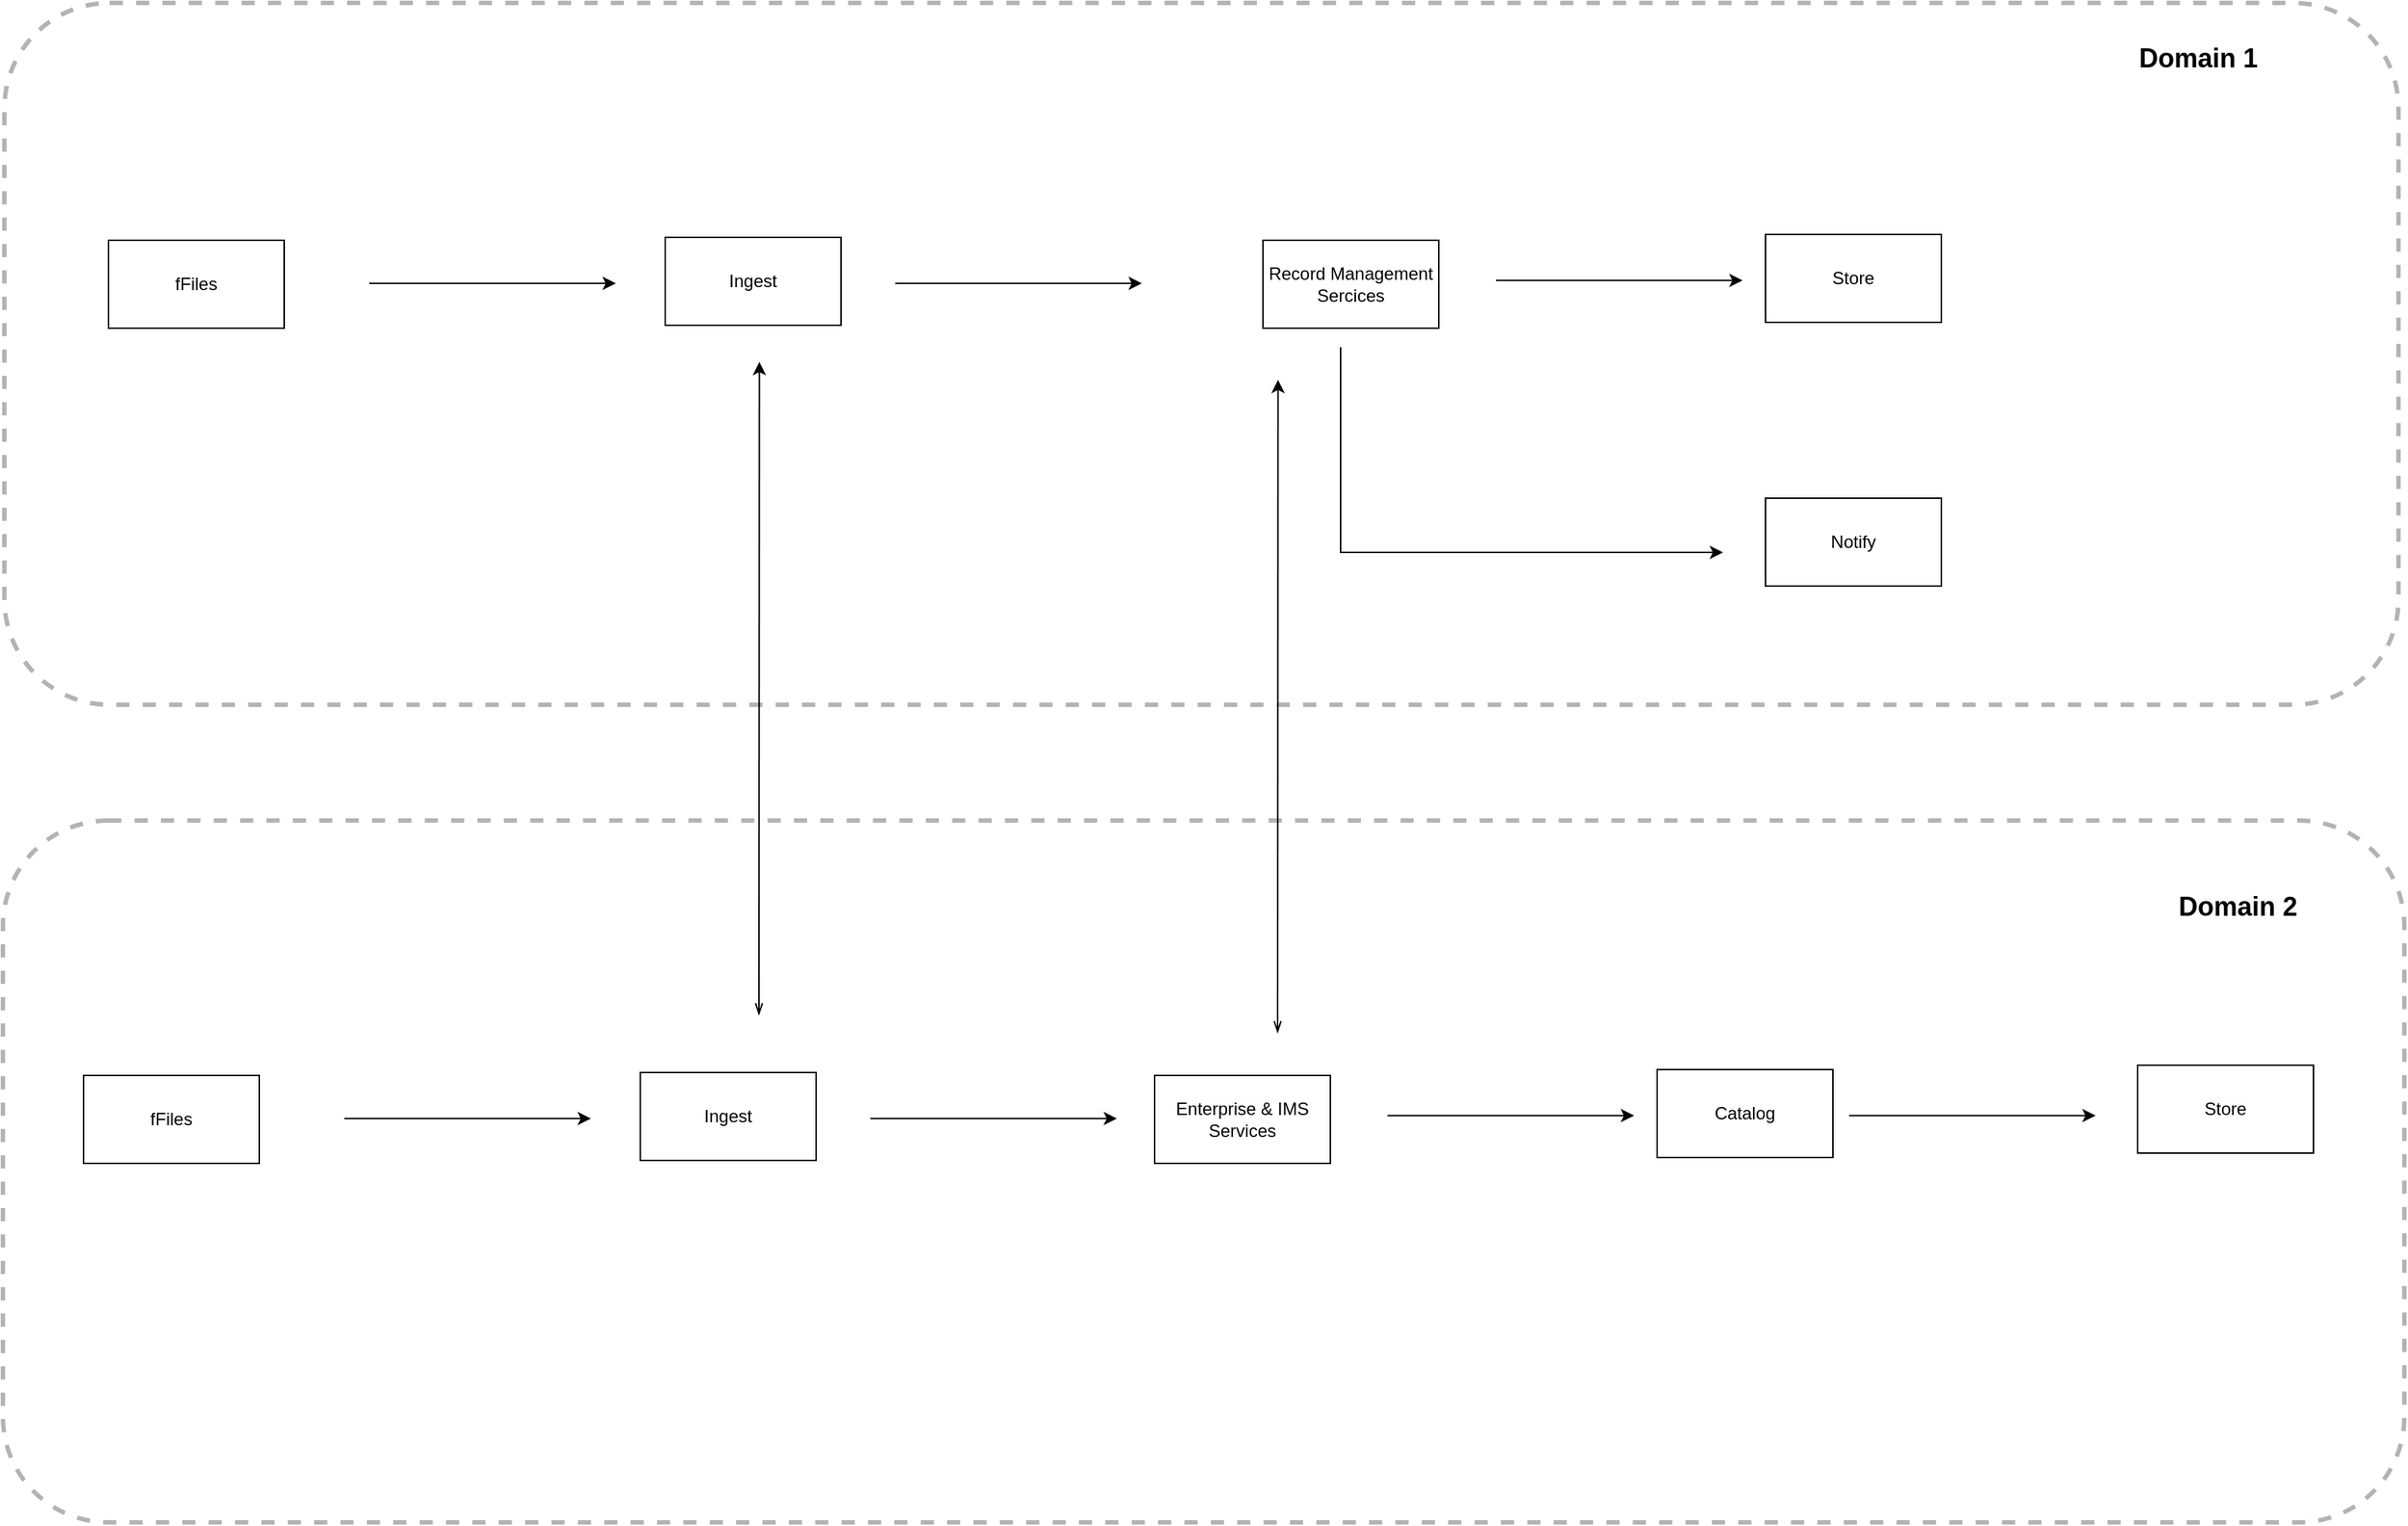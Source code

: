 <mxfile version="14.5.1" type="github" pages="8">
  <diagram id="Ax_AN81rM1XSi6OaU2bE" name="Eva Highest Level">
    <mxGraphModel dx="2536" dy="1300" grid="0" gridSize="10" guides="1" tooltips="1" connect="1" arrows="1" fold="1" page="0" pageScale="1" pageWidth="850" pageHeight="1100" math="0" shadow="0">
      <root>
        <mxCell id="MDXQ7Dz_SPkKRHJg7z1x-0" />
        <mxCell id="MDXQ7Dz_SPkKRHJg7z1x-1" parent="MDXQ7Dz_SPkKRHJg7z1x-0" />
        <mxCell id="NynSIkSb0Wi4734Qe3AK-0" value="" style="whiteSpace=wrap;html=1;fontFamily=Helvetica;fontSize=12;fontColor=#0000FF;strokeColor=#B3B3B3;dashed=1;strokeWidth=3;rounded=1;" parent="MDXQ7Dz_SPkKRHJg7z1x-1" vertex="1">
          <mxGeometry x="-549" y="-57" width="1634" height="479" as="geometry" />
        </mxCell>
        <mxCell id="NynSIkSb0Wi4734Qe3AK-1" value="fFiles" style="rounded=0;whiteSpace=wrap;html=1;" parent="MDXQ7Dz_SPkKRHJg7z1x-1" vertex="1">
          <mxGeometry x="-478" y="105" width="120" height="60" as="geometry" />
        </mxCell>
        <mxCell id="NynSIkSb0Wi4734Qe3AK-2" value="Ingest" style="rounded=0;whiteSpace=wrap;html=1;" parent="MDXQ7Dz_SPkKRHJg7z1x-1" vertex="1">
          <mxGeometry x="-98" y="103" width="120" height="60" as="geometry" />
        </mxCell>
        <mxCell id="NynSIkSb0Wi4734Qe3AK-3" value="Record Management Sercices" style="rounded=0;whiteSpace=wrap;html=1;" parent="MDXQ7Dz_SPkKRHJg7z1x-1" vertex="1">
          <mxGeometry x="310" y="105" width="120" height="60" as="geometry" />
        </mxCell>
        <mxCell id="NynSIkSb0Wi4734Qe3AK-4" value="Store" style="rounded=0;whiteSpace=wrap;html=1;" parent="MDXQ7Dz_SPkKRHJg7z1x-1" vertex="1">
          <mxGeometry x="653" y="101" width="120" height="60" as="geometry" />
        </mxCell>
        <mxCell id="VLIf88FdFsqCT6qJ_VrP-0" style="edgeStyle=orthogonalEdgeStyle;orthogonalLoop=1;jettySize=auto;html=1;rounded=0;" parent="MDXQ7Dz_SPkKRHJg7z1x-1" edge="1">
          <mxGeometry relative="1" as="geometry">
            <mxPoint x="363" y="178" as="sourcePoint" />
            <mxPoint x="624" y="318" as="targetPoint" />
            <Array as="points">
              <mxPoint x="363" y="318" />
              <mxPoint x="617" y="318" />
            </Array>
          </mxGeometry>
        </mxCell>
        <mxCell id="VLIf88FdFsqCT6qJ_VrP-1" value="" style="endArrow=classic;html=1;entryX=0.227;entryY=0.829;entryDx=0;entryDy=0;entryPerimeter=0;" parent="MDXQ7Dz_SPkKRHJg7z1x-1" edge="1">
          <mxGeometry width="50" height="50" relative="1" as="geometry">
            <mxPoint x="-300" y="134.33" as="sourcePoint" />
            <mxPoint x="-131.692" y="134.421" as="targetPoint" />
          </mxGeometry>
        </mxCell>
        <mxCell id="VLIf88FdFsqCT6qJ_VrP-2" value="" style="endArrow=classic;html=1;entryX=0.227;entryY=0.829;entryDx=0;entryDy=0;entryPerimeter=0;" parent="MDXQ7Dz_SPkKRHJg7z1x-1" edge="1">
          <mxGeometry width="50" height="50" relative="1" as="geometry">
            <mxPoint x="59" y="134.33" as="sourcePoint" />
            <mxPoint x="227.308" y="134.421" as="targetPoint" />
          </mxGeometry>
        </mxCell>
        <mxCell id="VLIf88FdFsqCT6qJ_VrP-3" value="" style="endArrow=classic;html=1;entryX=0.227;entryY=0.829;entryDx=0;entryDy=0;entryPerimeter=0;" parent="MDXQ7Dz_SPkKRHJg7z1x-1" edge="1">
          <mxGeometry width="50" height="50" relative="1" as="geometry">
            <mxPoint x="469" y="132.33" as="sourcePoint" />
            <mxPoint x="637.308" y="132.421" as="targetPoint" />
          </mxGeometry>
        </mxCell>
        <mxCell id="VLIf88FdFsqCT6qJ_VrP-4" value="Notify" style="rounded=0;whiteSpace=wrap;html=1;" parent="MDXQ7Dz_SPkKRHJg7z1x-1" vertex="1">
          <mxGeometry x="653" y="281" width="120" height="60" as="geometry" />
        </mxCell>
        <mxCell id="VLIf88FdFsqCT6qJ_VrP-5" value="Domain 1" style="text;html=1;resizable=0;autosize=1;align=center;verticalAlign=middle;points=[];fillColor=none;strokeColor=none;rounded=0;fontSize=18;fontStyle=1" parent="MDXQ7Dz_SPkKRHJg7z1x-1" vertex="1">
          <mxGeometry x="902" y="-32" width="91" height="26" as="geometry" />
        </mxCell>
        <mxCell id="VLIf88FdFsqCT6qJ_VrP-6" value="" style="whiteSpace=wrap;html=1;fontFamily=Helvetica;fontSize=12;fontColor=#0000FF;strokeColor=#B3B3B3;dashed=1;strokeWidth=3;rounded=1;" parent="MDXQ7Dz_SPkKRHJg7z1x-1" vertex="1">
          <mxGeometry x="-550" y="501" width="1639" height="479" as="geometry" />
        </mxCell>
        <mxCell id="VLIf88FdFsqCT6qJ_VrP-7" value="fFiles" style="rounded=0;whiteSpace=wrap;html=1;" parent="MDXQ7Dz_SPkKRHJg7z1x-1" vertex="1">
          <mxGeometry x="-495" y="675" width="120" height="60" as="geometry" />
        </mxCell>
        <mxCell id="VLIf88FdFsqCT6qJ_VrP-8" value="Ingest" style="rounded=0;whiteSpace=wrap;html=1;" parent="MDXQ7Dz_SPkKRHJg7z1x-1" vertex="1">
          <mxGeometry x="-115" y="673" width="120" height="60" as="geometry" />
        </mxCell>
        <mxCell id="VLIf88FdFsqCT6qJ_VrP-9" value="Enterprise &amp;amp; IMS Services" style="rounded=0;whiteSpace=wrap;html=1;" parent="MDXQ7Dz_SPkKRHJg7z1x-1" vertex="1">
          <mxGeometry x="236" y="675" width="120" height="60" as="geometry" />
        </mxCell>
        <mxCell id="VLIf88FdFsqCT6qJ_VrP-10" value="Catalog" style="rounded=0;whiteSpace=wrap;html=1;" parent="MDXQ7Dz_SPkKRHJg7z1x-1" vertex="1">
          <mxGeometry x="579" y="671" width="120" height="60" as="geometry" />
        </mxCell>
        <mxCell id="VLIf88FdFsqCT6qJ_VrP-11" value="" style="endArrow=classic;html=1;entryX=0.227;entryY=0.829;entryDx=0;entryDy=0;entryPerimeter=0;" parent="MDXQ7Dz_SPkKRHJg7z1x-1" edge="1">
          <mxGeometry width="50" height="50" relative="1" as="geometry">
            <mxPoint x="-317" y="704.33" as="sourcePoint" />
            <mxPoint x="-148.692" y="704.421" as="targetPoint" />
          </mxGeometry>
        </mxCell>
        <mxCell id="VLIf88FdFsqCT6qJ_VrP-12" value="" style="endArrow=classic;html=1;entryX=0.227;entryY=0.829;entryDx=0;entryDy=0;entryPerimeter=0;" parent="MDXQ7Dz_SPkKRHJg7z1x-1" edge="1">
          <mxGeometry width="50" height="50" relative="1" as="geometry">
            <mxPoint x="42" y="704.33" as="sourcePoint" />
            <mxPoint x="210.308" y="704.421" as="targetPoint" />
          </mxGeometry>
        </mxCell>
        <mxCell id="VLIf88FdFsqCT6qJ_VrP-13" value="" style="endArrow=classic;html=1;entryX=0.227;entryY=0.829;entryDx=0;entryDy=0;entryPerimeter=0;" parent="MDXQ7Dz_SPkKRHJg7z1x-1" edge="1">
          <mxGeometry width="50" height="50" relative="1" as="geometry">
            <mxPoint x="395" y="702.33" as="sourcePoint" />
            <mxPoint x="563.308" y="702.421" as="targetPoint" />
          </mxGeometry>
        </mxCell>
        <mxCell id="VLIf88FdFsqCT6qJ_VrP-14" value="Store" style="rounded=0;whiteSpace=wrap;html=1;" parent="MDXQ7Dz_SPkKRHJg7z1x-1" vertex="1">
          <mxGeometry x="907" y="668" width="120" height="60" as="geometry" />
        </mxCell>
        <mxCell id="VLIf88FdFsqCT6qJ_VrP-15" value="" style="endArrow=classic;html=1;entryX=0.227;entryY=0.829;entryDx=0;entryDy=0;entryPerimeter=0;" parent="MDXQ7Dz_SPkKRHJg7z1x-1" edge="1">
          <mxGeometry width="50" height="50" relative="1" as="geometry">
            <mxPoint x="710" y="702.33" as="sourcePoint" />
            <mxPoint x="878.308" y="702.421" as="targetPoint" />
          </mxGeometry>
        </mxCell>
        <mxCell id="VLIf88FdFsqCT6qJ_VrP-16" value="Domain 2" style="text;html=1;resizable=0;autosize=1;align=center;verticalAlign=middle;points=[];fillColor=none;strokeColor=none;rounded=0;fontSize=18;fontStyle=1" parent="MDXQ7Dz_SPkKRHJg7z1x-1" vertex="1">
          <mxGeometry x="929.2" y="547" width="91" height="26" as="geometry" />
        </mxCell>
        <mxCell id="KOv9fOIBluAhExqbh94Y-0" value="" style="endArrow=classic;html=1;entryX=0.532;entryY=0.537;entryDx=0;entryDy=0;entryPerimeter=0;startArrow=openThin;startFill=0;" edge="1" parent="MDXQ7Dz_SPkKRHJg7z1x-1" target="NynSIkSb0Wi4734Qe3AK-0">
          <mxGeometry width="50" height="50" relative="1" as="geometry">
            <mxPoint x="320" y="646" as="sourcePoint" />
            <mxPoint x="454.158" y="636.091" as="targetPoint" />
          </mxGeometry>
        </mxCell>
        <mxCell id="bUU40hT4x-b-gdUjOrfT-0" value="" style="endArrow=classic;html=1;entryX=0.532;entryY=0.537;entryDx=0;entryDy=0;entryPerimeter=0;startArrow=openThin;startFill=0;" edge="1" parent="MDXQ7Dz_SPkKRHJg7z1x-1">
          <mxGeometry width="50" height="50" relative="1" as="geometry">
            <mxPoint x="-34" y="633.78" as="sourcePoint" />
            <mxPoint x="-33.712" y="188.003" as="targetPoint" />
          </mxGeometry>
        </mxCell>
      </root>
    </mxGraphModel>
  </diagram>
  <diagram name="Eva 2.0 High Level" id="u2OVcTeATrK4WQEmrBUq">
    <mxGraphModel dx="1268" dy="850" grid="0" gridSize="10" guides="1" tooltips="1" connect="1" arrows="1" fold="1" page="0" pageScale="1" pageWidth="1400" pageHeight="1700" math="0" shadow="0">
      <root>
        <mxCell id="6W5ZjQAP1qN65vsEq8g1-0" />
        <mxCell id="6W5ZjQAP1qN65vsEq8g1-1" parent="6W5ZjQAP1qN65vsEq8g1-0" />
        <mxCell id="6W5ZjQAP1qN65vsEq8g1-2" value="" style="rounded=1;whiteSpace=wrap;html=1;fontFamily=Helvetica;fontSize=12;fontColor=#0000FF;strokeColor=#B3B3B3;dashed=1;strokeWidth=3;arcSize=7;" parent="6W5ZjQAP1qN65vsEq8g1-1" vertex="1">
          <mxGeometry x="27" y="403" width="1372" height="1113" as="geometry" />
        </mxCell>
        <mxCell id="6W5ZjQAP1qN65vsEq8g1-3" value="" style="rounded=1;whiteSpace=wrap;html=1;fontFamily=Helvetica;fontSize=12;fontColor=#0000FF;strokeColor=#B3B3B3;dashed=1;strokeWidth=3;fillColor=#CCCCCC;" parent="6W5ZjQAP1qN65vsEq8g1-1" vertex="1">
          <mxGeometry x="390" y="417" width="823" height="648" as="geometry" />
        </mxCell>
        <mxCell id="6W5ZjQAP1qN65vsEq8g1-4" value="" style="rounded=1;whiteSpace=wrap;html=1;fontFamily=Helvetica;fontSize=12;fontColor=#0000FF;strokeColor=#B3B3B3;dashed=1;strokeWidth=3;" parent="6W5ZjQAP1qN65vsEq8g1-1" vertex="1">
          <mxGeometry x="45" y="-108" width="1344" height="478" as="geometry" />
        </mxCell>
        <mxCell id="6W5ZjQAP1qN65vsEq8g1-5" value="Nautilus" style="rounded=1;whiteSpace=wrap;html=1;fontSize=12;fontStyle=0;fontFamily=Tahoma;strokeColor=#DAE8FC;fillColor=#66B2FF;" parent="6W5ZjQAP1qN65vsEq8g1-1" vertex="1">
          <mxGeometry x="102" y="90" width="120" height="60" as="geometry" />
        </mxCell>
        <mxCell id="6W5ZjQAP1qN65vsEq8g1-6" value="Repo 1" style="rounded=1;whiteSpace=wrap;html=1;fontSize=12;fontStyle=0;fontFamily=Tahoma;strokeColor=#DAE8FC;fillColor=#66B2FF;" parent="6W5ZjQAP1qN65vsEq8g1-1" vertex="1">
          <mxGeometry x="100" y="170" width="120" height="60" as="geometry" />
        </mxCell>
        <mxCell id="6W5ZjQAP1qN65vsEq8g1-7" value="Repo 2" style="rounded=1;whiteSpace=wrap;html=1;fontSize=12;fontStyle=0;fontFamily=Tahoma;strokeColor=#DAE8FC;fillColor=#66B2FF;" parent="6W5ZjQAP1qN65vsEq8g1-1" vertex="1">
          <mxGeometry x="100" y="254" width="120" height="60" as="geometry" />
        </mxCell>
        <mxCell id="6W5ZjQAP1qN65vsEq8g1-8" value="Error Table" style="shape=cylinder3;whiteSpace=wrap;html=1;boundedLbl=1;backgroundOutline=1;size=15;fontStyle=0;strokeColor=#FFFFFF;fontColor=#001933;fontFamily=Tahoma;fontSize=12;fillColor=#66B2FF;" parent="6W5ZjQAP1qN65vsEq8g1-1" vertex="1">
          <mxGeometry x="776" y="130" width="110" height="80" as="geometry" />
        </mxCell>
        <mxCell id="6W5ZjQAP1qN65vsEq8g1-104" style="edgeStyle=orthogonalEdgeStyle;rounded=1;orthogonalLoop=1;jettySize=auto;html=1;exitX=1;exitY=0.5;exitDx=0;exitDy=0;entryX=0;entryY=0.5;entryDx=0;entryDy=0;" parent="6W5ZjQAP1qN65vsEq8g1-1" source="6W5ZjQAP1qN65vsEq8g1-10" target="6W5ZjQAP1qN65vsEq8g1-11" edge="1">
          <mxGeometry relative="1" as="geometry" />
        </mxCell>
        <mxCell id="6W5ZjQAP1qN65vsEq8g1-116" style="edgeStyle=orthogonalEdgeStyle;rounded=1;orthogonalLoop=1;jettySize=auto;html=1;exitX=0.5;exitY=0;exitDx=0;exitDy=0;entryX=0.75;entryY=0;entryDx=0;entryDy=0;strokeColor=#0000FF;" parent="6W5ZjQAP1qN65vsEq8g1-1" source="6W5ZjQAP1qN65vsEq8g1-10" target="6W5ZjQAP1qN65vsEq8g1-35" edge="1">
          <mxGeometry relative="1" as="geometry">
            <Array as="points">
              <mxPoint x="349" y="106" />
              <mxPoint x="1313" y="106" />
            </Array>
          </mxGeometry>
        </mxCell>
        <mxCell id="6W5ZjQAP1qN65vsEq8g1-10" value="&lt;font color=&quot;#000000&quot;&gt;Ingest&lt;br style=&quot;font-size: 12px&quot;&gt;Queues&lt;/font&gt;" style="whiteSpace=wrap;html=1;aspect=fixed;fontSize=12;fontStyle=0;fontColor=#0000FF;fontFamily=Tahoma;strokeColor=#DAE8FC;fillColor=#66B2FF;" parent="6W5ZjQAP1qN65vsEq8g1-1" vertex="1">
          <mxGeometry x="310" y="165" width="77" height="77" as="geometry" />
        </mxCell>
        <mxCell id="6W5ZjQAP1qN65vsEq8g1-105" style="edgeStyle=orthogonalEdgeStyle;rounded=1;orthogonalLoop=1;jettySize=auto;html=1;exitX=1;exitY=0.5;exitDx=0;exitDy=0;entryX=0;entryY=0.5;entryDx=0;entryDy=0;entryPerimeter=0;strokeColor=#000000;" parent="6W5ZjQAP1qN65vsEq8g1-1" source="6W5ZjQAP1qN65vsEq8g1-11" target="6W5ZjQAP1qN65vsEq8g1-8" edge="1">
          <mxGeometry relative="1" as="geometry" />
        </mxCell>
        <mxCell id="Qft9pyQR6DPQARMw99R7-14" style="edgeStyle=orthogonalEdgeStyle;rounded=1;orthogonalLoop=1;jettySize=auto;html=1;exitX=0.25;exitY=1;exitDx=0;exitDy=0;entryX=0.5;entryY=0;entryDx=0;entryDy=0;strokeColor=#000000;" parent="6W5ZjQAP1qN65vsEq8g1-1" source="6W5ZjQAP1qN65vsEq8g1-11" target="6W5ZjQAP1qN65vsEq8g1-15" edge="1">
          <mxGeometry relative="1" as="geometry" />
        </mxCell>
        <mxCell id="Qft9pyQR6DPQARMw99R7-15" style="edgeStyle=orthogonalEdgeStyle;rounded=1;orthogonalLoop=1;jettySize=auto;html=1;exitX=0.75;exitY=1;exitDx=0;exitDy=0;entryX=0.5;entryY=0;entryDx=0;entryDy=0;strokeColor=#000000;" parent="6W5ZjQAP1qN65vsEq8g1-1" source="6W5ZjQAP1qN65vsEq8g1-11" target="6W5ZjQAP1qN65vsEq8g1-17" edge="1">
          <mxGeometry relative="1" as="geometry" />
        </mxCell>
        <mxCell id="6W5ZjQAP1qN65vsEq8g1-11" value="NIFI" style="rounded=0;whiteSpace=wrap;html=1;fontStyle=0;fontFamily=Tahoma;strokeColor=#DAE8FC;fontSize=12;fillColor=#66B2FF;" parent="6W5ZjQAP1qN65vsEq8g1-1" vertex="1">
          <mxGeometry x="481" y="173" width="128" height="60" as="geometry" />
        </mxCell>
        <mxCell id="6W5ZjQAP1qN65vsEq8g1-111" style="edgeStyle=orthogonalEdgeStyle;rounded=1;orthogonalLoop=1;jettySize=auto;html=1;exitX=0.75;exitY=0;exitDx=0;exitDy=0;entryX=0.176;entryY=0.989;entryDx=0;entryDy=0;entryPerimeter=0;strokeColor=#0000FF;" parent="6W5ZjQAP1qN65vsEq8g1-1" source="6W5ZjQAP1qN65vsEq8g1-12" target="6W5ZjQAP1qN65vsEq8g1-34" edge="1">
          <mxGeometry relative="1" as="geometry" />
        </mxCell>
        <mxCell id="6W5ZjQAP1qN65vsEq8g1-112" style="edgeStyle=orthogonalEdgeStyle;rounded=1;orthogonalLoop=1;jettySize=auto;html=1;exitX=0.25;exitY=1;exitDx=0;exitDy=0;entryX=0.75;entryY=0;entryDx=0;entryDy=0;strokeColor=#0000FF;" parent="6W5ZjQAP1qN65vsEq8g1-1" source="6W5ZjQAP1qN65vsEq8g1-12" target="6W5ZjQAP1qN65vsEq8g1-44" edge="1">
          <mxGeometry relative="1" as="geometry" />
        </mxCell>
        <mxCell id="6W5ZjQAP1qN65vsEq8g1-113" style="edgeStyle=orthogonalEdgeStyle;rounded=1;orthogonalLoop=1;jettySize=auto;html=1;exitX=1;exitY=0.75;exitDx=0;exitDy=0;entryX=0;entryY=1;entryDx=0;entryDy=-15;entryPerimeter=0;strokeColor=#0000FF;" parent="6W5ZjQAP1qN65vsEq8g1-1" source="6W5ZjQAP1qN65vsEq8g1-12" target="6W5ZjQAP1qN65vsEq8g1-30" edge="1">
          <mxGeometry relative="1" as="geometry">
            <Array as="points">
              <mxPoint x="909" y="963" />
              <mxPoint x="1001" y="963" />
              <mxPoint x="1001" y="855" />
            </Array>
          </mxGeometry>
        </mxCell>
        <mxCell id="6W5ZjQAP1qN65vsEq8g1-114" style="edgeStyle=orthogonalEdgeStyle;rounded=1;orthogonalLoop=1;jettySize=auto;html=1;exitX=1;exitY=0.25;exitDx=0;exitDy=0;entryX=0;entryY=0;entryDx=0;entryDy=52.5;entryPerimeter=0;strokeColor=#0000FF;" parent="6W5ZjQAP1qN65vsEq8g1-1" source="6W5ZjQAP1qN65vsEq8g1-12" target="6W5ZjQAP1qN65vsEq8g1-31" edge="1">
          <mxGeometry relative="1" as="geometry">
            <Array as="points">
              <mxPoint x="974" y="939" />
              <mxPoint x="974" y="715" />
            </Array>
          </mxGeometry>
        </mxCell>
        <mxCell id="bejv-DehBb-JMuw0PdSP-4" style="edgeStyle=orthogonalEdgeStyle;rounded=1;orthogonalLoop=1;jettySize=auto;html=1;exitX=0.5;exitY=1;exitDx=0;exitDy=0;entryX=0;entryY=0.5;entryDx=0;entryDy=0;strokeColor=#0000FF;" parent="6W5ZjQAP1qN65vsEq8g1-1" source="6W5ZjQAP1qN65vsEq8g1-12" target="6W5ZjQAP1qN65vsEq8g1-14" edge="1">
          <mxGeometry relative="1" as="geometry" />
        </mxCell>
        <mxCell id="6W5ZjQAP1qN65vsEq8g1-12" value="&lt;div&gt;File Service&lt;/div&gt;(Keystone)" style="rounded=0;whiteSpace=wrap;html=1;fillColor=#FFFF00;strokeColor=#B5739D;strokeWidth=5;" parent="6W5ZjQAP1qN65vsEq8g1-1" vertex="1">
          <mxGeometry x="800" y="925" width="108.75" height="47" as="geometry" />
        </mxCell>
        <mxCell id="Qft9pyQR6DPQARMw99R7-3" style="edgeStyle=orthogonalEdgeStyle;rounded=1;orthogonalLoop=1;jettySize=auto;html=1;entryX=0.5;entryY=0;entryDx=0;entryDy=0;strokeColor=#00FF00;exitX=0.25;exitY=1;exitDx=0;exitDy=0;" parent="6W5ZjQAP1qN65vsEq8g1-1" source="6W5ZjQAP1qN65vsEq8g1-13" target="6W5ZjQAP1qN65vsEq8g1-44" edge="1">
          <mxGeometry relative="1" as="geometry" />
        </mxCell>
        <mxCell id="Qft9pyQR6DPQARMw99R7-4" style="edgeStyle=orthogonalEdgeStyle;rounded=1;orthogonalLoop=1;jettySize=auto;html=1;exitX=0;exitY=0.75;exitDx=0;exitDy=0;entryX=0;entryY=0.5;entryDx=0;entryDy=0;strokeColor=#00FF00;" parent="6W5ZjQAP1qN65vsEq8g1-1" source="6W5ZjQAP1qN65vsEq8g1-13" target="6W5ZjQAP1qN65vsEq8g1-43" edge="1">
          <mxGeometry relative="1" as="geometry">
            <Array as="points">
              <mxPoint x="688" y="889" />
              <mxPoint x="688" y="1411" />
            </Array>
          </mxGeometry>
        </mxCell>
        <mxCell id="Qft9pyQR6DPQARMw99R7-5" style="edgeStyle=orthogonalEdgeStyle;rounded=1;orthogonalLoop=1;jettySize=auto;html=1;exitX=0;exitY=0.25;exitDx=0;exitDy=0;entryX=1;entryY=0.5;entryDx=0;entryDy=0;entryPerimeter=0;strokeColor=#00FF00;" parent="6W5ZjQAP1qN65vsEq8g1-1" source="6W5ZjQAP1qN65vsEq8g1-13" target="6W5ZjQAP1qN65vsEq8g1-28" edge="1">
          <mxGeometry relative="1" as="geometry" />
        </mxCell>
        <mxCell id="Qft9pyQR6DPQARMw99R7-6" style="edgeStyle=orthogonalEdgeStyle;rounded=1;orthogonalLoop=1;jettySize=auto;html=1;exitX=0.25;exitY=0;exitDx=0;exitDy=0;entryX=0.75;entryY=1;entryDx=0;entryDy=0;strokeColor=#00FF00;" parent="6W5ZjQAP1qN65vsEq8g1-1" source="6W5ZjQAP1qN65vsEq8g1-13" target="6W5ZjQAP1qN65vsEq8g1-16" edge="1">
          <mxGeometry relative="1" as="geometry">
            <Array as="points">
              <mxPoint x="767" y="550" />
              <mxPoint x="553" y="550" />
              <mxPoint x="553" y="334" />
            </Array>
          </mxGeometry>
        </mxCell>
        <mxCell id="Qft9pyQR6DPQARMw99R7-7" style="edgeStyle=orthogonalEdgeStyle;rounded=1;orthogonalLoop=1;jettySize=auto;html=1;exitX=0.5;exitY=0;exitDx=0;exitDy=0;entryX=0.5;entryY=1;entryDx=0;entryDy=0;strokeColor=#00FF00;" parent="6W5ZjQAP1qN65vsEq8g1-1" source="6W5ZjQAP1qN65vsEq8g1-13" target="6W5ZjQAP1qN65vsEq8g1-17" edge="1">
          <mxGeometry relative="1" as="geometry">
            <Array as="points">
              <mxPoint x="797" y="528" />
              <mxPoint x="627" y="528" />
            </Array>
          </mxGeometry>
        </mxCell>
        <mxCell id="Qft9pyQR6DPQARMw99R7-8" style="edgeStyle=orthogonalEdgeStyle;rounded=1;orthogonalLoop=1;jettySize=auto;html=1;exitX=0.75;exitY=0;exitDx=0;exitDy=0;entryX=0;entryY=0.25;entryDx=0;entryDy=0;strokeColor=#00FF00;" parent="6W5ZjQAP1qN65vsEq8g1-1" source="6W5ZjQAP1qN65vsEq8g1-13" target="6W5ZjQAP1qN65vsEq8g1-34" edge="1">
          <mxGeometry relative="1" as="geometry" />
        </mxCell>
        <mxCell id="bejv-DehBb-JMuw0PdSP-2" style="edgeStyle=orthogonalEdgeStyle;rounded=1;orthogonalLoop=1;jettySize=auto;html=1;exitX=0.377;exitY=0.998;exitDx=0;exitDy=0;entryX=0;entryY=0.75;entryDx=0;entryDy=0;strokeColor=#00FF00;exitPerimeter=0;" parent="6W5ZjQAP1qN65vsEq8g1-1" source="6W5ZjQAP1qN65vsEq8g1-13" target="6W5ZjQAP1qN65vsEq8g1-14" edge="1">
          <mxGeometry relative="1" as="geometry" />
        </mxCell>
        <mxCell id="0aYQp3kFKJdG-T2SxukZ-0" style="edgeStyle=orthogonalEdgeStyle;rounded=1;orthogonalLoop=1;jettySize=auto;html=1;exitX=0.75;exitY=1;exitDx=0;exitDy=0;entryX=0.25;entryY=0;entryDx=0;entryDy=0;strokeColor=#00FF00;" parent="6W5ZjQAP1qN65vsEq8g1-1" source="6W5ZjQAP1qN65vsEq8g1-13" target="6W5ZjQAP1qN65vsEq8g1-12" edge="1">
          <mxGeometry relative="1" as="geometry" />
        </mxCell>
        <mxCell id="7gkZWsTi8Tl6XB-n8ewu-5" style="edgeStyle=orthogonalEdgeStyle;rounded=1;orthogonalLoop=1;jettySize=auto;html=1;exitX=0.114;exitY=1.035;exitDx=0;exitDy=0;entryX=0.5;entryY=0;entryDx=0;entryDy=0;strokeColor=#00FF00;exitPerimeter=0;" parent="6W5ZjQAP1qN65vsEq8g1-1" source="6W5ZjQAP1qN65vsEq8g1-13" target="7gkZWsTi8Tl6XB-n8ewu-2" edge="1">
          <mxGeometry relative="1" as="geometry">
            <Array as="points">
              <mxPoint x="750" y="1129" />
              <mxPoint x="136" y="1129" />
            </Array>
          </mxGeometry>
        </mxCell>
        <mxCell id="6W5ZjQAP1qN65vsEq8g1-13" value="Eva Business Services" style="rounded=0;whiteSpace=wrap;html=1;fillColor=#66B2FF;strokeColor=#FFFFFF;" parent="6W5ZjQAP1qN65vsEq8g1-1" vertex="1">
          <mxGeometry x="736" y="846" width="122" height="57" as="geometry" />
        </mxCell>
        <mxCell id="6W5ZjQAP1qN65vsEq8g1-108" style="edgeStyle=orthogonalEdgeStyle;rounded=1;orthogonalLoop=1;jettySize=auto;html=1;exitX=0.5;exitY=1;exitDx=0;exitDy=0;entryX=0.5;entryY=0;entryDx=0;entryDy=0;strokeColor=#FF8000;" parent="6W5ZjQAP1qN65vsEq8g1-1" source="6W5ZjQAP1qN65vsEq8g1-14" target="6W5ZjQAP1qN65vsEq8g1-42" edge="1">
          <mxGeometry relative="1" as="geometry" />
        </mxCell>
        <mxCell id="6W5ZjQAP1qN65vsEq8g1-109" style="edgeStyle=orthogonalEdgeStyle;rounded=1;orthogonalLoop=1;jettySize=auto;html=1;exitX=1;exitY=0.5;exitDx=0;exitDy=0;entryX=0;entryY=1;entryDx=0;entryDy=-15;entryPerimeter=0;strokeColor=#FF8000;" parent="6W5ZjQAP1qN65vsEq8g1-1" source="6W5ZjQAP1qN65vsEq8g1-14" target="6W5ZjQAP1qN65vsEq8g1-29" edge="1">
          <mxGeometry relative="1" as="geometry" />
        </mxCell>
        <mxCell id="bejv-DehBb-JMuw0PdSP-3" style="edgeStyle=orthogonalEdgeStyle;rounded=1;orthogonalLoop=1;jettySize=auto;html=1;exitX=0.75;exitY=0;exitDx=0;exitDy=0;strokeColor=#FF8000;" parent="6W5ZjQAP1qN65vsEq8g1-1" source="6W5ZjQAP1qN65vsEq8g1-14" target="6W5ZjQAP1qN65vsEq8g1-34" edge="1">
          <mxGeometry relative="1" as="geometry" />
        </mxCell>
        <mxCell id="6W5ZjQAP1qN65vsEq8g1-14" value="&lt;div&gt;Catalog Service&lt;/div&gt;&lt;div&gt;(Keystone)&lt;br&gt;&lt;/div&gt;" style="rounded=0;whiteSpace=wrap;html=1;fillColor=#FFFF00;strokeColor=#B5739D;strokeWidth=5;" parent="6W5ZjQAP1qN65vsEq8g1-1" vertex="1">
          <mxGeometry x="866" y="997" width="102" height="47" as="geometry" />
        </mxCell>
        <mxCell id="Kk5T3IAWbuQ9X1YcVjK--0" style="edgeStyle=orthogonalEdgeStyle;rounded=0;orthogonalLoop=1;jettySize=auto;html=1;exitX=1;exitY=0.5;exitDx=0;exitDy=0;entryX=0;entryY=0.5;entryDx=0;entryDy=0;" parent="6W5ZjQAP1qN65vsEq8g1-1" source="6W5ZjQAP1qN65vsEq8g1-15" target="6W5ZjQAP1qN65vsEq8g1-16" edge="1">
          <mxGeometry relative="1" as="geometry" />
        </mxCell>
        <mxCell id="6W5ZjQAP1qN65vsEq8g1-15" value="Rules Engine" style="rounded=0;whiteSpace=wrap;html=1;fontSize=12;fontStyle=0;fontFamily=Tahoma;strokeColor=#DAE8FC;fillColor=#66B2FF;" parent="6W5ZjQAP1qN65vsEq8g1-1" vertex="1">
          <mxGeometry x="415" y="280" width="70" height="54" as="geometry" />
        </mxCell>
        <mxCell id="6W5ZjQAP1qN65vsEq8g1-16" value="RCS" style="rounded=0;whiteSpace=wrap;html=1;fontSize=12;fontStyle=0;fontFamily=Tahoma;strokeColor=#DAE8FC;fillColor=#66B2FF;" parent="6W5ZjQAP1qN65vsEq8g1-1" vertex="1">
          <mxGeometry x="500" y="281" width="70" height="53" as="geometry" />
        </mxCell>
        <mxCell id="6W5ZjQAP1qN65vsEq8g1-106" style="edgeStyle=orthogonalEdgeStyle;rounded=1;orthogonalLoop=1;jettySize=auto;html=1;exitX=1;exitY=0.5;exitDx=0;exitDy=0;entryX=0;entryY=0;entryDx=0;entryDy=52.5;entryPerimeter=0;strokeColor=#000000;" parent="6W5ZjQAP1qN65vsEq8g1-1" source="6W5ZjQAP1qN65vsEq8g1-17" target="6W5ZjQAP1qN65vsEq8g1-18" edge="1">
          <mxGeometry relative="1" as="geometry" />
        </mxCell>
        <mxCell id="6W5ZjQAP1qN65vsEq8g1-107" style="edgeStyle=orthogonalEdgeStyle;rounded=1;orthogonalLoop=1;jettySize=auto;html=1;exitX=0.75;exitY=1;exitDx=0;exitDy=0;entryX=0.25;entryY=1;entryDx=0;entryDy=0;strokeColor=#000000;" parent="6W5ZjQAP1qN65vsEq8g1-1" source="6W5ZjQAP1qN65vsEq8g1-17" target="6W5ZjQAP1qN65vsEq8g1-19" edge="1">
          <mxGeometry relative="1" as="geometry" />
        </mxCell>
        <mxCell id="6W5ZjQAP1qN65vsEq8g1-17" value="RMM" style="rounded=0;whiteSpace=wrap;html=1;fontSize=12;fontStyle=0;fontFamily=Tahoma;strokeColor=#DAE8FC;fillColor=#66B2FF;" parent="6W5ZjQAP1qN65vsEq8g1-1" vertex="1">
          <mxGeometry x="586" y="280" width="82" height="54" as="geometry" />
        </mxCell>
        <mxCell id="6W5ZjQAP1qN65vsEq8g1-18" value="RMM Table" style="shape=cylinder3;whiteSpace=wrap;html=1;boundedLbl=1;backgroundOutline=1;size=15;fontStyle=0;fontColor=#001933;fontFamily=Tahoma;fontSize=12;strokeColor=#FFFFFF;fillColor=#66B2FF;" parent="6W5ZjQAP1qN65vsEq8g1-1" vertex="1">
          <mxGeometry x="776" y="231" width="110" height="80" as="geometry" />
        </mxCell>
        <mxCell id="Qft9pyQR6DPQARMw99R7-0" style="edgeStyle=orthogonalEdgeStyle;rounded=1;orthogonalLoop=1;jettySize=auto;html=1;exitX=1;exitY=0.5;exitDx=0;exitDy=0;entryX=0.25;entryY=0;entryDx=0;entryDy=0;strokeColor=#0000FF;" parent="6W5ZjQAP1qN65vsEq8g1-1" source="6W5ZjQAP1qN65vsEq8g1-19" target="6W5ZjQAP1qN65vsEq8g1-35" edge="1">
          <mxGeometry relative="1" as="geometry" />
        </mxCell>
        <mxCell id="6W5ZjQAP1qN65vsEq8g1-19" value="Disposition &amp;amp; Holds&lt;br&gt;Notification Service" style="rounded=0;whiteSpace=wrap;html=1;fontStyle=0;fontFamily=Tahoma;fillColor=#FFFF00;strokeColor=#FFFF00;fontColor=#001933;" parent="6W5ZjQAP1qN65vsEq8g1-1" vertex="1">
          <mxGeometry x="1033.5" y="233" width="132" height="70" as="geometry" />
        </mxCell>
        <mxCell id="6W5ZjQAP1qN65vsEq8g1-20" value="Scanning Center" style="rounded=0;whiteSpace=wrap;html=1;fontFamily=Helvetica;fontSize=12;shadow=1;fontStyle=0;strokeColor=#DAE8FC;fontColor=#001933;fillColor=#66B2FF;" parent="6W5ZjQAP1qN65vsEq8g1-1" vertex="1">
          <mxGeometry x="70" y="542" width="120" height="60" as="geometry" />
        </mxCell>
        <mxCell id="6W5ZjQAP1qN65vsEq8g1-21" value="Domain 1" style="text;html=1;resizable=0;autosize=1;align=center;verticalAlign=middle;points=[];fillColor=none;strokeColor=none;rounded=0;fontFamily=Tahoma;fontSize=20;fontStyle=1;fontColor=#B3B3B3;" parent="6W5ZjQAP1qN65vsEq8g1-1" vertex="1">
          <mxGeometry x="1157" y="314" width="106" height="28" as="geometry" />
        </mxCell>
        <mxCell id="6W5ZjQAP1qN65vsEq8g1-22" value="System Z" style="rounded=0;whiteSpace=wrap;html=1;fontFamily=Helvetica;fontSize=12;shadow=1;fontStyle=0;strokeColor=#DAE8FC;fontColor=#001933;fillColor=#66B2FF;" parent="6W5ZjQAP1qN65vsEq8g1-1" vertex="1">
          <mxGeometry x="70" y="631" width="120" height="60" as="geometry" />
        </mxCell>
        <mxCell id="6W5ZjQAP1qN65vsEq8g1-94" style="edgeStyle=orthogonalEdgeStyle;rounded=1;orthogonalLoop=1;jettySize=auto;html=1;exitX=1;exitY=0.5;exitDx=0;exitDy=0;entryX=0;entryY=0.5;entryDx=0;entryDy=0;" parent="6W5ZjQAP1qN65vsEq8g1-1" source="6W5ZjQAP1qN65vsEq8g1-23" target="6W5ZjQAP1qN65vsEq8g1-26" edge="1">
          <mxGeometry relative="1" as="geometry" />
        </mxCell>
        <mxCell id="6W5ZjQAP1qN65vsEq8g1-23" value="External S3 Buckets" style="rounded=0;whiteSpace=wrap;html=1;fontFamily=Helvetica;fontSize=12;shadow=1;fontStyle=0;strokeColor=#DAE8FC;fontColor=#001933;fillColor=#66B2FF;" parent="6W5ZjQAP1qN65vsEq8g1-1" vertex="1">
          <mxGeometry x="70" y="773" width="120" height="60" as="geometry" />
        </mxCell>
        <mxCell id="Qft9pyQR6DPQARMw99R7-1" style="edgeStyle=orthogonalEdgeStyle;rounded=1;orthogonalLoop=1;jettySize=auto;html=1;exitX=1;exitY=0.5;exitDx=0;exitDy=0;entryX=0;entryY=0.5;entryDx=0;entryDy=0;" parent="6W5ZjQAP1qN65vsEq8g1-1" source="6W5ZjQAP1qN65vsEq8g1-24" target="6W5ZjQAP1qN65vsEq8g1-25" edge="1">
          <mxGeometry relative="1" as="geometry" />
        </mxCell>
        <mxCell id="6W5ZjQAP1qN65vsEq8g1-24" value="Data Processing Queues" style="rounded=0;whiteSpace=wrap;html=1;fontStyle=0;strokeColor=#DAE8FC;fontFamily=Helvetica;fontColor=#001933;shadow=1;fillColor=#66B2FF;" parent="6W5ZjQAP1qN65vsEq8g1-1" vertex="1">
          <mxGeometry x="254" y="587" width="120" height="62" as="geometry" />
        </mxCell>
        <mxCell id="6W5ZjQAP1qN65vsEq8g1-97" style="edgeStyle=orthogonalEdgeStyle;rounded=1;orthogonalLoop=1;jettySize=auto;html=1;exitX=0.5;exitY=0;exitDx=0;exitDy=0;entryX=0.25;entryY=1;entryDx=0;entryDy=0;strokeColor=#FF0000;" parent="6W5ZjQAP1qN65vsEq8g1-1" source="6W5ZjQAP1qN65vsEq8g1-25" target="6W5ZjQAP1qN65vsEq8g1-10" edge="1">
          <mxGeometry relative="1" as="geometry" />
        </mxCell>
        <mxCell id="6W5ZjQAP1qN65vsEq8g1-98" style="edgeStyle=orthogonalEdgeStyle;rounded=1;orthogonalLoop=1;jettySize=auto;html=1;exitX=1;exitY=0.25;exitDx=0;exitDy=0;entryX=0;entryY=0.75;entryDx=0;entryDy=0;strokeColor=#FF0000;" parent="6W5ZjQAP1qN65vsEq8g1-1" source="6W5ZjQAP1qN65vsEq8g1-25" target="6W5ZjQAP1qN65vsEq8g1-34" edge="1">
          <mxGeometry relative="1" as="geometry" />
        </mxCell>
        <mxCell id="6W5ZjQAP1qN65vsEq8g1-99" style="edgeStyle=orthogonalEdgeStyle;rounded=1;orthogonalLoop=1;jettySize=auto;html=1;exitX=1;exitY=0.5;exitDx=0;exitDy=0;entryX=0;entryY=0.5;entryDx=0;entryDy=0;entryPerimeter=0;strokeColor=#FF0000;" parent="6W5ZjQAP1qN65vsEq8g1-1" source="6W5ZjQAP1qN65vsEq8g1-25" target="6W5ZjQAP1qN65vsEq8g1-32" edge="1">
          <mxGeometry relative="1" as="geometry" />
        </mxCell>
        <mxCell id="6W5ZjQAP1qN65vsEq8g1-101" style="edgeStyle=orthogonalEdgeStyle;rounded=1;orthogonalLoop=1;jettySize=auto;html=1;exitX=1;exitY=0.75;exitDx=0;exitDy=0;entryX=0;entryY=0;entryDx=0;entryDy=27.5;entryPerimeter=0;strokeColor=#FF0000;" parent="6W5ZjQAP1qN65vsEq8g1-1" source="6W5ZjQAP1qN65vsEq8g1-25" target="6W5ZjQAP1qN65vsEq8g1-31" edge="1">
          <mxGeometry relative="1" as="geometry" />
        </mxCell>
        <mxCell id="6W5ZjQAP1qN65vsEq8g1-102" style="edgeStyle=orthogonalEdgeStyle;rounded=1;orthogonalLoop=1;jettySize=auto;html=1;exitX=1;exitY=1;exitDx=0;exitDy=0;entryX=0;entryY=0.5;entryDx=0;entryDy=0;entryPerimeter=0;strokeColor=#FF0000;" parent="6W5ZjQAP1qN65vsEq8g1-1" source="6W5ZjQAP1qN65vsEq8g1-25" target="6W5ZjQAP1qN65vsEq8g1-30" edge="1">
          <mxGeometry relative="1" as="geometry">
            <Array as="points">
              <mxPoint x="606" y="749" />
              <mxPoint x="1024" y="749" />
              <mxPoint x="1024" y="822" />
              <mxPoint x="1063" y="822" />
            </Array>
          </mxGeometry>
        </mxCell>
        <mxCell id="6W5ZjQAP1qN65vsEq8g1-103" style="edgeStyle=orthogonalEdgeStyle;rounded=1;orthogonalLoop=1;jettySize=auto;html=1;exitX=0.883;exitY=1.018;exitDx=0;exitDy=0;strokeColor=#FF0000;exitPerimeter=0;" parent="6W5ZjQAP1qN65vsEq8g1-1" source="6W5ZjQAP1qN65vsEq8g1-25" edge="1">
          <mxGeometry relative="1" as="geometry">
            <mxPoint x="593" y="1267" as="targetPoint" />
            <Array as="points">
              <mxPoint x="593" y="650" />
            </Array>
          </mxGeometry>
        </mxCell>
        <mxCell id="5wvnr7pPt7OTe4pVi2kg-1" style="edgeStyle=orthogonalEdgeStyle;rounded=0;orthogonalLoop=1;jettySize=auto;html=1;exitX=0.25;exitY=0;exitDx=0;exitDy=0;entryX=0.75;entryY=1;entryDx=0;entryDy=0;strokeColor=#FF0800;" parent="6W5ZjQAP1qN65vsEq8g1-1" source="6W5ZjQAP1qN65vsEq8g1-25" target="5wvnr7pPt7OTe4pVi2kg-0" edge="1">
          <mxGeometry relative="1" as="geometry" />
        </mxCell>
        <mxCell id="6W5ZjQAP1qN65vsEq8g1-25" value="NIFI" style="rounded=0;whiteSpace=wrap;html=1;fillColor=#FFFF00;strokeColor=#FFFF00;fontColor=#000000;fontFamily=Helvetica;" parent="6W5ZjQAP1qN65vsEq8g1-1" vertex="1">
          <mxGeometry x="478" y="586" width="128" height="63" as="geometry" />
        </mxCell>
        <mxCell id="6W5ZjQAP1qN65vsEq8g1-95" style="edgeStyle=orthogonalEdgeStyle;rounded=0;orthogonalLoop=1;jettySize=auto;html=1;exitX=0.5;exitY=0;exitDx=0;exitDy=0;entryX=0.5;entryY=1;entryDx=0;entryDy=0;" parent="6W5ZjQAP1qN65vsEq8g1-1" source="6W5ZjQAP1qN65vsEq8g1-26" target="6W5ZjQAP1qN65vsEq8g1-27" edge="1">
          <mxGeometry relative="1" as="geometry" />
        </mxCell>
        <mxCell id="6W5ZjQAP1qN65vsEq8g1-26" value="S3 Landing Zone" style="rounded=0;whiteSpace=wrap;html=1;strokeColor=#FFFF00;fontFamily=Helvetica;fontSize=12;fontColor=#000000;fillColor=#FFFF00;" parent="6W5ZjQAP1qN65vsEq8g1-1" vertex="1">
          <mxGeometry x="457" y="777" width="115" height="52" as="geometry" />
        </mxCell>
        <mxCell id="6W5ZjQAP1qN65vsEq8g1-96" style="edgeStyle=orthogonalEdgeStyle;rounded=0;orthogonalLoop=1;jettySize=auto;html=1;exitX=0.5;exitY=0;exitDx=0;exitDy=0;entryX=0.25;entryY=1;entryDx=0;entryDy=0;" parent="6W5ZjQAP1qN65vsEq8g1-1" source="6W5ZjQAP1qN65vsEq8g1-27" target="6W5ZjQAP1qN65vsEq8g1-25" edge="1">
          <mxGeometry relative="1" as="geometry" />
        </mxCell>
        <mxCell id="6W5ZjQAP1qN65vsEq8g1-27" value="Ingest&lt;br style=&quot;font-size: 13px;&quot;&gt;Queue" style="whiteSpace=wrap;html=1;aspect=fixed;strokeColor=#FFFF00;fontFamily=Helvetica;fontSize=12;fontColor=#000000;rounded=0;fillColor=#FFFF00;" parent="6W5ZjQAP1qN65vsEq8g1-1" vertex="1">
          <mxGeometry x="478" y="682" width="60" height="60" as="geometry" />
        </mxCell>
        <mxCell id="dc6nMiSu5jc_5wol0Yhv-0" style="edgeStyle=orthogonalEdgeStyle;rounded=1;orthogonalLoop=1;jettySize=auto;html=1;exitX=0;exitY=0.5;exitDx=0;exitDy=0;exitPerimeter=0;entryX=1;entryY=0.5;entryDx=0;entryDy=0;" parent="6W5ZjQAP1qN65vsEq8g1-1" source="6W5ZjQAP1qN65vsEq8g1-28" target="6W5ZjQAP1qN65vsEq8g1-26" edge="1">
          <mxGeometry relative="1" as="geometry" />
        </mxCell>
        <mxCell id="6W5ZjQAP1qN65vsEq8g1-28" value="&lt;font style=&quot;font-size: 12px&quot;&gt;Workspace&lt;/font&gt;" style="shape=cylinder3;whiteSpace=wrap;html=1;boundedLbl=1;backgroundOutline=1;size=15;fontFamily=Tahoma;fontSize=12;fontColor=#001933;fontStyle=0;strokeColor=#FFFFFF;fillColor=#66B2FF;" parent="6W5ZjQAP1qN65vsEq8g1-1" vertex="1">
          <mxGeometry x="638" y="760" width="59" height="85" as="geometry" />
        </mxCell>
        <mxCell id="6W5ZjQAP1qN65vsEq8g1-29" value="Catalog Storage&lt;br&gt;(Keystone)" style="shape=cylinder3;whiteSpace=wrap;html=1;boundedLbl=1;backgroundOutline=1;size=15;fontFamily=Helvetica;fontSize=12;fontColor=#000000;fillColor=#FFFF00;rounded=0;strokeColor=#B5739D;strokeWidth=5;" parent="6W5ZjQAP1qN65vsEq8g1-1" vertex="1">
          <mxGeometry x="1065" y="874" width="81" height="97" as="geometry" />
        </mxCell>
        <mxCell id="6W5ZjQAP1qN65vsEq8g1-30" value="Object Storage&lt;br&gt;(Keystone)" style="shape=cylinder3;whiteSpace=wrap;html=1;boundedLbl=1;backgroundOutline=1;size=15;fontFamily=Helvetica;fontSize=12;fontColor=#000000;rounded=0;strokeColor=#B5739D;strokeWidth=5;fillColor=#FFFF00;" parent="6W5ZjQAP1qN65vsEq8g1-1" vertex="1">
          <mxGeometry x="1063" y="773" width="81" height="97" as="geometry" />
        </mxCell>
        <mxCell id="6W5ZjQAP1qN65vsEq8g1-31" value="Metadata&lt;br style=&quot;font-size: 12px;&quot;&gt;Storage" style="shape=cylinder3;whiteSpace=wrap;html=1;boundedLbl=1;backgroundOutline=1;size=15;fontFamily=Tahoma;fontSize=12;fontColor=#001933;fontStyle=0;fillColor=#66B2FF;strokeWidth=1;strokeColor=#FFFFFF;" parent="6W5ZjQAP1qN65vsEq8g1-1" vertex="1">
          <mxGeometry x="1060" y="662" width="81" height="97" as="geometry" />
        </mxCell>
        <mxCell id="6W5ZjQAP1qN65vsEq8g1-32" value="Error Table" style="shape=cylinder3;whiteSpace=wrap;html=1;boundedLbl=1;backgroundOutline=1;size=15;fontFamily=Tahoma;fontSize=12;fontStyle=0;strokeColor=#FFFFFF;fontColor=#001933;fillColor=#66B2FF;" parent="6W5ZjQAP1qN65vsEq8g1-1" vertex="1">
          <mxGeometry x="1058" y="554" width="81" height="97" as="geometry" />
        </mxCell>
        <mxCell id="6W5ZjQAP1qN65vsEq8g1-33" value="P&amp;amp;L Storage&lt;br&gt;(Keystone)" style="shape=cylinder3;whiteSpace=wrap;html=1;boundedLbl=1;backgroundOutline=1;size=15;fontFamily=Helvetica;fontSize=12;fontColor=#000000;fillColor=#FFFF00;rounded=0;strokeColor=#B5739D;strokeWidth=5;" parent="6W5ZjQAP1qN65vsEq8g1-1" vertex="1">
          <mxGeometry x="1058" y="452" width="81" height="97" as="geometry" />
        </mxCell>
        <mxCell id="Qft9pyQR6DPQARMw99R7-13" style="edgeStyle=orthogonalEdgeStyle;rounded=1;orthogonalLoop=1;jettySize=auto;html=1;exitX=1;exitY=0.5;exitDx=0;exitDy=0;entryX=0;entryY=0.5;entryDx=0;entryDy=0;entryPerimeter=0;" parent="6W5ZjQAP1qN65vsEq8g1-1" source="6W5ZjQAP1qN65vsEq8g1-34" target="6W5ZjQAP1qN65vsEq8g1-33" edge="1">
          <mxGeometry relative="1" as="geometry" />
        </mxCell>
        <mxCell id="6W5ZjQAP1qN65vsEq8g1-34" value="Pedigree &amp;amp; Lineage Service&lt;br&gt;(Keystone)" style="rounded=0;whiteSpace=wrap;html=1;fillColor=#FFFF00;strokeColor=#B5739D;strokeWidth=5;" parent="6W5ZjQAP1qN65vsEq8g1-1" vertex="1">
          <mxGeometry x="891" y="468.5" width="102" height="65.5" as="geometry" />
        </mxCell>
        <mxCell id="6W5ZjQAP1qN65vsEq8g1-35" value="SQS Queues" style="whiteSpace=wrap;html=1;aspect=fixed;strokeColor=#FFFF00;fontFamily=Helvetica;fontSize=12;fontColor=#000000;rounded=1;fillColor=#FFFF00;" parent="6W5ZjQAP1qN65vsEq8g1-1" vertex="1">
          <mxGeometry x="1253" y="672.5" width="80" height="80" as="geometry" />
        </mxCell>
        <mxCell id="6W5ZjQAP1qN65vsEq8g1-93" style="edgeStyle=orthogonalEdgeStyle;rounded=1;orthogonalLoop=1;jettySize=auto;html=1;exitX=0.5;exitY=1;exitDx=0;exitDy=0;entryX=0.25;entryY=0;entryDx=0;entryDy=0;" parent="6W5ZjQAP1qN65vsEq8g1-1" source="6W5ZjQAP1qN65vsEq8g1-36" target="6W5ZjQAP1qN65vsEq8g1-46" edge="1">
          <mxGeometry relative="1" as="geometry" />
        </mxCell>
        <mxCell id="tXZxI4vkqruDn_3kicG0-1" style="edgeStyle=orthogonalEdgeStyle;rounded=1;orthogonalLoop=1;jettySize=auto;html=1;exitX=1;exitY=0.5;exitDx=0;exitDy=0;entryX=0;entryY=0.5;entryDx=0;entryDy=0;" parent="6W5ZjQAP1qN65vsEq8g1-1" source="6mN6I8kIUK03KaLIaWE8-0" target="6W5ZjQAP1qN65vsEq8g1-13" edge="1">
          <mxGeometry relative="1" as="geometry" />
        </mxCell>
        <mxCell id="7gkZWsTi8Tl6XB-n8ewu-3" style="edgeStyle=orthogonalEdgeStyle;rounded=1;orthogonalLoop=1;jettySize=auto;html=1;exitX=0;exitY=0.5;exitDx=0;exitDy=0;entryX=0;entryY=0.5;entryDx=0;entryDy=0;" parent="6W5ZjQAP1qN65vsEq8g1-1" source="6W5ZjQAP1qN65vsEq8g1-36" target="7gkZWsTi8Tl6XB-n8ewu-0" edge="1">
          <mxGeometry relative="1" as="geometry">
            <Array as="points">
              <mxPoint x="-8" y="902" />
              <mxPoint x="-8" y="-47" />
            </Array>
          </mxGeometry>
        </mxCell>
        <mxCell id="6mN6I8kIUK03KaLIaWE8-2" style="edgeStyle=orthogonalEdgeStyle;rounded=1;orthogonalLoop=1;jettySize=auto;html=1;exitX=1;exitY=0.5;exitDx=0;exitDy=0;entryX=0.5;entryY=0;entryDx=0;entryDy=0;" parent="6W5ZjQAP1qN65vsEq8g1-1" source="6W5ZjQAP1qN65vsEq8g1-36" target="6mN6I8kIUK03KaLIaWE8-0" edge="1">
          <mxGeometry relative="1" as="geometry" />
        </mxCell>
        <mxCell id="6W5ZjQAP1qN65vsEq8g1-36" value="UI" style="whiteSpace=wrap;html=1;aspect=fixed;shadow=0;fontFamily=Helvetica;fontSize=14;rounded=0;fontStyle=1;strokeColor=#DAE8FC;fontColor=#001933;fillColor=#66B2FF;" parent="6W5ZjQAP1qN65vsEq8g1-1" vertex="1">
          <mxGeometry x="421" y="855" width="93" height="93" as="geometry" />
        </mxCell>
        <mxCell id="6W5ZjQAP1qN65vsEq8g1-37" value="Domain 2" style="text;html=1;resizable=0;autosize=1;align=center;verticalAlign=middle;points=[];fillColor=none;strokeColor=none;rounded=0;fontFamily=Tahoma;fontSize=20;fontStyle=1;fontColor=#B3B3B3;" parent="6W5ZjQAP1qN65vsEq8g1-1" vertex="1">
          <mxGeometry x="1251" y="1461" width="106" height="28" as="geometry" />
        </mxCell>
        <mxCell id="6W5ZjQAP1qN65vsEq8g1-38" value="Eva 2.0" style="text;html=1;resizable=0;autosize=1;align=center;verticalAlign=middle;points=[];fillColor=none;strokeColor=none;rounded=0;fontFamily=Helvetica;fontSize=22;fontStyle=1;fontColor=#666666;" parent="6W5ZjQAP1qN65vsEq8g1-1" vertex="1">
          <mxGeometry x="414" y="466" width="86" height="30" as="geometry" />
        </mxCell>
        <mxCell id="6W5ZjQAP1qN65vsEq8g1-41" value="GUIDE*" style="rounded=0;whiteSpace=wrap;html=1;shadow=1;strokeWidth=3;fillColor=#ffffff;fontFamily=Helvetica;fontSize=22;fontColor=#000000;" parent="6W5ZjQAP1qN65vsEq8g1-1" vertex="1">
          <mxGeometry x="1203" y="-73" width="115" height="52" as="geometry" />
        </mxCell>
        <mxCell id="6W5ZjQAP1qN65vsEq8g1-42" value="Enterprise Catalog" style="rounded=0;whiteSpace=wrap;html=1;shadow=1;strokeWidth=3;fontFamily=Helvetica;fontSize=22;" parent="6W5ZjQAP1qN65vsEq8g1-1" vertex="1">
          <mxGeometry x="873" y="1140" width="120" height="80" as="geometry" />
        </mxCell>
        <mxCell id="Qft9pyQR6DPQARMw99R7-9" style="edgeStyle=orthogonalEdgeStyle;rounded=1;orthogonalLoop=1;jettySize=auto;html=1;exitX=1;exitY=0.75;exitDx=0;exitDy=0;entryX=0.75;entryY=1;entryDx=0;entryDy=0;strokeColor=#FF3399;" parent="6W5ZjQAP1qN65vsEq8g1-1" source="6W5ZjQAP1qN65vsEq8g1-43" target="6W5ZjQAP1qN65vsEq8g1-35" edge="1">
          <mxGeometry relative="1" as="geometry" />
        </mxCell>
        <mxCell id="Qft9pyQR6DPQARMw99R7-10" style="edgeStyle=orthogonalEdgeStyle;rounded=1;orthogonalLoop=1;jettySize=auto;html=1;exitX=1;exitY=0.5;exitDx=0;exitDy=0;entryX=1;entryY=0.5;entryDx=0;entryDy=0;entryPerimeter=0;strokeColor=#FF3399;" parent="6W5ZjQAP1qN65vsEq8g1-1" source="6W5ZjQAP1qN65vsEq8g1-43" target="6W5ZjQAP1qN65vsEq8g1-31" edge="1">
          <mxGeometry relative="1" as="geometry">
            <Array as="points">
              <mxPoint x="1242" y="1411" />
              <mxPoint x="1242" y="711" />
              <mxPoint x="1141" y="711" />
            </Array>
          </mxGeometry>
        </mxCell>
        <mxCell id="Qft9pyQR6DPQARMw99R7-11" style="edgeStyle=orthogonalEdgeStyle;rounded=1;orthogonalLoop=1;jettySize=auto;html=1;exitX=1;exitY=0.25;exitDx=0;exitDy=0;entryX=1;entryY=0.5;entryDx=0;entryDy=0;entryPerimeter=0;strokeColor=#FF3399;" parent="6W5ZjQAP1qN65vsEq8g1-1" source="6W5ZjQAP1qN65vsEq8g1-43" target="6W5ZjQAP1qN65vsEq8g1-30" edge="1">
          <mxGeometry relative="1" as="geometry">
            <Array as="points">
              <mxPoint x="1182" y="1392" />
              <mxPoint x="1182" y="822" />
              <mxPoint x="1144" y="822" />
            </Array>
          </mxGeometry>
        </mxCell>
        <mxCell id="6W5ZjQAP1qN65vsEq8g1-43" value="Index Service" style="rounded=0;whiteSpace=wrap;html=1;shadow=1;strokeWidth=3;fontFamily=Helvetica;fontSize=22;" parent="6W5ZjQAP1qN65vsEq8g1-1" vertex="1">
          <mxGeometry x="724" y="1372" width="155" height="78" as="geometry" />
        </mxCell>
        <mxCell id="6W5ZjQAP1qN65vsEq8g1-44" value="Enterprise Authorization" style="rounded=0;whiteSpace=wrap;html=1;shadow=1;strokeWidth=3;fontFamily=Helvetica;fontSize=22;" parent="6W5ZjQAP1qN65vsEq8g1-1" vertex="1">
          <mxGeometry x="714" y="1267" width="150" height="80" as="geometry" />
        </mxCell>
        <mxCell id="6W5ZjQAP1qN65vsEq8g1-45" value="SMART" style="rounded=0;whiteSpace=wrap;html=1;shadow=1;strokeWidth=3;fontFamily=Helvetica;fontSize=22;" parent="6W5ZjQAP1qN65vsEq8g1-1" vertex="1">
          <mxGeometry x="543" y="1269.5" width="120" height="75" as="geometry" />
        </mxCell>
        <mxCell id="6W5ZjQAP1qN65vsEq8g1-46" value="CMT" style="rounded=0;whiteSpace=wrap;html=1;shadow=1;strokeWidth=3;fontFamily=Helvetica;fontSize=22;" parent="6W5ZjQAP1qN65vsEq8g1-1" vertex="1">
          <mxGeometry x="374" y="1266" width="120" height="82" as="geometry" />
        </mxCell>
        <mxCell id="6W5ZjQAP1qN65vsEq8g1-47" value="*Used by multiple services" style="text;html=1;resizable=0;autosize=1;align=center;verticalAlign=middle;points=[];fillColor=none;strokeColor=none;rounded=0;shadow=1;fontFamily=Helvetica;fontSize=22;fontStyle=2;fontColor=#999999;" parent="6W5ZjQAP1qN65vsEq8g1-1" vertex="1">
          <mxGeometry x="1033.5" y="1955" width="268" height="30" as="geometry" />
        </mxCell>
        <mxCell id="6W5ZjQAP1qN65vsEq8g1-87" value="Manage in Place High Level Architecture" style="text;html=1;strokeColor=none;fillColor=none;align=center;verticalAlign=middle;whiteSpace=wrap;rounded=0;fontSize=40;fontStyle=1" parent="6W5ZjQAP1qN65vsEq8g1-1" vertex="1">
          <mxGeometry x="-25" y="-157" width="851" height="20" as="geometry" />
        </mxCell>
        <mxCell id="6W5ZjQAP1qN65vsEq8g1-88" value="BYNAC" style="rounded=0;whiteSpace=wrap;html=1;fillColor=#FFFF00;fontSize=16;fontColor=#000000;align=center;gradientColor=#3399FF;" parent="6W5ZjQAP1qN65vsEq8g1-1" vertex="1">
          <mxGeometry x="840" y="1243" width="120" height="60" as="geometry" />
        </mxCell>
        <mxCell id="iHU-u8DEtRdlDgTZo3jV-1" style="edgeStyle=orthogonalEdgeStyle;rounded=1;orthogonalLoop=1;jettySize=auto;html=1;exitX=0.1;exitY=0.5;exitDx=0;exitDy=0;exitPerimeter=0;entryX=0;entryY=0.5;entryDx=0;entryDy=0;strokeColor=#000000;" parent="6W5ZjQAP1qN65vsEq8g1-1" source="iHU-u8DEtRdlDgTZo3jV-0" target="6W5ZjQAP1qN65vsEq8g1-24" edge="1">
          <mxGeometry relative="1" as="geometry" />
        </mxCell>
        <mxCell id="iHU-u8DEtRdlDgTZo3jV-0" value="" style="shape=curlyBracket;whiteSpace=wrap;html=1;rounded=1;rotation=-180;" parent="6W5ZjQAP1qN65vsEq8g1-1" vertex="1">
          <mxGeometry x="197" y="538" width="20" height="159" as="geometry" />
        </mxCell>
        <mxCell id="iHU-u8DEtRdlDgTZo3jV-3" style="edgeStyle=orthogonalEdgeStyle;rounded=1;orthogonalLoop=1;jettySize=auto;html=1;exitX=0.1;exitY=0.5;exitDx=0;exitDy=0;exitPerimeter=0;entryX=0;entryY=0.5;entryDx=0;entryDy=0;strokeColor=#000000;" parent="6W5ZjQAP1qN65vsEq8g1-1" source="iHU-u8DEtRdlDgTZo3jV-2" target="6W5ZjQAP1qN65vsEq8g1-10" edge="1">
          <mxGeometry relative="1" as="geometry" />
        </mxCell>
        <mxCell id="iHU-u8DEtRdlDgTZo3jV-2" value="" style="shape=curlyBracket;whiteSpace=wrap;html=1;rounded=1;rotation=-180;" parent="6W5ZjQAP1qN65vsEq8g1-1" vertex="1">
          <mxGeometry x="234" y="89" width="20" height="230" as="geometry" />
        </mxCell>
        <mxCell id="Kk5T3IAWbuQ9X1YcVjK--16" value="" style="group" parent="6W5ZjQAP1qN65vsEq8g1-1" vertex="1" connectable="0">
          <mxGeometry x="962" y="1570" width="375" height="357" as="geometry" />
        </mxCell>
        <mxCell id="Kk5T3IAWbuQ9X1YcVjK--3" value="Legend:&amp;nbsp;&amp;nbsp;" style="text;html=1;strokeColor=none;fillColor=none;align=left;verticalAlign=top;whiteSpace=wrap;rounded=0;fontSize=23;" parent="Kk5T3IAWbuQ9X1YcVjK--16" vertex="1">
          <mxGeometry width="208" height="84" as="geometry" />
        </mxCell>
        <mxCell id="Kk5T3IAWbuQ9X1YcVjK--5" value="" style="whiteSpace=wrap;html=1;aspect=fixed;fontSize=23;align=left;fillColor=#66B2FF;strokeColor=#FFFFFF;" parent="Kk5T3IAWbuQ9X1YcVjK--16" vertex="1">
          <mxGeometry y="57" width="44" height="44" as="geometry" />
        </mxCell>
        <mxCell id="Kk5T3IAWbuQ9X1YcVjK--6" value="" style="whiteSpace=wrap;html=1;aspect=fixed;fontSize=23;align=left;fillColor=#FFFF00;strokeColor=#FFFF00;" parent="Kk5T3IAWbuQ9X1YcVjK--16" vertex="1">
          <mxGeometry y="121" width="44" height="44" as="geometry" />
        </mxCell>
        <mxCell id="Kk5T3IAWbuQ9X1YcVjK--8" value="" style="whiteSpace=wrap;html=1;aspect=fixed;fontSize=23;align=left;fillColor=#FFFF00;strokeColor=#B5739D;strokeWidth=5;" parent="Kk5T3IAWbuQ9X1YcVjK--16" vertex="1">
          <mxGeometry y="185" width="44" height="44" as="geometry" />
        </mxCell>
        <mxCell id="Kk5T3IAWbuQ9X1YcVjK--9" value="" style="whiteSpace=wrap;html=1;aspect=fixed;fontSize=23;align=left;fillColor=#FFFFFF;" parent="Kk5T3IAWbuQ9X1YcVjK--16" vertex="1">
          <mxGeometry y="249" width="44" height="44" as="geometry" />
        </mxCell>
        <mxCell id="Kk5T3IAWbuQ9X1YcVjK--10" value="" style="whiteSpace=wrap;html=1;aspect=fixed;fontSize=23;align=left;fillColor=#FFFF00;gradientColor=#66B2FF;" parent="Kk5T3IAWbuQ9X1YcVjK--16" vertex="1">
          <mxGeometry y="313" width="44" height="44" as="geometry" />
        </mxCell>
        <mxCell id="Kk5T3IAWbuQ9X1YcVjK--11" value="Existing Service/Database" style="text;html=1;strokeColor=none;fillColor=none;align=left;verticalAlign=middle;whiteSpace=wrap;rounded=0;fontSize=23;" parent="Kk5T3IAWbuQ9X1YcVjK--16" vertex="1">
          <mxGeometry x="67" y="69" width="282" height="20" as="geometry" />
        </mxCell>
        <mxCell id="Kk5T3IAWbuQ9X1YcVjK--12" value="Proposed Service/Database" style="text;html=1;strokeColor=none;fillColor=none;align=left;verticalAlign=middle;whiteSpace=wrap;rounded=0;fontSize=23;" parent="Kk5T3IAWbuQ9X1YcVjK--16" vertex="1">
          <mxGeometry x="67" y="133" width="308" height="20" as="geometry" />
        </mxCell>
        <mxCell id="Kk5T3IAWbuQ9X1YcVjK--13" value="Proposed Initial Keystone" style="text;html=1;strokeColor=none;fillColor=none;align=left;verticalAlign=middle;whiteSpace=wrap;rounded=0;fontSize=23;" parent="Kk5T3IAWbuQ9X1YcVjK--16" vertex="1">
          <mxGeometry x="67" y="197" width="282" height="20" as="geometry" />
        </mxCell>
        <mxCell id="Kk5T3IAWbuQ9X1YcVjK--14" value="Enterprise Capability" style="text;html=1;strokeColor=none;fillColor=none;align=left;verticalAlign=middle;whiteSpace=wrap;rounded=0;fontSize=23;" parent="Kk5T3IAWbuQ9X1YcVjK--16" vertex="1">
          <mxGeometry x="67" y="261" width="282" height="20" as="geometry" />
        </mxCell>
        <mxCell id="Kk5T3IAWbuQ9X1YcVjK--15" value="Existing/Proposed/Enterprise" style="text;html=1;strokeColor=none;fillColor=none;align=left;verticalAlign=middle;whiteSpace=wrap;rounded=0;fontSize=23;" parent="Kk5T3IAWbuQ9X1YcVjK--16" vertex="1">
          <mxGeometry x="67" y="325" width="282" height="20" as="geometry" />
        </mxCell>
        <mxCell id="5wvnr7pPt7OTe4pVi2kg-0" value="Warehousing Tool" style="rounded=0;whiteSpace=wrap;html=1;fontStyle=0;fontFamily=Helvetica;fontColor=#001933;shadow=1;fillColor=#FFFF00;strokeWidth=5;strokeColor=#B5739D;" parent="6W5ZjQAP1qN65vsEq8g1-1" vertex="1">
          <mxGeometry x="251" y="444" width="120" height="62" as="geometry" />
        </mxCell>
        <mxCell id="Px06Y1R-94rmJSIMpUUQ-0" value="Will SMART and the Warehouse tool coexist?&lt;br&gt;Will we need to talk to both?&lt;br&gt;Is there a link from warehouse to scanning center?" style="ellipse;shape=cloud;whiteSpace=wrap;html=1;strokeWidth=1;" parent="6W5ZjQAP1qN65vsEq8g1-1" vertex="1">
          <mxGeometry x="-366" y="391" width="274" height="184" as="geometry" />
        </mxCell>
        <mxCell id="7gkZWsTi8Tl6XB-n8ewu-0" value="User Prefs" style="rounded=0;whiteSpace=wrap;html=1;strokeColor=#FFFF00;fontFamily=Helvetica;fontSize=12;fontColor=#000000;fillColor=#FFFF00;" parent="6W5ZjQAP1qN65vsEq8g1-1" vertex="1">
          <mxGeometry x="104.5" y="-73" width="115" height="52" as="geometry" />
        </mxCell>
        <mxCell id="7gkZWsTi8Tl6XB-n8ewu-1" value="Notification Service" style="rounded=0;whiteSpace=wrap;html=1;strokeColor=#FFFF00;fontFamily=Helvetica;fontSize=12;fontColor=#000000;fillColor=#FFFF00;" parent="6W5ZjQAP1qN65vsEq8g1-1" vertex="1">
          <mxGeometry x="1029" y="-73" width="115" height="52" as="geometry" />
        </mxCell>
        <mxCell id="7gkZWsTi8Tl6XB-n8ewu-2" value="Notification Service*" style="rounded=0;whiteSpace=wrap;html=1;strokeColor=#FFFF00;fontFamily=Helvetica;fontSize=12;fontColor=#000000;fillColor=#FFFF00;" parent="6W5ZjQAP1qN65vsEq8g1-1" vertex="1">
          <mxGeometry x="78" y="1417" width="115" height="52" as="geometry" />
        </mxCell>
        <mxCell id="6mN6I8kIUK03KaLIaWE8-3" style="edgeStyle=orthogonalEdgeStyle;rounded=1;orthogonalLoop=1;jettySize=auto;html=1;exitX=0.5;exitY=1;exitDx=0;exitDy=0;entryX=0.25;entryY=0;entryDx=0;entryDy=0;" parent="6W5ZjQAP1qN65vsEq8g1-1" source="6mN6I8kIUK03KaLIaWE8-0" target="6W5ZjQAP1qN65vsEq8g1-44" edge="1">
          <mxGeometry relative="1" as="geometry" />
        </mxCell>
        <mxCell id="6mN6I8kIUK03KaLIaWE8-0" value="UI API Service" style="rounded=0;whiteSpace=wrap;html=1;fillColor=#66B2FF;strokeColor=#FFFFFF;" parent="6W5ZjQAP1qN65vsEq8g1-1" vertex="1">
          <mxGeometry x="498" y="987" width="81" height="52" as="geometry" />
        </mxCell>
        <mxCell id="6mN6I8kIUK03KaLIaWE8-4" value="&lt;div&gt;Datastore &lt;br&gt;&lt;/div&gt;&lt;div&gt;2&lt;/div&gt;" style="shape=cylinder3;whiteSpace=wrap;html=1;boundedLbl=1;backgroundOutline=1;size=15;fontFamily=Helvetica;fontSize=12;fontColor=#000000;rounded=0;strokeWidth=3;" parent="6W5ZjQAP1qN65vsEq8g1-1" vertex="1">
          <mxGeometry x="1074" y="1103" width="81" height="97" as="geometry" />
        </mxCell>
        <mxCell id="6mN6I8kIUK03KaLIaWE8-5" value="&lt;div&gt;Datastore &lt;br&gt;&lt;/div&gt;&lt;div&gt;3&lt;br&gt;&lt;/div&gt;" style="shape=cylinder3;whiteSpace=wrap;html=1;boundedLbl=1;backgroundOutline=1;size=15;fontFamily=Helvetica;fontSize=12;fontColor=#000000;rounded=0;strokeWidth=3;" parent="6W5ZjQAP1qN65vsEq8g1-1" vertex="1">
          <mxGeometry x="1076" y="1220" width="81" height="97" as="geometry" />
        </mxCell>
      </root>
    </mxGraphModel>
  </diagram>
  <diagram name="Copy of Eva 2.0 High Level" id="LXxL-S9mSq0Vl07ukjNI">
    <mxGraphModel dx="2536" dy="1700" grid="0" gridSize="10" guides="1" tooltips="1" connect="1" arrows="1" fold="1" page="0" pageScale="1" pageWidth="1400" pageHeight="1700" math="0" shadow="0">
      <root>
        <mxCell id="Aogzl7tKjDnLRohEGT3o-0" />
        <mxCell id="Aogzl7tKjDnLRohEGT3o-1" parent="Aogzl7tKjDnLRohEGT3o-0" />
        <mxCell id="Aogzl7tKjDnLRohEGT3o-2" value="" style="whiteSpace=wrap;html=1;fontFamily=Helvetica;fontSize=12;fontColor=#0000FF;strokeColor=#B3B3B3;dashed=1;strokeWidth=3;arcSize=7;rounded=1;" parent="Aogzl7tKjDnLRohEGT3o-1" vertex="1">
          <mxGeometry x="-649.2" y="463" width="1878.2" height="1200" as="geometry" />
        </mxCell>
        <mxCell id="Aogzl7tKjDnLRohEGT3o-3" value="" style="whiteSpace=wrap;html=1;fontFamily=Helvetica;fontSize=12;fontColor=#0000FF;strokeColor=#B3B3B3;dashed=1;strokeWidth=3;fillColor=#CCCCCC;rounded=1;" parent="Aogzl7tKjDnLRohEGT3o-1" vertex="1">
          <mxGeometry x="-277.2" y="626" width="938" height="536" as="geometry" />
        </mxCell>
        <mxCell id="Aogzl7tKjDnLRohEGT3o-4" value="" style="whiteSpace=wrap;html=1;fontFamily=Helvetica;fontSize=12;fontColor=#0000FF;strokeColor=#B3B3B3;dashed=1;strokeWidth=3;rounded=1;" parent="Aogzl7tKjDnLRohEGT3o-1" vertex="1">
          <mxGeometry x="-644.2" y="-49" width="1867" height="479" as="geometry" />
        </mxCell>
        <mxCell id="Aogzl7tKjDnLRohEGT3o-5" value="Nautilus" style="whiteSpace=wrap;html=1;fontSize=12;fontStyle=0;fontFamily=Tahoma;strokeColor=#DAE8FC;fillColor=#66B2FF;rounded=1;shadow=1;" parent="Aogzl7tKjDnLRohEGT3o-1" vertex="1">
          <mxGeometry x="-567.2" y="69" width="120" height="60" as="geometry" />
        </mxCell>
        <mxCell id="Aogzl7tKjDnLRohEGT3o-6" value="Repo 1" style="whiteSpace=wrap;html=1;fontSize=12;fontStyle=0;fontFamily=Tahoma;strokeColor=#DAE8FC;fillColor=#66B2FF;rounded=1;shadow=1;" parent="Aogzl7tKjDnLRohEGT3o-1" vertex="1">
          <mxGeometry x="-567.2" y="145" width="120" height="60" as="geometry" />
        </mxCell>
        <mxCell id="Aogzl7tKjDnLRohEGT3o-7" value="Repo 2" style="whiteSpace=wrap;html=1;fontSize=12;fontStyle=0;fontFamily=Tahoma;strokeColor=#DAE8FC;fillColor=#66B2FF;rounded=1;shadow=1;" parent="Aogzl7tKjDnLRohEGT3o-1" vertex="1">
          <mxGeometry x="-567.2" y="222" width="120" height="60" as="geometry" />
        </mxCell>
        <mxCell id="Aogzl7tKjDnLRohEGT3o-8" value="Error Table" style="shape=cylinder3;whiteSpace=wrap;html=1;boundedLbl=1;backgroundOutline=1;size=15;fontStyle=0;strokeColor=#FFFFFF;fontColor=#001933;fontFamily=Tahoma;fontSize=12;fillColor=#66B2FF;rounded=1;sketch=0;shadow=0;" parent="Aogzl7tKjDnLRohEGT3o-1" vertex="1">
          <mxGeometry x="191.0" y="135" width="110" height="80" as="geometry" />
        </mxCell>
        <mxCell id="Aogzl7tKjDnLRohEGT3o-9" style="edgeStyle=orthogonalEdgeStyle;orthogonalLoop=1;jettySize=auto;html=1;exitX=1;exitY=0.5;exitDx=0;exitDy=0;entryX=0;entryY=0.5;entryDx=0;entryDy=0;strokeColor=#0066CC;" parent="Aogzl7tKjDnLRohEGT3o-1" source="Aogzl7tKjDnLRohEGT3o-11" target="Aogzl7tKjDnLRohEGT3o-15" edge="1">
          <mxGeometry relative="1" as="geometry" />
        </mxCell>
        <mxCell id="Aogzl7tKjDnLRohEGT3o-10" style="edgeStyle=orthogonalEdgeStyle;orthogonalLoop=1;jettySize=auto;html=1;exitX=0.5;exitY=0;exitDx=0;exitDy=0;entryX=0.75;entryY=0;entryDx=0;entryDy=0;strokeColor=#0000FF;" parent="Aogzl7tKjDnLRohEGT3o-1" source="Aogzl7tKjDnLRohEGT3o-11" target="Aogzl7tKjDnLRohEGT3o-73" edge="1">
          <mxGeometry relative="1" as="geometry">
            <Array as="points">
              <mxPoint x="-313" y="102" />
              <mxPoint x="725" y="102" />
            </Array>
          </mxGeometry>
        </mxCell>
        <mxCell id="Aogzl7tKjDnLRohEGT3o-11" value="&lt;font color=&quot;#000000&quot;&gt;Ingest&lt;br style=&quot;font-size: 12px&quot;&gt;Queues&lt;/font&gt;" style="whiteSpace=wrap;html=1;aspect=fixed;fontSize=12;fontStyle=0;fontColor=#0000FF;fontFamily=Tahoma;strokeColor=#DAE8FC;fillColor=#66B2FF;rounded=1;shadow=1;" parent="Aogzl7tKjDnLRohEGT3o-1" vertex="1">
          <mxGeometry x="-351" y="136.5" width="77" height="77" as="geometry" />
        </mxCell>
        <mxCell id="Aogzl7tKjDnLRohEGT3o-12" style="edgeStyle=orthogonalEdgeStyle;orthogonalLoop=1;jettySize=auto;html=1;exitX=1;exitY=0.5;exitDx=0;exitDy=0;entryX=0;entryY=0.5;entryDx=0;entryDy=0;entryPerimeter=0;strokeColor=#000000;" parent="Aogzl7tKjDnLRohEGT3o-1" source="Aogzl7tKjDnLRohEGT3o-15" target="Aogzl7tKjDnLRohEGT3o-8" edge="1">
          <mxGeometry relative="1" as="geometry" />
        </mxCell>
        <mxCell id="Aogzl7tKjDnLRohEGT3o-13" style="edgeStyle=orthogonalEdgeStyle;orthogonalLoop=1;jettySize=auto;html=1;exitX=0.25;exitY=1;exitDx=0;exitDy=0;entryX=0.5;entryY=0;entryDx=0;entryDy=0;strokeColor=#000000;" parent="Aogzl7tKjDnLRohEGT3o-1" source="Aogzl7tKjDnLRohEGT3o-15" target="Aogzl7tKjDnLRohEGT3o-37" edge="1">
          <mxGeometry relative="1" as="geometry" />
        </mxCell>
        <mxCell id="Aogzl7tKjDnLRohEGT3o-14" style="edgeStyle=orthogonalEdgeStyle;orthogonalLoop=1;jettySize=auto;html=1;exitX=0.75;exitY=1;exitDx=0;exitDy=0;entryX=0.5;entryY=0;entryDx=0;entryDy=0;strokeColor=#000000;" parent="Aogzl7tKjDnLRohEGT3o-1" source="Aogzl7tKjDnLRohEGT3o-15" target="Aogzl7tKjDnLRohEGT3o-41" edge="1">
          <mxGeometry relative="1" as="geometry" />
        </mxCell>
        <mxCell id="Aogzl7tKjDnLRohEGT3o-15" value="&lt;font face=&quot;Helvetica&quot;&gt;NIFI&lt;/font&gt;" style="whiteSpace=wrap;html=1;fontStyle=0;fontFamily=Tahoma;strokeColor=#DAE8FC;fontSize=12;fillColor=#66B2FF;rounded=1;shadow=1;" parent="Aogzl7tKjDnLRohEGT3o-1" vertex="1">
          <mxGeometry x="-181.0" y="145" width="128" height="60" as="geometry" />
        </mxCell>
        <mxCell id="Aogzl7tKjDnLRohEGT3o-16" style="edgeStyle=orthogonalEdgeStyle;orthogonalLoop=1;jettySize=auto;html=1;exitX=0.5;exitY=0;exitDx=0;exitDy=0;entryX=0;entryY=0.75;entryDx=0;entryDy=0;strokeColor=#0066CC;" parent="Aogzl7tKjDnLRohEGT3o-1" source="Aogzl7tKjDnLRohEGT3o-21" target="Aogzl7tKjDnLRohEGT3o-72" edge="1">
          <mxGeometry relative="1" as="geometry" />
        </mxCell>
        <mxCell id="Aogzl7tKjDnLRohEGT3o-21" value="&lt;div&gt;File Service&lt;/div&gt;(Keystone)" style="whiteSpace=wrap;html=1;fillColor=#FFFF00;strokeColor=#B5739D;strokeWidth=5;rounded=1;shadow=1;" parent="Aogzl7tKjDnLRohEGT3o-1" vertex="1">
          <mxGeometry x="267.8" y="963" width="121" height="58" as="geometry" />
        </mxCell>
        <mxCell id="Aogzl7tKjDnLRohEGT3o-22" style="edgeStyle=orthogonalEdgeStyle;orthogonalLoop=1;jettySize=auto;html=1;entryX=0.5;entryY=0;entryDx=0;entryDy=0;exitX=0.25;exitY=1;exitDx=0;exitDy=0;strokeColor=#0DD11A;" parent="Aogzl7tKjDnLRohEGT3o-1" source="Aogzl7tKjDnLRohEGT3o-31" target="Aogzl7tKjDnLRohEGT3o-87" edge="1">
          <mxGeometry relative="1" as="geometry" />
        </mxCell>
        <mxCell id="Aogzl7tKjDnLRohEGT3o-27" style="edgeStyle=orthogonalEdgeStyle;orthogonalLoop=1;jettySize=auto;html=1;exitX=0.75;exitY=0;exitDx=0;exitDy=0;entryX=0;entryY=0.5;entryDx=0;entryDy=0;strokeColor=#0DD11A;" parent="Aogzl7tKjDnLRohEGT3o-1" source="Aogzl7tKjDnLRohEGT3o-31" target="Aogzl7tKjDnLRohEGT3o-72" edge="1">
          <mxGeometry relative="1" as="geometry" />
        </mxCell>
        <mxCell id="Aogzl7tKjDnLRohEGT3o-130" style="edgeStyle=orthogonalEdgeStyle;orthogonalLoop=1;jettySize=auto;html=1;exitX=0.75;exitY=1;exitDx=0;exitDy=0;entryX=0;entryY=0.5;entryDx=0;entryDy=0;strokeColor=#0DD11A;" parent="Aogzl7tKjDnLRohEGT3o-1" source="Aogzl7tKjDnLRohEGT3o-31" target="Aogzl7tKjDnLRohEGT3o-21" edge="1">
          <mxGeometry relative="1" as="geometry" />
        </mxCell>
        <mxCell id="Aogzl7tKjDnLRohEGT3o-131" style="edgeStyle=orthogonalEdgeStyle;orthogonalLoop=1;jettySize=auto;html=1;exitX=0.75;exitY=1;exitDx=0;exitDy=0;entryX=0;entryY=0.5;entryDx=0;entryDy=0;strokeColor=#0DD11A;" parent="Aogzl7tKjDnLRohEGT3o-1" source="Aogzl7tKjDnLRohEGT3o-31" target="Aogzl7tKjDnLRohEGT3o-35" edge="1">
          <mxGeometry relative="1" as="geometry" />
        </mxCell>
        <mxCell id="Aogzl7tKjDnLRohEGT3o-132" style="edgeStyle=orthogonalEdgeStyle;orthogonalLoop=1;jettySize=auto;html=1;exitX=0.75;exitY=1;exitDx=0;exitDy=0;entryX=0.25;entryY=0;entryDx=0;entryDy=0;strokeColor=#0DD11A;" parent="Aogzl7tKjDnLRohEGT3o-1" source="Aogzl7tKjDnLRohEGT3o-31" target="Aogzl7tKjDnLRohEGT3o-86" edge="1">
          <mxGeometry relative="1" as="geometry">
            <Array as="points">
              <mxPoint x="189" y="1194" />
              <mxPoint x="393" y="1194" />
            </Array>
          </mxGeometry>
        </mxCell>
        <mxCell id="Aogzl7tKjDnLRohEGT3o-141" style="edgeStyle=orthogonalEdgeStyle;orthogonalLoop=1;jettySize=auto;html=1;exitX=0.5;exitY=0;exitDx=0;exitDy=0;entryX=0.5;entryY=1;entryDx=0;entryDy=0;strokeColor=#0DD11A;" parent="Aogzl7tKjDnLRohEGT3o-1" source="Aogzl7tKjDnLRohEGT3o-31" target="Aogzl7tKjDnLRohEGT3o-38" edge="1">
          <mxGeometry relative="1" as="geometry">
            <Array as="points">
              <mxPoint x="150" y="392" />
              <mxPoint x="-73" y="392" />
            </Array>
          </mxGeometry>
        </mxCell>
        <mxCell id="Aogzl7tKjDnLRohEGT3o-142" style="edgeStyle=orthogonalEdgeStyle;orthogonalLoop=1;jettySize=auto;html=1;exitX=0.5;exitY=0;exitDx=0;exitDy=0;entryX=0.5;entryY=1;entryDx=0;entryDy=0;strokeColor=#0DD11A;" parent="Aogzl7tKjDnLRohEGT3o-1" source="Aogzl7tKjDnLRohEGT3o-31" target="Aogzl7tKjDnLRohEGT3o-41" edge="1">
          <mxGeometry relative="1" as="geometry">
            <Array as="points">
              <mxPoint x="150" y="392" />
              <mxPoint x="50" y="392" />
            </Array>
          </mxGeometry>
        </mxCell>
        <mxCell id="Aogzl7tKjDnLRohEGT3o-31" value="IMS Business Services" style="whiteSpace=wrap;html=1;strokeColor=#FFFFFF;fillColor=#66B2FF;rounded=1;shadow=1;" parent="Aogzl7tKjDnLRohEGT3o-1" vertex="1">
          <mxGeometry x="71.8" y="906" width="156" height="62" as="geometry" />
        </mxCell>
        <mxCell id="Aogzl7tKjDnLRohEGT3o-34" style="edgeStyle=orthogonalEdgeStyle;orthogonalLoop=1;jettySize=auto;html=1;exitX=0.5;exitY=0;exitDx=0;exitDy=0;strokeColor=#FF8000;" parent="Aogzl7tKjDnLRohEGT3o-1" source="Aogzl7tKjDnLRohEGT3o-35" target="Aogzl7tKjDnLRohEGT3o-72" edge="1">
          <mxGeometry relative="1" as="geometry" />
        </mxCell>
        <mxCell id="Aogzl7tKjDnLRohEGT3o-35" value="&lt;div&gt;Catalog Service&lt;/div&gt;&lt;div&gt;(Keystone)&lt;br&gt;&lt;/div&gt;" style="whiteSpace=wrap;html=1;fillColor=#FFFF00;strokeColor=#B5739D;strokeWidth=5;rounded=1;shadow=1;" parent="Aogzl7tKjDnLRohEGT3o-1" vertex="1">
          <mxGeometry x="375.8" y="1054" width="118.5" height="53" as="geometry" />
        </mxCell>
        <mxCell id="Aogzl7tKjDnLRohEGT3o-36" style="edgeStyle=orthogonalEdgeStyle;orthogonalLoop=1;jettySize=auto;html=1;exitX=1;exitY=0.5;exitDx=0;exitDy=0;entryX=0;entryY=0.5;entryDx=0;entryDy=0;" parent="Aogzl7tKjDnLRohEGT3o-1" source="Aogzl7tKjDnLRohEGT3o-37" target="Aogzl7tKjDnLRohEGT3o-38" edge="1">
          <mxGeometry relative="1" as="geometry" />
        </mxCell>
        <mxCell id="Aogzl7tKjDnLRohEGT3o-37" value="Rules Engine" style="whiteSpace=wrap;html=1;fontSize=12;fontStyle=0;fontFamily=Tahoma;strokeColor=#DAE8FC;fillColor=#66B2FF;rounded=1;shadow=1;" parent="Aogzl7tKjDnLRohEGT3o-1" vertex="1">
          <mxGeometry x="-274" y="259" width="100.2" height="54" as="geometry" />
        </mxCell>
        <mxCell id="Aogzl7tKjDnLRohEGT3o-38" value="RCS" style="whiteSpace=wrap;html=1;fontSize=12;fontStyle=0;fontFamily=Tahoma;strokeColor=#DAE8FC;fillColor=#66B2FF;rounded=1;shadow=1;" parent="Aogzl7tKjDnLRohEGT3o-1" vertex="1">
          <mxGeometry x="-108.2" y="259" width="70" height="53" as="geometry" />
        </mxCell>
        <mxCell id="Aogzl7tKjDnLRohEGT3o-39" style="edgeStyle=orthogonalEdgeStyle;orthogonalLoop=1;jettySize=auto;html=1;exitX=1;exitY=0.5;exitDx=0;exitDy=0;entryX=0;entryY=0;entryDx=0;entryDy=52.5;entryPerimeter=0;strokeColor=#000000;" parent="Aogzl7tKjDnLRohEGT3o-1" source="Aogzl7tKjDnLRohEGT3o-41" target="Aogzl7tKjDnLRohEGT3o-42" edge="1">
          <mxGeometry relative="1" as="geometry" />
        </mxCell>
        <mxCell id="Aogzl7tKjDnLRohEGT3o-40" style="edgeStyle=orthogonalEdgeStyle;orthogonalLoop=1;jettySize=auto;html=1;exitX=0.75;exitY=1;exitDx=0;exitDy=0;entryX=0.25;entryY=1;entryDx=0;entryDy=0;strokeColor=#000000;" parent="Aogzl7tKjDnLRohEGT3o-1" source="Aogzl7tKjDnLRohEGT3o-41" target="Aogzl7tKjDnLRohEGT3o-44" edge="1">
          <mxGeometry relative="1" as="geometry">
            <Array as="points">
              <mxPoint x="71" y="367" />
              <mxPoint x="542" y="367" />
            </Array>
          </mxGeometry>
        </mxCell>
        <mxCell id="Aogzl7tKjDnLRohEGT3o-41" value="RMM" style="whiteSpace=wrap;html=1;fontSize=12;fontStyle=0;fontFamily=Tahoma;strokeColor=#DAE8FC;fillColor=#66B2FF;rounded=1;shadow=1;" parent="Aogzl7tKjDnLRohEGT3o-1" vertex="1">
          <mxGeometry x="9.0" y="258" width="82" height="54" as="geometry" />
        </mxCell>
        <mxCell id="Aogzl7tKjDnLRohEGT3o-42" value="RMM Table" style="shape=cylinder3;whiteSpace=wrap;html=1;boundedLbl=1;backgroundOutline=1;size=15;fontStyle=0;fontColor=#001933;fontFamily=Tahoma;fontSize=12;strokeColor=#FFFFFF;fillColor=#66B2FF;rounded=1;" parent="Aogzl7tKjDnLRohEGT3o-1" vertex="1">
          <mxGeometry x="193.65" y="232" width="110" height="80" as="geometry" />
        </mxCell>
        <mxCell id="Aogzl7tKjDnLRohEGT3o-43" style="edgeStyle=orthogonalEdgeStyle;orthogonalLoop=1;jettySize=auto;html=1;exitX=1;exitY=0.5;exitDx=0;exitDy=0;entryX=0.25;entryY=0;entryDx=0;entryDy=0;strokeColor=#0000FF;" parent="Aogzl7tKjDnLRohEGT3o-1" source="Aogzl7tKjDnLRohEGT3o-44" target="Aogzl7tKjDnLRohEGT3o-73" edge="1">
          <mxGeometry relative="1" as="geometry" />
        </mxCell>
        <mxCell id="Aogzl7tKjDnLRohEGT3o-44" value="Disposition &amp;amp; Holds&lt;br&gt;Notification Service" style="whiteSpace=wrap;html=1;fontStyle=0;fontFamily=Tahoma;fillColor=#FFFF00;strokeColor=#FFFF00;fontColor=#001933;rounded=1;shadow=1;" parent="Aogzl7tKjDnLRohEGT3o-1" vertex="1">
          <mxGeometry x="509.0" y="217" width="132" height="70" as="geometry" />
        </mxCell>
        <mxCell id="Aogzl7tKjDnLRohEGT3o-45" value="Scanning Center" style="whiteSpace=wrap;html=1;fontFamily=Helvetica;fontSize=12;shadow=1;fontStyle=0;strokeColor=#DAE8FC;fontColor=#001933;fillColor=#66B2FF;rounded=1;" parent="Aogzl7tKjDnLRohEGT3o-1" vertex="1">
          <mxGeometry x="-594.2" y="602" width="120" height="60" as="geometry" />
        </mxCell>
        <mxCell id="Aogzl7tKjDnLRohEGT3o-46" value="Domain 1" style="text;html=1;resizable=0;autosize=1;align=center;verticalAlign=middle;points=[];fillColor=none;strokeColor=none;fontFamily=Tahoma;fontSize=20;fontStyle=1;fontColor=#B3B3B3;rounded=1;" parent="Aogzl7tKjDnLRohEGT3o-1" vertex="1">
          <mxGeometry x="1046.8" y="384" width="106" height="28" as="geometry" />
        </mxCell>
        <mxCell id="Aogzl7tKjDnLRohEGT3o-47" value="System Z" style="whiteSpace=wrap;html=1;fontFamily=Helvetica;fontSize=12;shadow=1;fontStyle=0;strokeColor=#DAE8FC;fontColor=#001933;fillColor=#66B2FF;rounded=1;" parent="Aogzl7tKjDnLRohEGT3o-1" vertex="1">
          <mxGeometry x="-594.2" y="691" width="120" height="60" as="geometry" />
        </mxCell>
        <mxCell id="Aogzl7tKjDnLRohEGT3o-48" style="edgeStyle=orthogonalEdgeStyle;orthogonalLoop=1;jettySize=auto;html=1;exitX=1;exitY=0.5;exitDx=0;exitDy=0;entryX=0;entryY=0.5;entryDx=0;entryDy=0;" parent="Aogzl7tKjDnLRohEGT3o-1" source="Aogzl7tKjDnLRohEGT3o-49" target="Aogzl7tKjDnLRohEGT3o-61" edge="1">
          <mxGeometry relative="1" as="geometry" />
        </mxCell>
        <mxCell id="Aogzl7tKjDnLRohEGT3o-49" value="External S3 Buckets" style="whiteSpace=wrap;html=1;fontFamily=Helvetica;fontSize=12;shadow=1;fontStyle=0;strokeColor=#DAE8FC;fontColor=#001933;fillColor=#66B2FF;rounded=1;" parent="Aogzl7tKjDnLRohEGT3o-1" vertex="1">
          <mxGeometry x="-594.2" y="833" width="120" height="60" as="geometry" />
        </mxCell>
        <mxCell id="Aogzl7tKjDnLRohEGT3o-50" style="edgeStyle=orthogonalEdgeStyle;orthogonalLoop=1;jettySize=auto;html=1;exitX=1;exitY=0.5;exitDx=0;exitDy=0;entryX=0;entryY=0.5;entryDx=0;entryDy=0;" parent="Aogzl7tKjDnLRohEGT3o-1" source="Aogzl7tKjDnLRohEGT3o-51" target="Aogzl7tKjDnLRohEGT3o-59" edge="1">
          <mxGeometry relative="1" as="geometry" />
        </mxCell>
        <mxCell id="Aogzl7tKjDnLRohEGT3o-51" value="Data Processing Queues" style="whiteSpace=wrap;html=1;fontStyle=0;strokeColor=#DAE8FC;fontFamily=Helvetica;fontColor=#001933;shadow=1;fillColor=#66B2FF;rounded=1;" parent="Aogzl7tKjDnLRohEGT3o-1" vertex="1">
          <mxGeometry x="-410.2" y="647" width="120" height="62" as="geometry" />
        </mxCell>
        <mxCell id="Aogzl7tKjDnLRohEGT3o-143" style="edgeStyle=orthogonalEdgeStyle;orthogonalLoop=1;jettySize=auto;html=1;exitX=0.5;exitY=0;exitDx=0;exitDy=0;entryX=0.566;entryY=-0.002;entryDx=0;entryDy=0;strokeColor=#FF0800;entryPerimeter=0;" parent="Aogzl7tKjDnLRohEGT3o-1" source="Aogzl7tKjDnLRohEGT3o-59" target="Aogzl7tKjDnLRohEGT3o-109" edge="1">
          <mxGeometry relative="1" as="geometry" />
        </mxCell>
        <mxCell id="Aogzl7tKjDnLRohEGT3o-144" style="edgeStyle=orthogonalEdgeStyle;orthogonalLoop=1;jettySize=auto;html=1;exitX=0.5;exitY=0;exitDx=0;exitDy=0;entryX=0.5;entryY=1;entryDx=0;entryDy=0;strokeColor=#FF0800;" parent="Aogzl7tKjDnLRohEGT3o-1" source="Aogzl7tKjDnLRohEGT3o-59" target="Aogzl7tKjDnLRohEGT3o-11" edge="1">
          <mxGeometry relative="1" as="geometry">
            <Array as="points">
              <mxPoint x="3" y="443" />
              <mxPoint x="-312" y="443" />
            </Array>
          </mxGeometry>
        </mxCell>
        <mxCell id="3-WOdARkc6jjXrZru05P-5" style="edgeStyle=orthogonalEdgeStyle;orthogonalLoop=1;jettySize=auto;html=1;exitX=0.5;exitY=0;exitDx=0;exitDy=0;entryX=0.5;entryY=0;entryDx=0;entryDy=0;strokeColor=#FF0000;" parent="Aogzl7tKjDnLRohEGT3o-1" source="Aogzl7tKjDnLRohEGT3o-59" target="Aogzl7tKjDnLRohEGT3o-88" edge="1">
          <mxGeometry relative="1" as="geometry" />
        </mxCell>
        <mxCell id="3-WOdARkc6jjXrZru05P-7" style="edgeStyle=orthogonalEdgeStyle;orthogonalLoop=1;jettySize=auto;html=1;exitX=1;exitY=0.25;exitDx=0;exitDy=0;entryX=0;entryY=0.25;entryDx=0;entryDy=0;strokeColor=#FF0000;" parent="Aogzl7tKjDnLRohEGT3o-1" source="Aogzl7tKjDnLRohEGT3o-59" target="Aogzl7tKjDnLRohEGT3o-72" edge="1">
          <mxGeometry relative="1" as="geometry" />
        </mxCell>
        <mxCell id="tF8dThvaTRkaZe0V5Enz-0" style="edgeStyle=orthogonalEdgeStyle;orthogonalLoop=1;jettySize=auto;html=1;exitX=1;exitY=0.5;exitDx=0;exitDy=0;entryX=0.25;entryY=0;entryDx=0;entryDy=0;strokeColor=#FF0000;" parent="Aogzl7tKjDnLRohEGT3o-1" source="Aogzl7tKjDnLRohEGT3o-59" target="Aogzl7tKjDnLRohEGT3o-31" edge="1">
          <mxGeometry relative="1" as="geometry" />
        </mxCell>
        <mxCell id="Aogzl7tKjDnLRohEGT3o-59" value="NIFI" style="whiteSpace=wrap;html=1;fillColor=#FFFF00;strokeColor=#FFFF00;fontColor=#000000;fontFamily=Helvetica;rounded=1;shadow=1;" parent="Aogzl7tKjDnLRohEGT3o-1" vertex="1">
          <mxGeometry x="-60.7" y="647.25" width="128" height="63" as="geometry" />
        </mxCell>
        <mxCell id="Aogzl7tKjDnLRohEGT3o-60" style="edgeStyle=orthogonalEdgeStyle;orthogonalLoop=1;jettySize=auto;html=1;exitX=0.5;exitY=0;exitDx=0;exitDy=0;entryX=0.5;entryY=1;entryDx=0;entryDy=0;" parent="Aogzl7tKjDnLRohEGT3o-1" source="Aogzl7tKjDnLRohEGT3o-61" target="Aogzl7tKjDnLRohEGT3o-63" edge="1">
          <mxGeometry relative="1" as="geometry" />
        </mxCell>
        <mxCell id="Aogzl7tKjDnLRohEGT3o-61" value="S3 Landing Zone" style="whiteSpace=wrap;html=1;strokeColor=#FFFF00;fontFamily=Helvetica;fontSize=12;fontColor=#000000;fillColor=#FFFF00;rounded=1;shadow=1;" parent="Aogzl7tKjDnLRohEGT3o-1" vertex="1">
          <mxGeometry x="-207.2" y="837" width="115" height="52" as="geometry" />
        </mxCell>
        <mxCell id="Aogzl7tKjDnLRohEGT3o-140" style="edgeStyle=orthogonalEdgeStyle;orthogonalLoop=1;jettySize=auto;html=1;exitX=1;exitY=0.5;exitDx=0;exitDy=0;entryX=0.25;entryY=1;entryDx=0;entryDy=0;" parent="Aogzl7tKjDnLRohEGT3o-1" source="Aogzl7tKjDnLRohEGT3o-63" target="Aogzl7tKjDnLRohEGT3o-59" edge="1">
          <mxGeometry relative="1" as="geometry" />
        </mxCell>
        <mxCell id="Aogzl7tKjDnLRohEGT3o-63" value="Ingest&lt;br style=&quot;font-size: 13px;&quot;&gt;Queue" style="whiteSpace=wrap;html=1;aspect=fixed;strokeColor=#FFFF00;fontFamily=Helvetica;fontSize=12;fontColor=#000000;fillColor=#FFFF00;rounded=1;shadow=1;" parent="Aogzl7tKjDnLRohEGT3o-1" vertex="1">
          <mxGeometry x="-186.2" y="742" width="60" height="60" as="geometry" />
        </mxCell>
        <mxCell id="Aogzl7tKjDnLRohEGT3o-66" value="&amp;nbsp;IMS Catalog Storage&lt;br&gt;(Keystone)" style="shape=cylinder3;whiteSpace=wrap;html=1;boundedLbl=1;backgroundOutline=1;size=15;fontFamily=Helvetica;fontSize=12;fontColor=#000000;fillColor=#FFFF00;strokeColor=#B5739D;strokeWidth=5;rounded=1;" parent="Aogzl7tKjDnLRohEGT3o-1" vertex="1">
          <mxGeometry x="1049.8" y="1065" width="81" height="97" as="geometry" />
        </mxCell>
        <mxCell id="Aogzl7tKjDnLRohEGT3o-67" value="IMS Object Storage&lt;br&gt;(Keystone)" style="shape=cylinder3;whiteSpace=wrap;html=1;boundedLbl=1;backgroundOutline=1;size=15;fontFamily=Helvetica;fontSize=12;fontColor=#000000;strokeColor=#B5739D;strokeWidth=5;fillColor=#FFFF00;rounded=1;" parent="Aogzl7tKjDnLRohEGT3o-1" vertex="1">
          <mxGeometry x="1044.8" y="915" width="81" height="97" as="geometry" />
        </mxCell>
        <mxCell id="Aogzl7tKjDnLRohEGT3o-68" value="IMS Metadata&lt;br style=&quot;font-size: 12px&quot;&gt;Storage" style="shape=cylinder3;whiteSpace=wrap;html=1;boundedLbl=1;backgroundOutline=1;size=15;fontFamily=Tahoma;fontSize=12;fontColor=#001933;fontStyle=0;fillColor=#66B2FF;strokeWidth=1;strokeColor=#FFFFFF;rounded=1;" parent="Aogzl7tKjDnLRohEGT3o-1" vertex="1">
          <mxGeometry x="1049.8" y="767" width="81" height="97" as="geometry" />
        </mxCell>
        <mxCell id="Aogzl7tKjDnLRohEGT3o-69" value="Error Table" style="shape=cylinder3;whiteSpace=wrap;html=1;boundedLbl=1;backgroundOutline=1;size=15;fontFamily=Tahoma;fontSize=12;fontStyle=0;strokeColor=#FFFFFF;fontColor=#001933;fillColor=#66B2FF;rounded=1;" parent="Aogzl7tKjDnLRohEGT3o-1" vertex="1">
          <mxGeometry x="1049.8" y="622" width="81" height="97" as="geometry" />
        </mxCell>
        <mxCell id="Aogzl7tKjDnLRohEGT3o-70" value="IMS P&amp;amp;L Storage&lt;br&gt;(Keystone)" style="shape=cylinder3;whiteSpace=wrap;html=1;boundedLbl=1;backgroundOutline=1;size=15;fontFamily=Helvetica;fontSize=12;fontColor=#000000;fillColor=#FFFF00;strokeColor=#B5739D;strokeWidth=5;rounded=1;" parent="Aogzl7tKjDnLRohEGT3o-1" vertex="1">
          <mxGeometry x="1049.8" y="492.5" width="81" height="97" as="geometry" />
        </mxCell>
        <mxCell id="Aogzl7tKjDnLRohEGT3o-72" value="Pedigree &amp;amp; Lineage Service&lt;br&gt;(Keystone)" style="whiteSpace=wrap;html=1;fillColor=#FFFF00;strokeColor=#B5739D;strokeWidth=5;rounded=1;shadow=1;" parent="Aogzl7tKjDnLRohEGT3o-1" vertex="1">
          <mxGeometry x="384.05" y="646" width="102" height="65.5" as="geometry" />
        </mxCell>
        <mxCell id="Aogzl7tKjDnLRohEGT3o-73" value="SQS Queues" style="whiteSpace=wrap;html=1;aspect=fixed;strokeColor=#FFFF00;fontFamily=Helvetica;fontSize=12;fontColor=#000000;fillColor=#FFFF00;rounded=1;shadow=1;" parent="Aogzl7tKjDnLRohEGT3o-1" vertex="1">
          <mxGeometry x="665" y="503" width="80" height="80" as="geometry" />
        </mxCell>
        <mxCell id="Aogzl7tKjDnLRohEGT3o-74" style="edgeStyle=orthogonalEdgeStyle;orthogonalLoop=1;jettySize=auto;html=1;exitX=0.5;exitY=1;exitDx=0;exitDy=0;entryX=0.5;entryY=0;entryDx=0;entryDy=0;strokeColor=#6600CC;" parent="Aogzl7tKjDnLRohEGT3o-1" source="Aogzl7tKjDnLRohEGT3o-78" target="Aogzl7tKjDnLRohEGT3o-89" edge="1">
          <mxGeometry relative="1" as="geometry" />
        </mxCell>
        <mxCell id="Aogzl7tKjDnLRohEGT3o-75" style="edgeStyle=orthogonalEdgeStyle;orthogonalLoop=1;jettySize=auto;html=1;exitX=1;exitY=0.5;exitDx=0;exitDy=0;entryX=0;entryY=0.5;entryDx=0;entryDy=0;strokeColor=#999999;" parent="Aogzl7tKjDnLRohEGT3o-1" source="Aogzl7tKjDnLRohEGT3o-115" target="Aogzl7tKjDnLRohEGT3o-31" edge="1">
          <mxGeometry relative="1" as="geometry" />
        </mxCell>
        <mxCell id="Aogzl7tKjDnLRohEGT3o-77" style="edgeStyle=orthogonalEdgeStyle;orthogonalLoop=1;jettySize=auto;html=1;exitX=1;exitY=0.5;exitDx=0;exitDy=0;entryX=0.5;entryY=0;entryDx=0;entryDy=0;strokeColor=#6600CC;" parent="Aogzl7tKjDnLRohEGT3o-1" source="Aogzl7tKjDnLRohEGT3o-78" target="Aogzl7tKjDnLRohEGT3o-115" edge="1">
          <mxGeometry relative="1" as="geometry" />
        </mxCell>
        <mxCell id="3-WOdARkc6jjXrZru05P-8" style="edgeStyle=orthogonalEdgeStyle;orthogonalLoop=1;jettySize=auto;html=1;exitX=0;exitY=0.5;exitDx=0;exitDy=0;entryX=0;entryY=0.5;entryDx=0;entryDy=0;strokeColor=#6600CC;" parent="Aogzl7tKjDnLRohEGT3o-1" source="Aogzl7tKjDnLRohEGT3o-78" target="Aogzl7tKjDnLRohEGT3o-111" edge="1">
          <mxGeometry relative="1" as="geometry">
            <Array as="points">
              <mxPoint x="-711" y="961" />
              <mxPoint x="-711" y="-8" />
            </Array>
          </mxGeometry>
        </mxCell>
        <mxCell id="Aogzl7tKjDnLRohEGT3o-78" value="UI" style="whiteSpace=wrap;html=1;aspect=fixed;shadow=1;fontFamily=Helvetica;fontSize=14;fontStyle=1;fontColor=#001933;fillColor=#66B2FF;rounded=1;strokeColor=#FFFFFF;" parent="Aogzl7tKjDnLRohEGT3o-1" vertex="1">
          <mxGeometry x="-243.2" y="915" width="93" height="93" as="geometry" />
        </mxCell>
        <mxCell id="Aogzl7tKjDnLRohEGT3o-79" value="Domain 2" style="text;html=1;resizable=0;autosize=1;align=center;verticalAlign=middle;points=[];fillColor=none;strokeColor=none;fontFamily=Tahoma;fontSize=20;fontStyle=1;fontColor=#B3B3B3;rounded=1;" parent="Aogzl7tKjDnLRohEGT3o-1" vertex="1">
          <mxGeometry x="1044.8" y="1613" width="106" height="28" as="geometry" />
        </mxCell>
        <mxCell id="Aogzl7tKjDnLRohEGT3o-80" value="Eva 2.0" style="text;html=1;resizable=0;autosize=1;align=center;verticalAlign=middle;points=[];fillColor=none;strokeColor=none;fontFamily=Helvetica;fontSize=22;fontStyle=1;fontColor=#666666;rounded=1;" parent="Aogzl7tKjDnLRohEGT3o-1" vertex="1">
          <mxGeometry x="518" y="1114" width="86" height="30" as="geometry" />
        </mxCell>
        <mxCell id="Aogzl7tKjDnLRohEGT3o-81" value="GUIDE*" style="whiteSpace=wrap;html=1;shadow=1;strokeWidth=3;fillColor=#ffffff;fontFamily=Helvetica;fontSize=22;fontColor=#000000;rounded=1;" parent="Aogzl7tKjDnLRohEGT3o-1" vertex="1">
          <mxGeometry x="-274.0" y="-34" width="115" height="52" as="geometry" />
        </mxCell>
        <mxCell id="Aogzl7tKjDnLRohEGT3o-82" value="Enterprise Catalog" style="whiteSpace=wrap;html=1;shadow=1;strokeWidth=3;fontFamily=Helvetica;fontSize=22;rounded=1;" parent="Aogzl7tKjDnLRohEGT3o-1" vertex="1">
          <mxGeometry x="830.8" y="1536.5" width="120" height="80" as="geometry" />
        </mxCell>
        <mxCell id="Aogzl7tKjDnLRohEGT3o-122" style="edgeStyle=orthogonalEdgeStyle;orthogonalLoop=1;jettySize=auto;html=1;exitX=0.75;exitY=0;exitDx=0;exitDy=0;entryX=0;entryY=0.75;entryDx=0;entryDy=0;strokeColor=#FF66B3;" parent="Aogzl7tKjDnLRohEGT3o-1" source="Aogzl7tKjDnLRohEGT3o-86" target="Aogzl7tKjDnLRohEGT3o-119" edge="1">
          <mxGeometry relative="1" as="geometry" />
        </mxCell>
        <mxCell id="Aogzl7tKjDnLRohEGT3o-86" value="Enterprise Index Service" style="whiteSpace=wrap;html=1;shadow=1;strokeWidth=3;fontFamily=Helvetica;fontSize=22;rounded=1;" parent="Aogzl7tKjDnLRohEGT3o-1" vertex="1">
          <mxGeometry x="354.0" y="1400" width="155" height="78" as="geometry" />
        </mxCell>
        <mxCell id="Aogzl7tKjDnLRohEGT3o-87" value="Enterprise Authorization" style="whiteSpace=wrap;html=1;shadow=1;strokeWidth=3;fontFamily=Helvetica;fontSize=22;rounded=1;" parent="Aogzl7tKjDnLRohEGT3o-1" vertex="1">
          <mxGeometry x="35.8" y="1400" width="150" height="80" as="geometry" />
        </mxCell>
        <mxCell id="Aogzl7tKjDnLRohEGT3o-88" value="SMART" style="whiteSpace=wrap;html=1;shadow=1;strokeWidth=3;fontFamily=Helvetica;fontSize=22;rounded=1;" parent="Aogzl7tKjDnLRohEGT3o-1" vertex="1">
          <mxGeometry x="-193.0" y="536.5" width="120" height="61.5" as="geometry" />
        </mxCell>
        <mxCell id="Aogzl7tKjDnLRohEGT3o-89" value="CMT" style="whiteSpace=wrap;html=1;shadow=1;strokeWidth=3;fontFamily=Helvetica;fontSize=22;rounded=1;" parent="Aogzl7tKjDnLRohEGT3o-1" vertex="1">
          <mxGeometry x="-256.7" y="1398" width="120" height="82" as="geometry" />
        </mxCell>
        <mxCell id="Aogzl7tKjDnLRohEGT3o-90" value="*Used by multiple services" style="text;html=1;resizable=0;autosize=1;align=center;verticalAlign=middle;points=[];fillColor=none;strokeColor=none;shadow=1;fontFamily=Helvetica;fontSize=22;fontStyle=2;fontColor=#999999;rounded=1;" parent="Aogzl7tKjDnLRohEGT3o-1" vertex="1">
          <mxGeometry x="-629.5" y="-150" width="268" height="30" as="geometry" />
        </mxCell>
        <mxCell id="Aogzl7tKjDnLRohEGT3o-91" value="Manage in Place High Level Architecture" style="text;html=1;strokeColor=none;fillColor=none;align=center;verticalAlign=middle;whiteSpace=wrap;fontSize=40;fontStyle=1;rounded=1;" parent="Aogzl7tKjDnLRohEGT3o-1" vertex="1">
          <mxGeometry x="-773" y="-570" width="851" height="20" as="geometry" />
        </mxCell>
        <mxCell id="Aogzl7tKjDnLRohEGT3o-92" value="BYNAC" style="whiteSpace=wrap;html=1;fillColor=#FFFF00;fontSize=16;fontColor=#000000;align=center;gradientColor=#3399FF;rounded=1;shadow=1;" parent="Aogzl7tKjDnLRohEGT3o-1" vertex="1">
          <mxGeometry x="107.8" y="1469" width="120" height="60" as="geometry" />
        </mxCell>
        <mxCell id="Aogzl7tKjDnLRohEGT3o-93" style="edgeStyle=orthogonalEdgeStyle;orthogonalLoop=1;jettySize=auto;html=1;exitX=0.1;exitY=0.5;exitDx=0;exitDy=0;exitPerimeter=0;entryX=0;entryY=0.5;entryDx=0;entryDy=0;strokeColor=#000000;" parent="Aogzl7tKjDnLRohEGT3o-1" source="Aogzl7tKjDnLRohEGT3o-94" target="Aogzl7tKjDnLRohEGT3o-51" edge="1">
          <mxGeometry relative="1" as="geometry" />
        </mxCell>
        <mxCell id="Aogzl7tKjDnLRohEGT3o-94" value="" style="shape=curlyBracket;whiteSpace=wrap;html=1;rotation=-180;rounded=1;" parent="Aogzl7tKjDnLRohEGT3o-1" vertex="1">
          <mxGeometry x="-467.2" y="598" width="20" height="159" as="geometry" />
        </mxCell>
        <mxCell id="Aogzl7tKjDnLRohEGT3o-95" style="edgeStyle=orthogonalEdgeStyle;orthogonalLoop=1;jettySize=auto;html=1;exitX=0.1;exitY=0.5;exitDx=0;exitDy=0;exitPerimeter=0;entryX=0;entryY=0.5;entryDx=0;entryDy=0;strokeColor=#000000;" parent="Aogzl7tKjDnLRohEGT3o-1" source="Aogzl7tKjDnLRohEGT3o-96" target="Aogzl7tKjDnLRohEGT3o-11" edge="1">
          <mxGeometry relative="1" as="geometry" />
        </mxCell>
        <mxCell id="Aogzl7tKjDnLRohEGT3o-96" value="" style="shape=curlyBracket;whiteSpace=wrap;html=1;rotation=-180;rounded=1;" parent="Aogzl7tKjDnLRohEGT3o-1" vertex="1">
          <mxGeometry x="-424.0" y="60" width="20" height="230" as="geometry" />
        </mxCell>
        <mxCell id="Aogzl7tKjDnLRohEGT3o-97" value="" style="group;rounded=1;" parent="Aogzl7tKjDnLRohEGT3o-1" vertex="1" connectable="0">
          <mxGeometry x="-701" y="-535" width="375" height="357" as="geometry" />
        </mxCell>
        <mxCell id="Aogzl7tKjDnLRohEGT3o-98" value="Legend:&amp;nbsp;&amp;nbsp;" style="text;html=1;strokeColor=none;fillColor=none;align=left;verticalAlign=top;whiteSpace=wrap;fontSize=23;rounded=1;" parent="Aogzl7tKjDnLRohEGT3o-97" vertex="1">
          <mxGeometry width="208" height="84" as="geometry" />
        </mxCell>
        <mxCell id="Aogzl7tKjDnLRohEGT3o-99" value="" style="whiteSpace=wrap;html=1;aspect=fixed;fontSize=23;align=left;fillColor=#66B2FF;strokeColor=#FFFFFF;rounded=1;" parent="Aogzl7tKjDnLRohEGT3o-97" vertex="1">
          <mxGeometry y="57" width="44" height="44" as="geometry" />
        </mxCell>
        <mxCell id="Aogzl7tKjDnLRohEGT3o-100" value="" style="whiteSpace=wrap;html=1;aspect=fixed;fontSize=23;align=left;fillColor=#FFFF00;strokeColor=#FFFF00;rounded=1;" parent="Aogzl7tKjDnLRohEGT3o-97" vertex="1">
          <mxGeometry y="121" width="44" height="44" as="geometry" />
        </mxCell>
        <mxCell id="Aogzl7tKjDnLRohEGT3o-101" value="" style="whiteSpace=wrap;html=1;aspect=fixed;fontSize=23;align=left;fillColor=#FFFF00;strokeColor=#B5739D;strokeWidth=5;rounded=1;" parent="Aogzl7tKjDnLRohEGT3o-97" vertex="1">
          <mxGeometry y="185" width="44" height="44" as="geometry" />
        </mxCell>
        <mxCell id="Aogzl7tKjDnLRohEGT3o-102" value="" style="whiteSpace=wrap;html=1;aspect=fixed;fontSize=23;align=left;fillColor=#FFFFFF;rounded=1;" parent="Aogzl7tKjDnLRohEGT3o-97" vertex="1">
          <mxGeometry y="249" width="44" height="44" as="geometry" />
        </mxCell>
        <mxCell id="Aogzl7tKjDnLRohEGT3o-103" value="" style="whiteSpace=wrap;html=1;aspect=fixed;fontSize=23;align=left;fillColor=#FFFF00;gradientColor=#66B2FF;rounded=1;" parent="Aogzl7tKjDnLRohEGT3o-97" vertex="1">
          <mxGeometry y="313" width="44" height="44" as="geometry" />
        </mxCell>
        <mxCell id="Aogzl7tKjDnLRohEGT3o-104" value="Existing Service/Database" style="text;html=1;strokeColor=none;fillColor=none;align=left;verticalAlign=middle;whiteSpace=wrap;fontSize=23;rounded=1;" parent="Aogzl7tKjDnLRohEGT3o-97" vertex="1">
          <mxGeometry x="67" y="69" width="282" height="20" as="geometry" />
        </mxCell>
        <mxCell id="Aogzl7tKjDnLRohEGT3o-105" value="Proposed Service/Database" style="text;html=1;strokeColor=none;fillColor=none;align=left;verticalAlign=middle;whiteSpace=wrap;fontSize=23;rounded=1;" parent="Aogzl7tKjDnLRohEGT3o-97" vertex="1">
          <mxGeometry x="67" y="133" width="308" height="20" as="geometry" />
        </mxCell>
        <mxCell id="Aogzl7tKjDnLRohEGT3o-106" value="Proposed Initial Keystone" style="text;html=1;strokeColor=none;fillColor=none;align=left;verticalAlign=middle;whiteSpace=wrap;fontSize=23;rounded=1;" parent="Aogzl7tKjDnLRohEGT3o-97" vertex="1">
          <mxGeometry x="67" y="197" width="282" height="20" as="geometry" />
        </mxCell>
        <mxCell id="Aogzl7tKjDnLRohEGT3o-107" value="Enterprise Capability" style="text;html=1;strokeColor=none;fillColor=none;align=left;verticalAlign=middle;whiteSpace=wrap;fontSize=23;rounded=1;" parent="Aogzl7tKjDnLRohEGT3o-97" vertex="1">
          <mxGeometry x="67" y="261" width="282" height="20" as="geometry" />
        </mxCell>
        <mxCell id="Aogzl7tKjDnLRohEGT3o-108" value="Existing/Proposed/Enterprise" style="text;html=1;strokeColor=none;fillColor=none;align=left;verticalAlign=middle;whiteSpace=wrap;fontSize=23;rounded=1;" parent="Aogzl7tKjDnLRohEGT3o-97" vertex="1">
          <mxGeometry x="67" y="325" width="282" height="20" as="geometry" />
        </mxCell>
        <mxCell id="Aogzl7tKjDnLRohEGT3o-109" value="Warehousing Tool" style="whiteSpace=wrap;html=1;fontStyle=0;fontFamily=Helvetica;fontColor=#001933;shadow=1;fillColor=#FFFF00;strokeWidth=5;strokeColor=#B5739D;rounded=1;" parent="Aogzl7tKjDnLRohEGT3o-1" vertex="1">
          <mxGeometry x="-363.2" y="536.5" width="120" height="62" as="geometry" />
        </mxCell>
        <mxCell id="Aogzl7tKjDnLRohEGT3o-110" value="&lt;font style=&quot;font-size: 15px&quot;&gt;Will SMART and the Warehouse tool coexist?&lt;br&gt;Will we need to talk to both?&lt;br&gt;Is there a link from warehouse to scanning center?&lt;/font&gt;" style="ellipse;shape=cloud;whiteSpace=wrap;html=1;strokeWidth=1;rounded=1;" parent="Aogzl7tKjDnLRohEGT3o-1" vertex="1">
          <mxGeometry x="-279" y="-494" width="482.3" height="141" as="geometry" />
        </mxCell>
        <mxCell id="Aogzl7tKjDnLRohEGT3o-111" value="User Preferences" style="whiteSpace=wrap;html=1;strokeColor=#FFFF00;fontFamily=Helvetica;fontSize=12;fontColor=#000000;fillColor=#FFFF00;rounded=1;shadow=1;" parent="Aogzl7tKjDnLRohEGT3o-1" vertex="1">
          <mxGeometry x="-589.2" y="-34" width="115" height="52" as="geometry" />
        </mxCell>
        <mxCell id="Aogzl7tKjDnLRohEGT3o-112" value="Notification Service*" style="whiteSpace=wrap;html=1;strokeColor=#FFFF00;fontFamily=Helvetica;fontSize=12;fontColor=#000000;fillColor=#FFFF00;rounded=1;shadow=1;" parent="Aogzl7tKjDnLRohEGT3o-1" vertex="1">
          <mxGeometry x="-434.0" y="-34" width="115" height="52" as="geometry" />
        </mxCell>
        <mxCell id="Aogzl7tKjDnLRohEGT3o-113" value="Notification Service*" style="whiteSpace=wrap;html=1;strokeColor=#FFFF00;fontFamily=Helvetica;fontSize=12;fontColor=#000000;fillColor=#FFFF00;rounded=1;shadow=1;" parent="Aogzl7tKjDnLRohEGT3o-1" vertex="1">
          <mxGeometry x="-589.2" y="484.5" width="115" height="52" as="geometry" />
        </mxCell>
        <mxCell id="Aogzl7tKjDnLRohEGT3o-114" style="edgeStyle=orthogonalEdgeStyle;orthogonalLoop=1;jettySize=auto;html=1;exitX=0.5;exitY=1;exitDx=0;exitDy=0;entryX=0;entryY=0.5;entryDx=0;entryDy=0;strokeColor=#999999;" parent="Aogzl7tKjDnLRohEGT3o-1" source="Aogzl7tKjDnLRohEGT3o-115" target="Aogzl7tKjDnLRohEGT3o-87" edge="1">
          <mxGeometry relative="1" as="geometry" />
        </mxCell>
        <mxCell id="Aogzl7tKjDnLRohEGT3o-115" value="UI API Service" style="whiteSpace=wrap;html=1;fillColor=#FFFF33;gradientColor=#66B2FF;rounded=1;strokeColor=#FFFFFF;shadow=1;" parent="Aogzl7tKjDnLRohEGT3o-1" vertex="1">
          <mxGeometry x="-100.0" y="1047" width="109" height="46" as="geometry" />
        </mxCell>
        <mxCell id="Aogzl7tKjDnLRohEGT3o-116" value="&lt;div&gt;Datastore &lt;br&gt;&lt;/div&gt;&lt;div&gt;2&lt;/div&gt;" style="shape=cylinder3;whiteSpace=wrap;html=1;boundedLbl=1;backgroundOutline=1;size=15;fontFamily=Helvetica;fontSize=12;fontColor=#000000;strokeWidth=3;rounded=1;" parent="Aogzl7tKjDnLRohEGT3o-1" vertex="1">
          <mxGeometry x="1049.8" y="1215" width="81" height="97" as="geometry" />
        </mxCell>
        <mxCell id="Aogzl7tKjDnLRohEGT3o-117" value="&lt;div&gt;Datastore &lt;br&gt;&lt;/div&gt;&lt;div&gt;3&lt;br&gt;&lt;/div&gt;" style="shape=cylinder3;whiteSpace=wrap;html=1;boundedLbl=1;backgroundOutline=1;size=15;fontFamily=Helvetica;fontSize=12;fontColor=#000000;strokeWidth=3;rounded=1;" parent="Aogzl7tKjDnLRohEGT3o-1" vertex="1">
          <mxGeometry x="1049.8" y="1351" width="81" height="97" as="geometry" />
        </mxCell>
        <mxCell id="Aogzl7tKjDnLRohEGT3o-133" style="edgeStyle=orthogonalEdgeStyle;orthogonalLoop=1;jettySize=auto;html=1;exitX=1;exitY=0.5;exitDx=0;exitDy=0;entryX=0;entryY=0.5;entryDx=0;entryDy=0;entryPerimeter=0;" parent="Aogzl7tKjDnLRohEGT3o-1" source="Aogzl7tKjDnLRohEGT3o-119" target="Aogzl7tKjDnLRohEGT3o-70" edge="1">
          <mxGeometry relative="1" as="geometry" />
        </mxCell>
        <mxCell id="Aogzl7tKjDnLRohEGT3o-134" style="edgeStyle=orthogonalEdgeStyle;orthogonalLoop=1;jettySize=auto;html=1;exitX=1;exitY=0.5;exitDx=0;exitDy=0;entryX=0;entryY=0.5;entryDx=0;entryDy=0;entryPerimeter=0;" parent="Aogzl7tKjDnLRohEGT3o-1" source="Aogzl7tKjDnLRohEGT3o-119" target="Aogzl7tKjDnLRohEGT3o-69" edge="1">
          <mxGeometry relative="1" as="geometry" />
        </mxCell>
        <mxCell id="Aogzl7tKjDnLRohEGT3o-135" style="edgeStyle=orthogonalEdgeStyle;orthogonalLoop=1;jettySize=auto;html=1;exitX=1;exitY=0.5;exitDx=0;exitDy=0;entryX=0;entryY=0.5;entryDx=0;entryDy=0;entryPerimeter=0;" parent="Aogzl7tKjDnLRohEGT3o-1" source="Aogzl7tKjDnLRohEGT3o-119" target="Aogzl7tKjDnLRohEGT3o-68" edge="1">
          <mxGeometry relative="1" as="geometry" />
        </mxCell>
        <mxCell id="Aogzl7tKjDnLRohEGT3o-136" style="edgeStyle=orthogonalEdgeStyle;orthogonalLoop=1;jettySize=auto;html=1;exitX=1;exitY=0.5;exitDx=0;exitDy=0;entryX=0;entryY=0.5;entryDx=0;entryDy=0;entryPerimeter=0;" parent="Aogzl7tKjDnLRohEGT3o-1" source="Aogzl7tKjDnLRohEGT3o-119" target="Aogzl7tKjDnLRohEGT3o-67" edge="1">
          <mxGeometry relative="1" as="geometry" />
        </mxCell>
        <mxCell id="Aogzl7tKjDnLRohEGT3o-137" style="edgeStyle=orthogonalEdgeStyle;orthogonalLoop=1;jettySize=auto;html=1;exitX=1;exitY=0.5;exitDx=0;exitDy=0;" parent="Aogzl7tKjDnLRohEGT3o-1" source="Aogzl7tKjDnLRohEGT3o-119" target="Aogzl7tKjDnLRohEGT3o-66" edge="1">
          <mxGeometry relative="1" as="geometry" />
        </mxCell>
        <mxCell id="Aogzl7tKjDnLRohEGT3o-138" style="edgeStyle=orthogonalEdgeStyle;orthogonalLoop=1;jettySize=auto;html=1;exitX=1;exitY=0.5;exitDx=0;exitDy=0;entryX=0;entryY=0.5;entryDx=0;entryDy=0;entryPerimeter=0;" parent="Aogzl7tKjDnLRohEGT3o-1" source="Aogzl7tKjDnLRohEGT3o-119" target="Aogzl7tKjDnLRohEGT3o-116" edge="1">
          <mxGeometry relative="1" as="geometry" />
        </mxCell>
        <mxCell id="Aogzl7tKjDnLRohEGT3o-139" style="edgeStyle=orthogonalEdgeStyle;orthogonalLoop=1;jettySize=auto;html=1;exitX=1;exitY=0.5;exitDx=0;exitDy=0;entryX=0;entryY=0.5;entryDx=0;entryDy=0;entryPerimeter=0;" parent="Aogzl7tKjDnLRohEGT3o-1" source="Aogzl7tKjDnLRohEGT3o-119" target="Aogzl7tKjDnLRohEGT3o-117" edge="1">
          <mxGeometry relative="1" as="geometry" />
        </mxCell>
        <mxCell id="3-WOdARkc6jjXrZru05P-0" style="edgeStyle=orthogonalEdgeStyle;orthogonalLoop=1;jettySize=auto;html=1;exitX=0.5;exitY=1;exitDx=0;exitDy=0;" parent="Aogzl7tKjDnLRohEGT3o-1" source="Aogzl7tKjDnLRohEGT3o-119" target="Aogzl7tKjDnLRohEGT3o-82" edge="1">
          <mxGeometry relative="1" as="geometry" />
        </mxCell>
        <mxCell id="Aogzl7tKjDnLRohEGT3o-119" value="Data&lt;br&gt;Access&lt;br&gt;Layer" style="whiteSpace=wrap;html=1;rounded=1;" parent="Aogzl7tKjDnLRohEGT3o-1" vertex="1">
          <mxGeometry x="830.8" y="500" width="120" height="927" as="geometry" />
        </mxCell>
        <mxCell id="Aogzl7tKjDnLRohEGT3o-127" value="" style="endArrow=classic;html=1;exitX=1;exitY=0.5;exitDx=0;exitDy=0;" parent="Aogzl7tKjDnLRohEGT3o-1" source="Aogzl7tKjDnLRohEGT3o-72" edge="1">
          <mxGeometry width="50" height="50" relative="1" as="geometry">
            <mxPoint x="519.8" y="690" as="sourcePoint" />
            <mxPoint x="830.8" y="679" as="targetPoint" />
          </mxGeometry>
        </mxCell>
        <mxCell id="Aogzl7tKjDnLRohEGT3o-128" value="" style="endArrow=classic;html=1;exitX=1;exitY=0.5;exitDx=0;exitDy=0;strokeColor=#FF8000;" parent="Aogzl7tKjDnLRohEGT3o-1" source="Aogzl7tKjDnLRohEGT3o-35" edge="1">
          <mxGeometry width="50" height="50" relative="1" as="geometry">
            <mxPoint x="473.3" y="1079.73" as="sourcePoint" />
            <mxPoint x="830.3" y="1080.21" as="targetPoint" />
          </mxGeometry>
        </mxCell>
        <mxCell id="Aogzl7tKjDnLRohEGT3o-129" value="" style="endArrow=classic;html=1;exitX=1;exitY=0.5;exitDx=0;exitDy=0;strokeColor=#0066CC;" parent="Aogzl7tKjDnLRohEGT3o-1" source="Aogzl7tKjDnLRohEGT3o-21" edge="1">
          <mxGeometry width="50" height="50" relative="1" as="geometry">
            <mxPoint x="473.3" y="1013" as="sourcePoint" />
            <mxPoint x="829.8" y="991" as="targetPoint" />
          </mxGeometry>
        </mxCell>
        <mxCell id="3-WOdARkc6jjXrZru05P-9" value="&lt;font style=&quot;font-size: 20px&quot;&gt;Concerns:&lt;/font&gt;" style="text;html=1;strokeColor=none;fillColor=none;align=center;verticalAlign=middle;whiteSpace=wrap;rounded=1;" parent="Aogzl7tKjDnLRohEGT3o-1" vertex="1">
          <mxGeometry x="-227.2" y="-535" width="105" height="43" as="geometry" />
        </mxCell>
        <mxCell id="2KuqAkGTanSz628e4Zk_-0" value="&lt;font style=&quot;font-size: 15px&quot;&gt;Do the File and/or Catalog Services inside of EVA &lt;br&gt;need to talk directly to the P&amp;amp;L Service, &lt;br&gt;or is that something that should &lt;br&gt;be left for the IMS Business Service to handle?&lt;/font&gt;" style="ellipse;shape=cloud;whiteSpace=wrap;html=1;rounded=1;" parent="Aogzl7tKjDnLRohEGT3o-1" vertex="1">
          <mxGeometry x="-269.35" y="-362" width="463" height="198" as="geometry" />
        </mxCell>
        <mxCell id="Aogzl7tKjDnLRohEGT3o-65" value="&lt;font style=&quot;font-size: 12px&quot;&gt;Workspace&lt;/font&gt;" style="shape=cylinder3;whiteSpace=wrap;html=1;boundedLbl=1;backgroundOutline=1;size=15;fontFamily=Tahoma;fontSize=12;fontColor=#001933;fontStyle=0;strokeColor=#FFFFFF;fillColor=#66B2FF;rounded=1;" parent="Aogzl7tKjDnLRohEGT3o-1" vertex="1">
          <mxGeometry x="1116" y="970" width="83" height="71" as="geometry" />
        </mxCell>
      </root>
    </mxGraphModel>
  </diagram>
  <diagram id="Efbz6BZ98Bf-ADubQhmt" name="Star Wars Options">
    <mxGraphModel dx="2222" dy="1962" grid="0" gridSize="10" guides="1" tooltips="1" connect="1" arrows="1" fold="1" page="0" pageScale="1" pageWidth="850" pageHeight="1100" math="0" shadow="0">
      <root>
        <mxCell id="hqW5xcn8j7cCD8bkVc0s-0" />
        <mxCell id="hqW5xcn8j7cCD8bkVc0s-1" parent="hqW5xcn8j7cCD8bkVc0s-0" />
        <mxCell id="QQujCYQlHg2taY6nE7N--0" value="" style="group" parent="hqW5xcn8j7cCD8bkVc0s-1" vertex="1" connectable="0">
          <mxGeometry x="-356" y="815" width="375" height="357" as="geometry" />
        </mxCell>
        <mxCell id="QQujCYQlHg2taY6nE7N--1" value="Legend:&amp;nbsp;&amp;nbsp;" style="text;html=1;strokeColor=none;fillColor=none;align=left;verticalAlign=top;whiteSpace=wrap;rounded=0;fontSize=23;" parent="QQujCYQlHg2taY6nE7N--0" vertex="1">
          <mxGeometry width="208" height="84" as="geometry" />
        </mxCell>
        <mxCell id="QQujCYQlHg2taY6nE7N--2" value="" style="whiteSpace=wrap;html=1;aspect=fixed;fontSize=23;align=left;fillColor=#66B2FF;strokeColor=#FFFFFF;" parent="QQujCYQlHg2taY6nE7N--0" vertex="1">
          <mxGeometry y="57" width="44" height="44" as="geometry" />
        </mxCell>
        <mxCell id="QQujCYQlHg2taY6nE7N--3" value="" style="whiteSpace=wrap;html=1;aspect=fixed;fontSize=23;align=left;fillColor=#FFFF00;strokeColor=#FFFF00;" parent="QQujCYQlHg2taY6nE7N--0" vertex="1">
          <mxGeometry y="121" width="44" height="44" as="geometry" />
        </mxCell>
        <mxCell id="QQujCYQlHg2taY6nE7N--4" value="" style="whiteSpace=wrap;html=1;aspect=fixed;fontSize=23;align=left;fillColor=#FFFF00;strokeColor=#B5739D;strokeWidth=5;" parent="QQujCYQlHg2taY6nE7N--0" vertex="1">
          <mxGeometry y="185" width="44" height="44" as="geometry" />
        </mxCell>
        <mxCell id="QQujCYQlHg2taY6nE7N--5" value="" style="whiteSpace=wrap;html=1;aspect=fixed;fontSize=23;align=left;fillColor=#FFFFFF;" parent="QQujCYQlHg2taY6nE7N--0" vertex="1">
          <mxGeometry y="249" width="44" height="44" as="geometry" />
        </mxCell>
        <mxCell id="QQujCYQlHg2taY6nE7N--6" value="" style="whiteSpace=wrap;html=1;aspect=fixed;fontSize=23;align=left;fillColor=#FFFF00;gradientColor=#66B2FF;" parent="QQujCYQlHg2taY6nE7N--0" vertex="1">
          <mxGeometry y="313" width="44" height="44" as="geometry" />
        </mxCell>
        <mxCell id="QQujCYQlHg2taY6nE7N--7" value="Existing Service/Database" style="text;html=1;strokeColor=none;fillColor=none;align=left;verticalAlign=middle;whiteSpace=wrap;rounded=0;fontSize=23;" parent="QQujCYQlHg2taY6nE7N--0" vertex="1">
          <mxGeometry x="67" y="69" width="282" height="20" as="geometry" />
        </mxCell>
        <mxCell id="QQujCYQlHg2taY6nE7N--8" value="Proposed Service/Database" style="text;html=1;strokeColor=none;fillColor=none;align=left;verticalAlign=middle;whiteSpace=wrap;rounded=0;fontSize=23;" parent="QQujCYQlHg2taY6nE7N--0" vertex="1">
          <mxGeometry x="67" y="133" width="308" height="20" as="geometry" />
        </mxCell>
        <mxCell id="QQujCYQlHg2taY6nE7N--9" value="Proposed Initial Keystone" style="text;html=1;strokeColor=none;fillColor=none;align=left;verticalAlign=middle;whiteSpace=wrap;rounded=0;fontSize=23;" parent="QQujCYQlHg2taY6nE7N--0" vertex="1">
          <mxGeometry x="67" y="197" width="282" height="20" as="geometry" />
        </mxCell>
        <mxCell id="QQujCYQlHg2taY6nE7N--10" value="Enterprise Capability" style="text;html=1;strokeColor=none;fillColor=none;align=left;verticalAlign=middle;whiteSpace=wrap;rounded=0;fontSize=23;" parent="QQujCYQlHg2taY6nE7N--0" vertex="1">
          <mxGeometry x="67" y="261" width="282" height="20" as="geometry" />
        </mxCell>
        <mxCell id="QQujCYQlHg2taY6nE7N--11" value="Existing/Proposed/Enterprise" style="text;html=1;strokeColor=none;fillColor=none;align=left;verticalAlign=middle;whiteSpace=wrap;rounded=0;fontSize=23;" parent="QQujCYQlHg2taY6nE7N--0" vertex="1">
          <mxGeometry x="67" y="325" width="282" height="20" as="geometry" />
        </mxCell>
        <mxCell id="iyaF3Hq2DZ67kIFVNMl5-0" value="" style="rounded=1;whiteSpace=wrap;html=1;fontFamily=Helvetica;fontSize=12;fontColor=#0000FF;strokeColor=#B3B3B3;dashed=1;strokeWidth=3;" parent="hqW5xcn8j7cCD8bkVc0s-1" vertex="1">
          <mxGeometry x="27" y="403" width="1331" height="696" as="geometry" />
        </mxCell>
        <mxCell id="iyaF3Hq2DZ67kIFVNMl5-1" value="" style="rounded=1;whiteSpace=wrap;html=1;fontFamily=Helvetica;fontSize=12;fontColor=#0000FF;strokeColor=#B3B3B3;dashed=1;strokeWidth=3;fillColor=#CCCCCC;" parent="hqW5xcn8j7cCD8bkVc0s-1" vertex="1">
          <mxGeometry x="390" y="417" width="823" height="648" as="geometry" />
        </mxCell>
        <mxCell id="iyaF3Hq2DZ67kIFVNMl5-2" style="edgeStyle=orthogonalEdgeStyle;rounded=1;orthogonalLoop=1;jettySize=auto;html=1;exitX=0.75;exitY=0;exitDx=0;exitDy=0;entryX=0.176;entryY=0.989;entryDx=0;entryDy=0;entryPerimeter=0;strokeColor=#0000FF;" parent="hqW5xcn8j7cCD8bkVc0s-1" source="iyaF3Hq2DZ67kIFVNMl5-7" target="iyaF3Hq2DZ67kIFVNMl5-43" edge="1">
          <mxGeometry relative="1" as="geometry" />
        </mxCell>
        <mxCell id="iyaF3Hq2DZ67kIFVNMl5-3" style="edgeStyle=orthogonalEdgeStyle;rounded=1;orthogonalLoop=1;jettySize=auto;html=1;exitX=0.25;exitY=1;exitDx=0;exitDy=0;entryX=0.75;entryY=0;entryDx=0;entryDy=0;strokeColor=#0000FF;" parent="hqW5xcn8j7cCD8bkVc0s-1" source="iyaF3Hq2DZ67kIFVNMl5-7" target="iyaF3Hq2DZ67kIFVNMl5-56" edge="1">
          <mxGeometry relative="1" as="geometry" />
        </mxCell>
        <mxCell id="iyaF3Hq2DZ67kIFVNMl5-4" style="edgeStyle=orthogonalEdgeStyle;rounded=1;orthogonalLoop=1;jettySize=auto;html=1;exitX=1;exitY=0.75;exitDx=0;exitDy=0;entryX=0;entryY=1;entryDx=0;entryDy=-15;entryPerimeter=0;strokeColor=#0000FF;" parent="hqW5xcn8j7cCD8bkVc0s-1" source="iyaF3Hq2DZ67kIFVNMl5-7" target="iyaF3Hq2DZ67kIFVNMl5-38" edge="1">
          <mxGeometry relative="1" as="geometry">
            <Array as="points">
              <mxPoint x="909" y="963" />
              <mxPoint x="1001" y="963" />
              <mxPoint x="1001" y="855" />
            </Array>
          </mxGeometry>
        </mxCell>
        <mxCell id="iyaF3Hq2DZ67kIFVNMl5-5" style="edgeStyle=orthogonalEdgeStyle;rounded=1;orthogonalLoop=1;jettySize=auto;html=1;exitX=1;exitY=0.25;exitDx=0;exitDy=0;entryX=0;entryY=0;entryDx=0;entryDy=52.5;entryPerimeter=0;strokeColor=#0000FF;" parent="hqW5xcn8j7cCD8bkVc0s-1" source="iyaF3Hq2DZ67kIFVNMl5-7" target="iyaF3Hq2DZ67kIFVNMl5-39" edge="1">
          <mxGeometry relative="1" as="geometry">
            <Array as="points">
              <mxPoint x="974" y="939" />
              <mxPoint x="974" y="715" />
            </Array>
          </mxGeometry>
        </mxCell>
        <mxCell id="iyaF3Hq2DZ67kIFVNMl5-6" style="edgeStyle=orthogonalEdgeStyle;rounded=1;orthogonalLoop=1;jettySize=auto;html=1;exitX=0.5;exitY=1;exitDx=0;exitDy=0;entryX=0;entryY=0.5;entryDx=0;entryDy=0;strokeColor=#0000FF;" parent="hqW5xcn8j7cCD8bkVc0s-1" source="iyaF3Hq2DZ67kIFVNMl5-7" target="iyaF3Hq2DZ67kIFVNMl5-18" edge="1">
          <mxGeometry relative="1" as="geometry" />
        </mxCell>
        <mxCell id="iyaF3Hq2DZ67kIFVNMl5-7" value="&lt;div&gt;File Service&lt;/div&gt;(Keystone)" style="rounded=0;whiteSpace=wrap;html=1;fillColor=#FFFF00;strokeColor=#B5739D;strokeWidth=5;" parent="hqW5xcn8j7cCD8bkVc0s-1" vertex="1">
          <mxGeometry x="800" y="925" width="108.75" height="47" as="geometry" />
        </mxCell>
        <mxCell id="iyaF3Hq2DZ67kIFVNMl5-8" style="edgeStyle=orthogonalEdgeStyle;rounded=1;orthogonalLoop=1;jettySize=auto;html=1;entryX=0.5;entryY=0;entryDx=0;entryDy=0;strokeColor=#00FF00;exitX=0.25;exitY=1;exitDx=0;exitDy=0;" parent="hqW5xcn8j7cCD8bkVc0s-1" source="iyaF3Hq2DZ67kIFVNMl5-14" target="iyaF3Hq2DZ67kIFVNMl5-56" edge="1">
          <mxGeometry relative="1" as="geometry" />
        </mxCell>
        <mxCell id="iyaF3Hq2DZ67kIFVNMl5-9" style="edgeStyle=orthogonalEdgeStyle;rounded=1;orthogonalLoop=1;jettySize=auto;html=1;exitX=0;exitY=0.75;exitDx=0;exitDy=0;entryX=0;entryY=0.5;entryDx=0;entryDy=0;strokeColor=#00FF00;" parent="hqW5xcn8j7cCD8bkVc0s-1" source="iyaF3Hq2DZ67kIFVNMl5-14" target="iyaF3Hq2DZ67kIFVNMl5-55" edge="1">
          <mxGeometry relative="1" as="geometry">
            <Array as="points">
              <mxPoint x="688" y="889" />
              <mxPoint x="688" y="1411" />
            </Array>
          </mxGeometry>
        </mxCell>
        <mxCell id="iyaF3Hq2DZ67kIFVNMl5-10" style="edgeStyle=orthogonalEdgeStyle;rounded=1;orthogonalLoop=1;jettySize=auto;html=1;exitX=0;exitY=0.25;exitDx=0;exitDy=0;entryX=1;entryY=0.5;entryDx=0;entryDy=0;entryPerimeter=0;strokeColor=#00FF00;" parent="hqW5xcn8j7cCD8bkVc0s-1" source="iyaF3Hq2DZ67kIFVNMl5-14" target="iyaF3Hq2DZ67kIFVNMl5-36" edge="1">
          <mxGeometry relative="1" as="geometry" />
        </mxCell>
        <mxCell id="iyaF3Hq2DZ67kIFVNMl5-11" style="edgeStyle=orthogonalEdgeStyle;rounded=1;orthogonalLoop=1;jettySize=auto;html=1;exitX=0.75;exitY=0;exitDx=0;exitDy=0;entryX=0;entryY=0.25;entryDx=0;entryDy=0;strokeColor=#00FF00;" parent="hqW5xcn8j7cCD8bkVc0s-1" source="iyaF3Hq2DZ67kIFVNMl5-14" target="iyaF3Hq2DZ67kIFVNMl5-43" edge="1">
          <mxGeometry relative="1" as="geometry" />
        </mxCell>
        <mxCell id="iyaF3Hq2DZ67kIFVNMl5-12" style="edgeStyle=orthogonalEdgeStyle;rounded=1;orthogonalLoop=1;jettySize=auto;html=1;exitX=0.377;exitY=0.998;exitDx=0;exitDy=0;entryX=0;entryY=0.75;entryDx=0;entryDy=0;strokeColor=#00FF00;exitPerimeter=0;" parent="hqW5xcn8j7cCD8bkVc0s-1" source="iyaF3Hq2DZ67kIFVNMl5-14" target="iyaF3Hq2DZ67kIFVNMl5-18" edge="1">
          <mxGeometry relative="1" as="geometry" />
        </mxCell>
        <mxCell id="iyaF3Hq2DZ67kIFVNMl5-13" style="edgeStyle=orthogonalEdgeStyle;rounded=1;orthogonalLoop=1;jettySize=auto;html=1;exitX=0.75;exitY=1;exitDx=0;exitDy=0;entryX=0.25;entryY=0;entryDx=0;entryDy=0;strokeColor=#00FF00;" parent="hqW5xcn8j7cCD8bkVc0s-1" source="iyaF3Hq2DZ67kIFVNMl5-14" target="iyaF3Hq2DZ67kIFVNMl5-7" edge="1">
          <mxGeometry relative="1" as="geometry" />
        </mxCell>
        <mxCell id="iyaF3Hq2DZ67kIFVNMl5-14" value="Eva API Service" style="rounded=0;whiteSpace=wrap;html=1;fillColor=#66B2FF;strokeColor=#FFFFFF;" parent="hqW5xcn8j7cCD8bkVc0s-1" vertex="1">
          <mxGeometry x="736" y="846" width="122" height="57" as="geometry" />
        </mxCell>
        <mxCell id="iyaF3Hq2DZ67kIFVNMl5-15" style="edgeStyle=orthogonalEdgeStyle;rounded=1;orthogonalLoop=1;jettySize=auto;html=1;exitX=0.5;exitY=1;exitDx=0;exitDy=0;entryX=0.5;entryY=0;entryDx=0;entryDy=0;strokeColor=#FF8000;" parent="hqW5xcn8j7cCD8bkVc0s-1" source="iyaF3Hq2DZ67kIFVNMl5-18" target="iyaF3Hq2DZ67kIFVNMl5-51" edge="1">
          <mxGeometry relative="1" as="geometry" />
        </mxCell>
        <mxCell id="iyaF3Hq2DZ67kIFVNMl5-16" style="edgeStyle=orthogonalEdgeStyle;rounded=1;orthogonalLoop=1;jettySize=auto;html=1;exitX=1;exitY=0.5;exitDx=0;exitDy=0;entryX=0;entryY=1;entryDx=0;entryDy=-15;entryPerimeter=0;strokeColor=#FF8000;" parent="hqW5xcn8j7cCD8bkVc0s-1" source="iyaF3Hq2DZ67kIFVNMl5-18" target="iyaF3Hq2DZ67kIFVNMl5-37" edge="1">
          <mxGeometry relative="1" as="geometry" />
        </mxCell>
        <mxCell id="iyaF3Hq2DZ67kIFVNMl5-17" style="edgeStyle=orthogonalEdgeStyle;rounded=1;orthogonalLoop=1;jettySize=auto;html=1;exitX=0.75;exitY=0;exitDx=0;exitDy=0;strokeColor=#FF8000;" parent="hqW5xcn8j7cCD8bkVc0s-1" source="iyaF3Hq2DZ67kIFVNMl5-18" target="iyaF3Hq2DZ67kIFVNMl5-43" edge="1">
          <mxGeometry relative="1" as="geometry" />
        </mxCell>
        <mxCell id="iyaF3Hq2DZ67kIFVNMl5-18" value="&lt;div&gt;Catalog Service&lt;/div&gt;&lt;div&gt;(Keystone)&lt;br&gt;&lt;/div&gt;" style="rounded=0;whiteSpace=wrap;html=1;fillColor=#FFFF00;strokeColor=#B5739D;strokeWidth=5;" parent="hqW5xcn8j7cCD8bkVc0s-1" vertex="1">
          <mxGeometry x="858" y="997" width="102" height="47" as="geometry" />
        </mxCell>
        <mxCell id="iyaF3Hq2DZ67kIFVNMl5-19" value="Scanning Center" style="rounded=0;whiteSpace=wrap;html=1;fontFamily=Helvetica;fontSize=12;shadow=1;fontStyle=0;strokeColor=#DAE8FC;fontColor=#001933;fillColor=#66B2FF;" parent="hqW5xcn8j7cCD8bkVc0s-1" vertex="1">
          <mxGeometry x="70" y="542" width="120" height="60" as="geometry" />
        </mxCell>
        <mxCell id="iyaF3Hq2DZ67kIFVNMl5-20" value="System Z" style="rounded=0;whiteSpace=wrap;html=1;fontFamily=Helvetica;fontSize=12;shadow=1;fontStyle=0;strokeColor=#DAE8FC;fontColor=#001933;fillColor=#66B2FF;" parent="hqW5xcn8j7cCD8bkVc0s-1" vertex="1">
          <mxGeometry x="70" y="631" width="120" height="60" as="geometry" />
        </mxCell>
        <mxCell id="iyaF3Hq2DZ67kIFVNMl5-21" style="edgeStyle=orthogonalEdgeStyle;rounded=1;orthogonalLoop=1;jettySize=auto;html=1;exitX=1;exitY=0.5;exitDx=0;exitDy=0;entryX=0;entryY=0.5;entryDx=0;entryDy=0;" parent="hqW5xcn8j7cCD8bkVc0s-1" source="iyaF3Hq2DZ67kIFVNMl5-22" target="iyaF3Hq2DZ67kIFVNMl5-32" edge="1">
          <mxGeometry relative="1" as="geometry" />
        </mxCell>
        <mxCell id="iyaF3Hq2DZ67kIFVNMl5-22" value="External S3 Buckets" style="rounded=0;whiteSpace=wrap;html=1;fontFamily=Helvetica;fontSize=12;shadow=1;fontStyle=0;strokeColor=#DAE8FC;fontColor=#001933;fillColor=#66B2FF;" parent="hqW5xcn8j7cCD8bkVc0s-1" vertex="1">
          <mxGeometry x="70" y="773" width="120" height="60" as="geometry" />
        </mxCell>
        <mxCell id="iyaF3Hq2DZ67kIFVNMl5-23" style="edgeStyle=orthogonalEdgeStyle;rounded=1;orthogonalLoop=1;jettySize=auto;html=1;exitX=1;exitY=0.5;exitDx=0;exitDy=0;entryX=0;entryY=0.5;entryDx=0;entryDy=0;" parent="hqW5xcn8j7cCD8bkVc0s-1" source="iyaF3Hq2DZ67kIFVNMl5-24" target="iyaF3Hq2DZ67kIFVNMl5-30" edge="1">
          <mxGeometry relative="1" as="geometry" />
        </mxCell>
        <mxCell id="iyaF3Hq2DZ67kIFVNMl5-24" value="Data Processing Queues" style="rounded=0;whiteSpace=wrap;html=1;fontStyle=0;strokeColor=#DAE8FC;fontFamily=Helvetica;fontColor=#001933;shadow=1;fillColor=#66B2FF;" parent="hqW5xcn8j7cCD8bkVc0s-1" vertex="1">
          <mxGeometry x="256" y="587" width="120" height="62" as="geometry" />
        </mxCell>
        <mxCell id="iyaF3Hq2DZ67kIFVNMl5-25" style="edgeStyle=orthogonalEdgeStyle;rounded=1;orthogonalLoop=1;jettySize=auto;html=1;exitX=1;exitY=0.25;exitDx=0;exitDy=0;entryX=0;entryY=0.75;entryDx=0;entryDy=0;strokeColor=#FF0000;" parent="hqW5xcn8j7cCD8bkVc0s-1" source="iyaF3Hq2DZ67kIFVNMl5-30" target="iyaF3Hq2DZ67kIFVNMl5-43" edge="1">
          <mxGeometry relative="1" as="geometry" />
        </mxCell>
        <mxCell id="iyaF3Hq2DZ67kIFVNMl5-26" style="edgeStyle=orthogonalEdgeStyle;rounded=1;orthogonalLoop=1;jettySize=auto;html=1;exitX=1;exitY=0.5;exitDx=0;exitDy=0;entryX=0;entryY=0.5;entryDx=0;entryDy=0;entryPerimeter=0;strokeColor=#FF0000;" parent="hqW5xcn8j7cCD8bkVc0s-1" source="iyaF3Hq2DZ67kIFVNMl5-30" target="iyaF3Hq2DZ67kIFVNMl5-40" edge="1">
          <mxGeometry relative="1" as="geometry" />
        </mxCell>
        <mxCell id="iyaF3Hq2DZ67kIFVNMl5-27" style="edgeStyle=orthogonalEdgeStyle;rounded=1;orthogonalLoop=1;jettySize=auto;html=1;exitX=1;exitY=0.75;exitDx=0;exitDy=0;entryX=0;entryY=0;entryDx=0;entryDy=27.5;entryPerimeter=0;strokeColor=#FF0000;" parent="hqW5xcn8j7cCD8bkVc0s-1" source="iyaF3Hq2DZ67kIFVNMl5-30" target="iyaF3Hq2DZ67kIFVNMl5-39" edge="1">
          <mxGeometry relative="1" as="geometry" />
        </mxCell>
        <mxCell id="iyaF3Hq2DZ67kIFVNMl5-28" style="edgeStyle=orthogonalEdgeStyle;rounded=1;orthogonalLoop=1;jettySize=auto;html=1;exitX=1;exitY=1;exitDx=0;exitDy=0;entryX=0;entryY=0.5;entryDx=0;entryDy=0;entryPerimeter=0;strokeColor=#FF0000;" parent="hqW5xcn8j7cCD8bkVc0s-1" source="iyaF3Hq2DZ67kIFVNMl5-30" target="iyaF3Hq2DZ67kIFVNMl5-38" edge="1">
          <mxGeometry relative="1" as="geometry">
            <Array as="points">
              <mxPoint x="606" y="749" />
              <mxPoint x="1024" y="749" />
              <mxPoint x="1024" y="822" />
              <mxPoint x="1063" y="822" />
            </Array>
          </mxGeometry>
        </mxCell>
        <mxCell id="iyaF3Hq2DZ67kIFVNMl5-29" style="edgeStyle=orthogonalEdgeStyle;rounded=1;orthogonalLoop=1;jettySize=auto;html=1;exitX=0.883;exitY=1.018;exitDx=0;exitDy=0;strokeColor=#FF0000;exitPerimeter=0;" parent="hqW5xcn8j7cCD8bkVc0s-1" source="iyaF3Hq2DZ67kIFVNMl5-30" edge="1">
          <mxGeometry relative="1" as="geometry">
            <mxPoint x="593" y="1267" as="targetPoint" />
            <Array as="points">
              <mxPoint x="593" y="650" />
            </Array>
          </mxGeometry>
        </mxCell>
        <mxCell id="liDTrvdxcmmhyfURsDxl-3" style="edgeStyle=orthogonalEdgeStyle;rounded=0;orthogonalLoop=1;jettySize=auto;html=1;exitX=0.25;exitY=0;exitDx=0;exitDy=0;entryX=0.75;entryY=1;entryDx=0;entryDy=0;strokeColor=#FF0800;" edge="1" parent="hqW5xcn8j7cCD8bkVc0s-1" source="iyaF3Hq2DZ67kIFVNMl5-30" target="liDTrvdxcmmhyfURsDxl-0">
          <mxGeometry relative="1" as="geometry" />
        </mxCell>
        <mxCell id="iyaF3Hq2DZ67kIFVNMl5-30" value="NIFI" style="rounded=0;whiteSpace=wrap;html=1;fillColor=#FFFF00;strokeColor=#FFFF00;fontColor=#000000;fontFamily=Helvetica;" parent="hqW5xcn8j7cCD8bkVc0s-1" vertex="1">
          <mxGeometry x="478" y="586" width="128" height="63" as="geometry" />
        </mxCell>
        <mxCell id="iyaF3Hq2DZ67kIFVNMl5-31" style="edgeStyle=orthogonalEdgeStyle;rounded=0;orthogonalLoop=1;jettySize=auto;html=1;exitX=0.5;exitY=0;exitDx=0;exitDy=0;entryX=0.5;entryY=1;entryDx=0;entryDy=0;" parent="hqW5xcn8j7cCD8bkVc0s-1" source="iyaF3Hq2DZ67kIFVNMl5-32" target="iyaF3Hq2DZ67kIFVNMl5-34" edge="1">
          <mxGeometry relative="1" as="geometry" />
        </mxCell>
        <mxCell id="iyaF3Hq2DZ67kIFVNMl5-32" value="S3 Landing Zone" style="rounded=0;whiteSpace=wrap;html=1;strokeColor=#FFFF00;fontFamily=Helvetica;fontSize=12;fontColor=#000000;fillColor=#FFFF00;" parent="hqW5xcn8j7cCD8bkVc0s-1" vertex="1">
          <mxGeometry x="457" y="777" width="115" height="52" as="geometry" />
        </mxCell>
        <mxCell id="iyaF3Hq2DZ67kIFVNMl5-33" style="edgeStyle=orthogonalEdgeStyle;rounded=0;orthogonalLoop=1;jettySize=auto;html=1;exitX=0.5;exitY=0;exitDx=0;exitDy=0;entryX=0.25;entryY=1;entryDx=0;entryDy=0;" parent="hqW5xcn8j7cCD8bkVc0s-1" source="iyaF3Hq2DZ67kIFVNMl5-34" target="iyaF3Hq2DZ67kIFVNMl5-30" edge="1">
          <mxGeometry relative="1" as="geometry" />
        </mxCell>
        <mxCell id="iyaF3Hq2DZ67kIFVNMl5-34" value="Ingest&lt;br style=&quot;font-size: 13px;&quot;&gt;Queue" style="whiteSpace=wrap;html=1;aspect=fixed;strokeColor=#FFFF00;fontFamily=Helvetica;fontSize=12;fontColor=#000000;rounded=0;fillColor=#FFFF00;" parent="hqW5xcn8j7cCD8bkVc0s-1" vertex="1">
          <mxGeometry x="478" y="682" width="60" height="60" as="geometry" />
        </mxCell>
        <mxCell id="iyaF3Hq2DZ67kIFVNMl5-35" style="edgeStyle=orthogonalEdgeStyle;rounded=1;orthogonalLoop=1;jettySize=auto;html=1;exitX=0;exitY=0.5;exitDx=0;exitDy=0;exitPerimeter=0;entryX=1;entryY=0.5;entryDx=0;entryDy=0;" parent="hqW5xcn8j7cCD8bkVc0s-1" source="iyaF3Hq2DZ67kIFVNMl5-36" target="iyaF3Hq2DZ67kIFVNMl5-32" edge="1">
          <mxGeometry relative="1" as="geometry" />
        </mxCell>
        <mxCell id="iyaF3Hq2DZ67kIFVNMl5-36" value="&lt;font style=&quot;font-size: 12px&quot;&gt;Workspace&lt;/font&gt;" style="shape=cylinder3;whiteSpace=wrap;html=1;boundedLbl=1;backgroundOutline=1;size=15;fontFamily=Tahoma;fontSize=12;fontColor=#001933;fontStyle=0;strokeColor=#FFFFFF;fillColor=#66B2FF;" parent="hqW5xcn8j7cCD8bkVc0s-1" vertex="1">
          <mxGeometry x="638" y="760" width="59" height="85" as="geometry" />
        </mxCell>
        <mxCell id="iyaF3Hq2DZ67kIFVNMl5-37" value="Catalog Storage&lt;br&gt;(Keystone)" style="shape=cylinder3;whiteSpace=wrap;html=1;boundedLbl=1;backgroundOutline=1;size=15;fontFamily=Helvetica;fontSize=12;fontColor=#000000;fillColor=#FFFF00;rounded=0;strokeColor=#B5739D;strokeWidth=5;" parent="hqW5xcn8j7cCD8bkVc0s-1" vertex="1">
          <mxGeometry x="1065" y="874" width="81" height="97" as="geometry" />
        </mxCell>
        <mxCell id="iyaF3Hq2DZ67kIFVNMl5-38" value="Object Storage&lt;br&gt;(Keystone)" style="shape=cylinder3;whiteSpace=wrap;html=1;boundedLbl=1;backgroundOutline=1;size=15;fontFamily=Helvetica;fontSize=12;fontColor=#000000;fillColor=#FFFF00;rounded=0;strokeColor=#B5739D;strokeWidth=5;" parent="hqW5xcn8j7cCD8bkVc0s-1" vertex="1">
          <mxGeometry x="1063" y="773" width="81" height="97" as="geometry" />
        </mxCell>
        <mxCell id="iyaF3Hq2DZ67kIFVNMl5-39" value="Metadata&lt;br style=&quot;font-size: 12px;&quot;&gt;Storage" style="shape=cylinder3;whiteSpace=wrap;html=1;boundedLbl=1;backgroundOutline=1;size=15;fontFamily=Tahoma;fontSize=12;fontColor=#001933;fontStyle=0;fillColor=#66B2FF;strokeWidth=1;strokeColor=#FFFFFF;" parent="hqW5xcn8j7cCD8bkVc0s-1" vertex="1">
          <mxGeometry x="1060" y="662" width="81" height="97" as="geometry" />
        </mxCell>
        <mxCell id="iyaF3Hq2DZ67kIFVNMl5-40" value="Error Table" style="shape=cylinder3;whiteSpace=wrap;html=1;boundedLbl=1;backgroundOutline=1;size=15;fontFamily=Tahoma;fontSize=12;fontStyle=0;strokeColor=#FFFFFF;fontColor=#001933;fillColor=#66B2FF;" parent="hqW5xcn8j7cCD8bkVc0s-1" vertex="1">
          <mxGeometry x="1058" y="554" width="81" height="97" as="geometry" />
        </mxCell>
        <mxCell id="iyaF3Hq2DZ67kIFVNMl5-41" value="P&amp;amp;L Storage&lt;br&gt;(Keystone)" style="shape=cylinder3;whiteSpace=wrap;html=1;boundedLbl=1;backgroundOutline=1;size=15;fontFamily=Helvetica;fontSize=12;fontColor=#000000;fillColor=#FFFF00;rounded=0;strokeColor=#B5739D;strokeWidth=5;" parent="hqW5xcn8j7cCD8bkVc0s-1" vertex="1">
          <mxGeometry x="1058" y="452" width="81" height="97" as="geometry" />
        </mxCell>
        <mxCell id="iyaF3Hq2DZ67kIFVNMl5-42" style="edgeStyle=orthogonalEdgeStyle;rounded=1;orthogonalLoop=1;jettySize=auto;html=1;exitX=1;exitY=0.5;exitDx=0;exitDy=0;entryX=0;entryY=0.5;entryDx=0;entryDy=0;entryPerimeter=0;" parent="hqW5xcn8j7cCD8bkVc0s-1" source="iyaF3Hq2DZ67kIFVNMl5-43" target="iyaF3Hq2DZ67kIFVNMl5-41" edge="1">
          <mxGeometry relative="1" as="geometry" />
        </mxCell>
        <mxCell id="iyaF3Hq2DZ67kIFVNMl5-43" value="Pedigree &amp;amp; Lineage Service&lt;br&gt;(Keystone)" style="rounded=0;whiteSpace=wrap;html=1;fillColor=#FFFF00;strokeColor=#B5739D;strokeWidth=5;" parent="hqW5xcn8j7cCD8bkVc0s-1" vertex="1">
          <mxGeometry x="891" y="468.5" width="102" height="65.5" as="geometry" />
        </mxCell>
        <mxCell id="iyaF3Hq2DZ67kIFVNMl5-44" value="SQS Queues" style="whiteSpace=wrap;html=1;aspect=fixed;strokeColor=#FFFF00;fontFamily=Helvetica;fontSize=12;fontColor=#000000;rounded=1;fillColor=#FFFF00;" parent="hqW5xcn8j7cCD8bkVc0s-1" vertex="1">
          <mxGeometry x="1253" y="672.5" width="80" height="80" as="geometry" />
        </mxCell>
        <mxCell id="iyaF3Hq2DZ67kIFVNMl5-45" style="edgeStyle=orthogonalEdgeStyle;rounded=1;orthogonalLoop=1;jettySize=auto;html=1;exitX=0.5;exitY=1;exitDx=0;exitDy=0;entryX=0.75;entryY=0;entryDx=0;entryDy=0;" parent="hqW5xcn8j7cCD8bkVc0s-1" source="iyaF3Hq2DZ67kIFVNMl5-47" target="iyaF3Hq2DZ67kIFVNMl5-58" edge="1">
          <mxGeometry relative="1" as="geometry" />
        </mxCell>
        <mxCell id="iyaF3Hq2DZ67kIFVNMl5-46" style="edgeStyle=orthogonalEdgeStyle;rounded=1;orthogonalLoop=1;jettySize=auto;html=1;exitX=1;exitY=0.5;exitDx=0;exitDy=0;entryX=0;entryY=0.5;entryDx=0;entryDy=0;" parent="hqW5xcn8j7cCD8bkVc0s-1" source="iyaF3Hq2DZ67kIFVNMl5-47" target="iyaF3Hq2DZ67kIFVNMl5-14" edge="1">
          <mxGeometry relative="1" as="geometry" />
        </mxCell>
        <mxCell id="iyaF3Hq2DZ67kIFVNMl5-47" value="UI" style="whiteSpace=wrap;html=1;aspect=fixed;shadow=0;fontFamily=Helvetica;fontSize=14;rounded=0;fontStyle=1;strokeColor=#DAE8FC;fontColor=#001933;fillColor=#66B2FF;" parent="hqW5xcn8j7cCD8bkVc0s-1" vertex="1">
          <mxGeometry x="475" y="954" width="93" height="93" as="geometry" />
        </mxCell>
        <mxCell id="iyaF3Hq2DZ67kIFVNMl5-48" value="Domain 2" style="text;html=1;resizable=0;autosize=1;align=center;verticalAlign=middle;points=[];fillColor=none;strokeColor=none;rounded=0;fontFamily=Tahoma;fontSize=20;fontStyle=1;fontColor=#B3B3B3;" parent="hqW5xcn8j7cCD8bkVc0s-1" vertex="1">
          <mxGeometry x="1198" y="1050" width="106" height="28" as="geometry" />
        </mxCell>
        <mxCell id="iyaF3Hq2DZ67kIFVNMl5-49" value="Eva 2.0" style="text;html=1;resizable=0;autosize=1;align=center;verticalAlign=middle;points=[];fillColor=none;strokeColor=none;rounded=0;fontFamily=Helvetica;fontSize=22;fontStyle=1;fontColor=#666666;" parent="hqW5xcn8j7cCD8bkVc0s-1" vertex="1">
          <mxGeometry x="414" y="466" width="86" height="30" as="geometry" />
        </mxCell>
        <mxCell id="iyaF3Hq2DZ67kIFVNMl5-50" value="GUIDE*" style="rounded=0;whiteSpace=wrap;html=1;shadow=1;strokeWidth=3;fillColor=#ffffff;fontFamily=Helvetica;fontSize=22;fontColor=#000000;" parent="hqW5xcn8j7cCD8bkVc0s-1" vertex="1">
          <mxGeometry x="60" y="1312" width="150" height="80" as="geometry" />
        </mxCell>
        <mxCell id="iyaF3Hq2DZ67kIFVNMl5-51" value="Enterprise Catalog" style="rounded=0;whiteSpace=wrap;html=1;shadow=1;strokeWidth=3;fontFamily=Helvetica;fontSize=22;" parent="hqW5xcn8j7cCD8bkVc0s-1" vertex="1">
          <mxGeometry x="873" y="1140" width="120" height="80" as="geometry" />
        </mxCell>
        <mxCell id="iyaF3Hq2DZ67kIFVNMl5-52" style="edgeStyle=orthogonalEdgeStyle;rounded=1;orthogonalLoop=1;jettySize=auto;html=1;exitX=1;exitY=0.75;exitDx=0;exitDy=0;entryX=0.75;entryY=1;entryDx=0;entryDy=0;strokeColor=#FF3399;" parent="hqW5xcn8j7cCD8bkVc0s-1" source="iyaF3Hq2DZ67kIFVNMl5-55" target="iyaF3Hq2DZ67kIFVNMl5-44" edge="1">
          <mxGeometry relative="1" as="geometry" />
        </mxCell>
        <mxCell id="iyaF3Hq2DZ67kIFVNMl5-53" style="edgeStyle=orthogonalEdgeStyle;rounded=1;orthogonalLoop=1;jettySize=auto;html=1;exitX=1;exitY=0.5;exitDx=0;exitDy=0;entryX=1;entryY=0.5;entryDx=0;entryDy=0;entryPerimeter=0;strokeColor=#FF3399;" parent="hqW5xcn8j7cCD8bkVc0s-1" source="iyaF3Hq2DZ67kIFVNMl5-55" target="iyaF3Hq2DZ67kIFVNMl5-39" edge="1">
          <mxGeometry relative="1" as="geometry">
            <Array as="points">
              <mxPoint x="1242" y="1411" />
              <mxPoint x="1242" y="711" />
              <mxPoint x="1141" y="711" />
            </Array>
          </mxGeometry>
        </mxCell>
        <mxCell id="iyaF3Hq2DZ67kIFVNMl5-54" style="edgeStyle=orthogonalEdgeStyle;rounded=1;orthogonalLoop=1;jettySize=auto;html=1;exitX=1;exitY=0.25;exitDx=0;exitDy=0;entryX=1;entryY=0.5;entryDx=0;entryDy=0;entryPerimeter=0;strokeColor=#FF3399;" parent="hqW5xcn8j7cCD8bkVc0s-1" source="iyaF3Hq2DZ67kIFVNMl5-55" target="iyaF3Hq2DZ67kIFVNMl5-38" edge="1">
          <mxGeometry relative="1" as="geometry">
            <Array as="points">
              <mxPoint x="1182" y="1392" />
              <mxPoint x="1182" y="822" />
              <mxPoint x="1144" y="822" />
            </Array>
          </mxGeometry>
        </mxCell>
        <mxCell id="iyaF3Hq2DZ67kIFVNMl5-55" value="Index Service" style="rounded=0;whiteSpace=wrap;html=1;shadow=1;strokeWidth=3;fontFamily=Helvetica;fontSize=22;" parent="hqW5xcn8j7cCD8bkVc0s-1" vertex="1">
          <mxGeometry x="724" y="1372" width="155" height="78" as="geometry" />
        </mxCell>
        <mxCell id="iyaF3Hq2DZ67kIFVNMl5-56" value="Enterprise Authorization" style="rounded=0;whiteSpace=wrap;html=1;shadow=1;strokeWidth=3;fontFamily=Helvetica;fontSize=22;" parent="hqW5xcn8j7cCD8bkVc0s-1" vertex="1">
          <mxGeometry x="724" y="1267" width="150" height="80" as="geometry" />
        </mxCell>
        <mxCell id="iyaF3Hq2DZ67kIFVNMl5-57" value="SMART" style="rounded=0;whiteSpace=wrap;html=1;shadow=1;strokeWidth=3;fontFamily=Helvetica;fontSize=22;" parent="hqW5xcn8j7cCD8bkVc0s-1" vertex="1">
          <mxGeometry x="543" y="1269.5" width="120" height="75" as="geometry" />
        </mxCell>
        <mxCell id="iyaF3Hq2DZ67kIFVNMl5-58" value="CMT" style="rounded=0;whiteSpace=wrap;html=1;shadow=1;strokeWidth=3;fontFamily=Helvetica;fontSize=22;" parent="hqW5xcn8j7cCD8bkVc0s-1" vertex="1">
          <mxGeometry x="432" y="1170" width="120" height="82" as="geometry" />
        </mxCell>
        <mxCell id="iyaF3Hq2DZ67kIFVNMl5-61" value="BYNAC" style="rounded=0;whiteSpace=wrap;html=1;fillColor=#FFFF00;fontSize=16;fontColor=#000000;align=center;gradientColor=#3399FF;" parent="hqW5xcn8j7cCD8bkVc0s-1" vertex="1">
          <mxGeometry x="853" y="1235" width="120" height="60" as="geometry" />
        </mxCell>
        <mxCell id="aqIBscSxW4-GVIlNs_r2-2" style="edgeStyle=orthogonalEdgeStyle;rounded=1;orthogonalLoop=1;jettySize=auto;html=1;exitX=0.1;exitY=0.5;exitDx=0;exitDy=0;exitPerimeter=0;strokeColor=#000000;" edge="1" parent="hqW5xcn8j7cCD8bkVc0s-1" source="iyaF3Hq2DZ67kIFVNMl5-63" target="iyaF3Hq2DZ67kIFVNMl5-24">
          <mxGeometry relative="1" as="geometry" />
        </mxCell>
        <mxCell id="iyaF3Hq2DZ67kIFVNMl5-63" value="" style="shape=curlyBracket;whiteSpace=wrap;html=1;rounded=1;rotation=-180;" parent="hqW5xcn8j7cCD8bkVc0s-1" vertex="1">
          <mxGeometry x="197" y="552" width="20" height="132" as="geometry" />
        </mxCell>
        <mxCell id="iyaF3Hq2DZ67kIFVNMl5-64" value="IMAP" style="rounded=0;whiteSpace=wrap;html=1;fontFamily=Helvetica;fontSize=12;strokeColor=#FFFFFF;fillColor=#66B2FF;" parent="hqW5xcn8j7cCD8bkVc0s-1" vertex="1">
          <mxGeometry x="390" y="1340" width="120" height="75" as="geometry" />
        </mxCell>
        <mxCell id="iyaF3Hq2DZ67kIFVNMl5-65" value="&lt;b&gt;Option 2 (Not Ideal) - Data is allowed into Eva boundary before it is appropriately identified.&lt;/b&gt;&lt;br&gt;&lt;br&gt;Data is retained in Workspace until IMAP review is conducted.&lt;br&gt;From the Workspace, data goes to IMAP for various machine learning reviews (entity extraction, dupe detection, etc) and marked as either approved or rejected.&lt;br&gt;Rejected data is shipped to Star Wars by the service. &amp;nbsp;Rejected data is removed from the Workspace and some purge/sanitation activities would kick off. &amp;nbsp;&lt;br&gt;Approved data is stored in the &quot;regular&quot; object store.&lt;br&gt;With each occurrence, would need to report to ISSM and Enterprise IT and follow any mandates given.&lt;br&gt;Prepare for consequences to our system accreditation.&lt;br&gt;&lt;br&gt;&amp;nbsp;" style="text;html=1;strokeColor=none;fillColor=none;align=left;verticalAlign=middle;whiteSpace=wrap;rounded=0;" parent="hqW5xcn8j7cCD8bkVc0s-1" vertex="1">
          <mxGeometry x="-418" y="332" width="1302" height="20" as="geometry" />
        </mxCell>
        <mxCell id="iyaF3Hq2DZ67kIFVNMl5-66" style="edgeStyle=orthogonalEdgeStyle;rounded=1;orthogonalLoop=1;jettySize=auto;html=1;entryX=0;entryY=0.25;entryDx=0;entryDy=0;strokeColor=#00FF00;startArrow=classicThin;startFill=1;exitX=0.5;exitY=1;exitDx=0;exitDy=0;exitPerimeter=0;" parent="hqW5xcn8j7cCD8bkVc0s-1" edge="1" target="iyaF3Hq2DZ67kIFVNMl5-64" source="iyaF3Hq2DZ67kIFVNMl5-36">
          <mxGeometry relative="1" as="geometry">
            <Array as="points">
              <mxPoint x="668" y="886" />
              <mxPoint x="307" y="886" />
              <mxPoint x="307" y="1359" />
            </Array>
            <mxPoint x="639.555" y="840.65" as="sourcePoint" />
            <mxPoint x="413" y="1340" as="targetPoint" />
          </mxGeometry>
        </mxCell>
        <mxCell id="iyaF3Hq2DZ67kIFVNMl5-67" value="Star Wars Storage" style="shape=cylinder3;whiteSpace=wrap;html=1;boundedLbl=1;backgroundOutline=1;size=15;fillColor=#66B2FF;fontFamily=Tahoma;fontColor=#001933;fontStyle=0;strokeColor=#FFFFFF;" parent="hqW5xcn8j7cCD8bkVc0s-1" vertex="1">
          <mxGeometry x="1078" y="1124" width="66" height="80" as="geometry" />
        </mxCell>
        <mxCell id="iyaF3Hq2DZ67kIFVNMl5-68" style="edgeStyle=orthogonalEdgeStyle;rounded=1;orthogonalLoop=1;jettySize=auto;html=1;strokeColor=#0000FF;entryX=0;entryY=0.5;entryDx=0;entryDy=0;entryPerimeter=0;" parent="hqW5xcn8j7cCD8bkVc0s-1" edge="1" target="iyaF3Hq2DZ67kIFVNMl5-67">
          <mxGeometry relative="1" as="geometry">
            <Array as="points">
              <mxPoint x="1018" y="952" />
              <mxPoint x="1018" y="1164" />
            </Array>
            <mxPoint x="912" y="952" as="sourcePoint" />
            <mxPoint x="1064" y="1162" as="targetPoint" />
          </mxGeometry>
        </mxCell>
        <mxCell id="iyaF3Hq2DZ67kIFVNMl5-70" value="" style="endArrow=none;dashed=1;html=1;" parent="hqW5xcn8j7cCD8bkVc0s-1" edge="1">
          <mxGeometry width="50" height="50" relative="1" as="geometry">
            <mxPoint x="-576" y="178" as="sourcePoint" />
            <mxPoint x="1696" y="178" as="targetPoint" />
          </mxGeometry>
        </mxCell>
        <mxCell id="J1AjZD9h3qVy4hx_36dx-0" value="" style="rounded=1;whiteSpace=wrap;html=1;fontFamily=Helvetica;fontSize=12;fontColor=#0000FF;strokeColor=#B3B3B3;dashed=1;strokeWidth=3;" parent="hqW5xcn8j7cCD8bkVc0s-1" vertex="1">
          <mxGeometry x="-203" y="-919" width="1541" height="714" as="geometry" />
        </mxCell>
        <mxCell id="J1AjZD9h3qVy4hx_36dx-1" value="" style="rounded=1;whiteSpace=wrap;html=1;fontFamily=Helvetica;fontSize=12;fontColor=#0000FF;strokeColor=#B3B3B3;dashed=1;strokeWidth=3;fillColor=#CCCCCC;" parent="hqW5xcn8j7cCD8bkVc0s-1" vertex="1">
          <mxGeometry x="361" y="-895" width="823" height="648" as="geometry" />
        </mxCell>
        <mxCell id="J1AjZD9h3qVy4hx_36dx-2" style="edgeStyle=orthogonalEdgeStyle;rounded=1;orthogonalLoop=1;jettySize=auto;html=1;exitX=0.75;exitY=0;exitDx=0;exitDy=0;entryX=0.176;entryY=0.989;entryDx=0;entryDy=0;entryPerimeter=0;strokeColor=#0000FF;" parent="hqW5xcn8j7cCD8bkVc0s-1" source="J1AjZD9h3qVy4hx_36dx-7" target="J1AjZD9h3qVy4hx_36dx-43" edge="1">
          <mxGeometry relative="1" as="geometry" />
        </mxCell>
        <mxCell id="J1AjZD9h3qVy4hx_36dx-3" style="edgeStyle=orthogonalEdgeStyle;rounded=1;orthogonalLoop=1;jettySize=auto;html=1;exitX=0.25;exitY=1;exitDx=0;exitDy=0;entryX=0.75;entryY=0;entryDx=0;entryDy=0;strokeColor=#0000FF;" parent="hqW5xcn8j7cCD8bkVc0s-1" source="J1AjZD9h3qVy4hx_36dx-7" target="J1AjZD9h3qVy4hx_36dx-55" edge="1">
          <mxGeometry relative="1" as="geometry" />
        </mxCell>
        <mxCell id="J1AjZD9h3qVy4hx_36dx-4" style="edgeStyle=orthogonalEdgeStyle;rounded=1;orthogonalLoop=1;jettySize=auto;html=1;exitX=1;exitY=0.75;exitDx=0;exitDy=0;entryX=0;entryY=1;entryDx=0;entryDy=-15;entryPerimeter=0;strokeColor=#0000FF;" parent="hqW5xcn8j7cCD8bkVc0s-1" source="J1AjZD9h3qVy4hx_36dx-7" target="J1AjZD9h3qVy4hx_36dx-38" edge="1">
          <mxGeometry relative="1" as="geometry">
            <Array as="points">
              <mxPoint x="880" y="-349" />
              <mxPoint x="972" y="-349" />
              <mxPoint x="972" y="-457" />
            </Array>
          </mxGeometry>
        </mxCell>
        <mxCell id="J1AjZD9h3qVy4hx_36dx-5" style="edgeStyle=orthogonalEdgeStyle;rounded=1;orthogonalLoop=1;jettySize=auto;html=1;exitX=1;exitY=0.25;exitDx=0;exitDy=0;entryX=0;entryY=0;entryDx=0;entryDy=52.5;entryPerimeter=0;strokeColor=#0000FF;" parent="hqW5xcn8j7cCD8bkVc0s-1" source="J1AjZD9h3qVy4hx_36dx-7" target="J1AjZD9h3qVy4hx_36dx-39" edge="1">
          <mxGeometry relative="1" as="geometry">
            <Array as="points">
              <mxPoint x="945" y="-373" />
              <mxPoint x="945" y="-597" />
            </Array>
          </mxGeometry>
        </mxCell>
        <mxCell id="J1AjZD9h3qVy4hx_36dx-6" style="edgeStyle=orthogonalEdgeStyle;rounded=1;orthogonalLoop=1;jettySize=auto;html=1;exitX=0.5;exitY=1;exitDx=0;exitDy=0;entryX=0;entryY=0.5;entryDx=0;entryDy=0;strokeColor=#0000FF;" parent="hqW5xcn8j7cCD8bkVc0s-1" source="J1AjZD9h3qVy4hx_36dx-7" target="J1AjZD9h3qVy4hx_36dx-18" edge="1">
          <mxGeometry relative="1" as="geometry" />
        </mxCell>
        <mxCell id="J1AjZD9h3qVy4hx_36dx-7" value="&lt;div&gt;File Service&lt;/div&gt;(Keystone)" style="rounded=0;whiteSpace=wrap;html=1;fillColor=#FFFF00;strokeColor=#B5739D;strokeWidth=5;" parent="hqW5xcn8j7cCD8bkVc0s-1" vertex="1">
          <mxGeometry x="771" y="-387" width="108.75" height="47" as="geometry" />
        </mxCell>
        <mxCell id="J1AjZD9h3qVy4hx_36dx-8" style="edgeStyle=orthogonalEdgeStyle;rounded=1;orthogonalLoop=1;jettySize=auto;html=1;entryX=0.5;entryY=0;entryDx=0;entryDy=0;strokeColor=#00FF00;exitX=0.25;exitY=1;exitDx=0;exitDy=0;" parent="hqW5xcn8j7cCD8bkVc0s-1" source="J1AjZD9h3qVy4hx_36dx-14" target="J1AjZD9h3qVy4hx_36dx-55" edge="1">
          <mxGeometry relative="1" as="geometry" />
        </mxCell>
        <mxCell id="J1AjZD9h3qVy4hx_36dx-9" style="edgeStyle=orthogonalEdgeStyle;rounded=1;orthogonalLoop=1;jettySize=auto;html=1;exitX=0;exitY=0.75;exitDx=0;exitDy=0;entryX=0;entryY=0.5;entryDx=0;entryDy=0;strokeColor=#00FF00;" parent="hqW5xcn8j7cCD8bkVc0s-1" source="J1AjZD9h3qVy4hx_36dx-14" edge="1">
          <mxGeometry relative="1" as="geometry">
            <Array as="points">
              <mxPoint x="659" y="-423" />
              <mxPoint x="659" y="99" />
            </Array>
            <mxPoint x="695" y="99" as="targetPoint" />
          </mxGeometry>
        </mxCell>
        <mxCell id="J1AjZD9h3qVy4hx_36dx-10" style="edgeStyle=orthogonalEdgeStyle;rounded=1;orthogonalLoop=1;jettySize=auto;html=1;exitX=0;exitY=0.25;exitDx=0;exitDy=0;entryX=1;entryY=0.5;entryDx=0;entryDy=0;entryPerimeter=0;strokeColor=#00FF00;" parent="hqW5xcn8j7cCD8bkVc0s-1" source="J1AjZD9h3qVy4hx_36dx-14" target="J1AjZD9h3qVy4hx_36dx-36" edge="1">
          <mxGeometry relative="1" as="geometry" />
        </mxCell>
        <mxCell id="J1AjZD9h3qVy4hx_36dx-11" style="edgeStyle=orthogonalEdgeStyle;rounded=1;orthogonalLoop=1;jettySize=auto;html=1;exitX=0.75;exitY=0;exitDx=0;exitDy=0;entryX=0;entryY=0.25;entryDx=0;entryDy=0;strokeColor=#00FF00;" parent="hqW5xcn8j7cCD8bkVc0s-1" source="J1AjZD9h3qVy4hx_36dx-14" target="J1AjZD9h3qVy4hx_36dx-43" edge="1">
          <mxGeometry relative="1" as="geometry" />
        </mxCell>
        <mxCell id="J1AjZD9h3qVy4hx_36dx-12" style="edgeStyle=orthogonalEdgeStyle;rounded=1;orthogonalLoop=1;jettySize=auto;html=1;exitX=0.377;exitY=0.998;exitDx=0;exitDy=0;entryX=0;entryY=0.75;entryDx=0;entryDy=0;strokeColor=#00FF00;exitPerimeter=0;" parent="hqW5xcn8j7cCD8bkVc0s-1" source="J1AjZD9h3qVy4hx_36dx-14" target="J1AjZD9h3qVy4hx_36dx-18" edge="1">
          <mxGeometry relative="1" as="geometry" />
        </mxCell>
        <mxCell id="J1AjZD9h3qVy4hx_36dx-13" style="edgeStyle=orthogonalEdgeStyle;rounded=1;orthogonalLoop=1;jettySize=auto;html=1;exitX=0.75;exitY=1;exitDx=0;exitDy=0;entryX=0.25;entryY=0;entryDx=0;entryDy=0;strokeColor=#00FF00;" parent="hqW5xcn8j7cCD8bkVc0s-1" source="J1AjZD9h3qVy4hx_36dx-14" target="J1AjZD9h3qVy4hx_36dx-7" edge="1">
          <mxGeometry relative="1" as="geometry" />
        </mxCell>
        <mxCell id="J1AjZD9h3qVy4hx_36dx-14" value="Eva API Service" style="rounded=0;whiteSpace=wrap;html=1;fillColor=#66B2FF;strokeColor=#FFFFFF;" parent="hqW5xcn8j7cCD8bkVc0s-1" vertex="1">
          <mxGeometry x="707" y="-466" width="122" height="57" as="geometry" />
        </mxCell>
        <mxCell id="J1AjZD9h3qVy4hx_36dx-15" style="edgeStyle=orthogonalEdgeStyle;rounded=1;orthogonalLoop=1;jettySize=auto;html=1;exitX=0.5;exitY=1;exitDx=0;exitDy=0;entryX=0.5;entryY=0;entryDx=0;entryDy=0;strokeColor=#FF8000;" parent="hqW5xcn8j7cCD8bkVc0s-1" source="J1AjZD9h3qVy4hx_36dx-18" target="J1AjZD9h3qVy4hx_36dx-50" edge="1">
          <mxGeometry relative="1" as="geometry" />
        </mxCell>
        <mxCell id="J1AjZD9h3qVy4hx_36dx-16" style="edgeStyle=orthogonalEdgeStyle;rounded=1;orthogonalLoop=1;jettySize=auto;html=1;exitX=1;exitY=0.5;exitDx=0;exitDy=0;entryX=0;entryY=1;entryDx=0;entryDy=-15;entryPerimeter=0;strokeColor=#FF8000;" parent="hqW5xcn8j7cCD8bkVc0s-1" source="J1AjZD9h3qVy4hx_36dx-18" target="J1AjZD9h3qVy4hx_36dx-37" edge="1">
          <mxGeometry relative="1" as="geometry" />
        </mxCell>
        <mxCell id="J1AjZD9h3qVy4hx_36dx-17" style="edgeStyle=orthogonalEdgeStyle;rounded=1;orthogonalLoop=1;jettySize=auto;html=1;exitX=0.75;exitY=0;exitDx=0;exitDy=0;strokeColor=#FF8000;" parent="hqW5xcn8j7cCD8bkVc0s-1" source="J1AjZD9h3qVy4hx_36dx-18" target="J1AjZD9h3qVy4hx_36dx-43" edge="1">
          <mxGeometry relative="1" as="geometry" />
        </mxCell>
        <mxCell id="J1AjZD9h3qVy4hx_36dx-18" value="&lt;div&gt;Catalog Service&lt;/div&gt;&lt;div&gt;(Keystone)&lt;br&gt;&lt;/div&gt;" style="rounded=0;whiteSpace=wrap;html=1;fillColor=#FFFF00;strokeColor=#B5739D;strokeWidth=5;" parent="hqW5xcn8j7cCD8bkVc0s-1" vertex="1">
          <mxGeometry x="829" y="-315" width="102" height="47" as="geometry" />
        </mxCell>
        <mxCell id="J1AjZD9h3qVy4hx_36dx-19" value="Scanning Center" style="rounded=0;whiteSpace=wrap;html=1;fontFamily=Helvetica;fontSize=12;shadow=1;fontStyle=0;strokeColor=#DAE8FC;fontColor=#001933;fillColor=#66B2FF;" parent="hqW5xcn8j7cCD8bkVc0s-1" vertex="1">
          <mxGeometry x="-173.5" y="-771" width="120" height="60" as="geometry" />
        </mxCell>
        <mxCell id="J1AjZD9h3qVy4hx_36dx-20" value="System Z" style="rounded=0;whiteSpace=wrap;html=1;fontFamily=Helvetica;fontSize=12;shadow=1;fontStyle=0;strokeColor=#DAE8FC;fontColor=#001933;fillColor=#66B2FF;" parent="hqW5xcn8j7cCD8bkVc0s-1" vertex="1">
          <mxGeometry x="-173.5" y="-682" width="120" height="60" as="geometry" />
        </mxCell>
        <mxCell id="aqIBscSxW4-GVIlNs_r2-0" style="edgeStyle=orthogonalEdgeStyle;rounded=1;orthogonalLoop=1;jettySize=auto;html=1;exitX=1;exitY=0.5;exitDx=0;exitDy=0;" edge="1" parent="hqW5xcn8j7cCD8bkVc0s-1" source="J1AjZD9h3qVy4hx_36dx-22" target="J1AjZD9h3qVy4hx_36dx-32">
          <mxGeometry relative="1" as="geometry" />
        </mxCell>
        <mxCell id="J1AjZD9h3qVy4hx_36dx-22" value="External S3 Buckets" style="rounded=0;whiteSpace=wrap;html=1;fontFamily=Helvetica;fontSize=12;shadow=1;fontStyle=0;strokeColor=#DAE8FC;fontColor=#001933;fillColor=#66B2FF;" parent="hqW5xcn8j7cCD8bkVc0s-1" vertex="1">
          <mxGeometry x="-160" y="-539" width="120" height="60" as="geometry" />
        </mxCell>
        <mxCell id="J1AjZD9h3qVy4hx_36dx-23" style="edgeStyle=orthogonalEdgeStyle;rounded=1;orthogonalLoop=1;jettySize=auto;html=1;exitX=1;exitY=0.5;exitDx=0;exitDy=0;entryX=0;entryY=0.5;entryDx=0;entryDy=0;" parent="hqW5xcn8j7cCD8bkVc0s-1" source="J1AjZD9h3qVy4hx_36dx-24" target="J1AjZD9h3qVy4hx_36dx-30" edge="1">
          <mxGeometry relative="1" as="geometry" />
        </mxCell>
        <mxCell id="J1AjZD9h3qVy4hx_36dx-24" value="Data Processing Queues" style="rounded=0;whiteSpace=wrap;html=1;fontStyle=0;strokeColor=#DAE8FC;fontFamily=Helvetica;fontColor=#001933;shadow=1;fillColor=#66B2FF;" parent="hqW5xcn8j7cCD8bkVc0s-1" vertex="1">
          <mxGeometry x="225" y="-725" width="120" height="62" as="geometry" />
        </mxCell>
        <mxCell id="J1AjZD9h3qVy4hx_36dx-25" style="edgeStyle=orthogonalEdgeStyle;rounded=1;orthogonalLoop=1;jettySize=auto;html=1;exitX=1;exitY=0.25;exitDx=0;exitDy=0;entryX=0;entryY=0.75;entryDx=0;entryDy=0;strokeColor=#FF0000;" parent="hqW5xcn8j7cCD8bkVc0s-1" source="J1AjZD9h3qVy4hx_36dx-30" target="J1AjZD9h3qVy4hx_36dx-43" edge="1">
          <mxGeometry relative="1" as="geometry" />
        </mxCell>
        <mxCell id="J1AjZD9h3qVy4hx_36dx-26" style="edgeStyle=orthogonalEdgeStyle;rounded=1;orthogonalLoop=1;jettySize=auto;html=1;exitX=1;exitY=0.5;exitDx=0;exitDy=0;entryX=0;entryY=0.5;entryDx=0;entryDy=0;entryPerimeter=0;strokeColor=#FF0000;" parent="hqW5xcn8j7cCD8bkVc0s-1" source="J1AjZD9h3qVy4hx_36dx-30" target="J1AjZD9h3qVy4hx_36dx-40" edge="1">
          <mxGeometry relative="1" as="geometry" />
        </mxCell>
        <mxCell id="J1AjZD9h3qVy4hx_36dx-27" style="edgeStyle=orthogonalEdgeStyle;rounded=1;orthogonalLoop=1;jettySize=auto;html=1;exitX=1;exitY=0.75;exitDx=0;exitDy=0;entryX=0;entryY=0;entryDx=0;entryDy=27.5;entryPerimeter=0;strokeColor=#FF0000;" parent="hqW5xcn8j7cCD8bkVc0s-1" source="J1AjZD9h3qVy4hx_36dx-30" target="J1AjZD9h3qVy4hx_36dx-39" edge="1">
          <mxGeometry relative="1" as="geometry" />
        </mxCell>
        <mxCell id="J1AjZD9h3qVy4hx_36dx-28" style="edgeStyle=orthogonalEdgeStyle;rounded=1;orthogonalLoop=1;jettySize=auto;html=1;exitX=1;exitY=1;exitDx=0;exitDy=0;entryX=0;entryY=0.5;entryDx=0;entryDy=0;entryPerimeter=0;strokeColor=#FF0000;" parent="hqW5xcn8j7cCD8bkVc0s-1" source="J1AjZD9h3qVy4hx_36dx-30" target="J1AjZD9h3qVy4hx_36dx-38" edge="1">
          <mxGeometry relative="1" as="geometry">
            <Array as="points">
              <mxPoint x="577" y="-563" />
              <mxPoint x="995" y="-563" />
              <mxPoint x="995" y="-490" />
              <mxPoint x="1034" y="-490" />
            </Array>
          </mxGeometry>
        </mxCell>
        <mxCell id="J1AjZD9h3qVy4hx_36dx-29" style="edgeStyle=orthogonalEdgeStyle;rounded=1;orthogonalLoop=1;jettySize=auto;html=1;exitX=0.883;exitY=1.018;exitDx=0;exitDy=0;strokeColor=#FF0000;exitPerimeter=0;" parent="hqW5xcn8j7cCD8bkVc0s-1" source="J1AjZD9h3qVy4hx_36dx-30" edge="1">
          <mxGeometry relative="1" as="geometry">
            <mxPoint x="564" y="-45" as="targetPoint" />
            <Array as="points">
              <mxPoint x="564" y="-662" />
            </Array>
          </mxGeometry>
        </mxCell>
        <mxCell id="liDTrvdxcmmhyfURsDxl-2" style="edgeStyle=orthogonalEdgeStyle;rounded=0;orthogonalLoop=1;jettySize=auto;html=1;exitX=0.25;exitY=0;exitDx=0;exitDy=0;entryX=0.75;entryY=1;entryDx=0;entryDy=0;strokeColor=#FF0800;" edge="1" parent="hqW5xcn8j7cCD8bkVc0s-1" source="J1AjZD9h3qVy4hx_36dx-30" target="liDTrvdxcmmhyfURsDxl-1">
          <mxGeometry relative="1" as="geometry" />
        </mxCell>
        <mxCell id="J1AjZD9h3qVy4hx_36dx-30" value="NIFI" style="rounded=0;whiteSpace=wrap;html=1;fillColor=#FFFF00;strokeColor=#FFFF00;fontColor=#000000;fontFamily=Helvetica;" parent="hqW5xcn8j7cCD8bkVc0s-1" vertex="1">
          <mxGeometry x="449" y="-726" width="128" height="63" as="geometry" />
        </mxCell>
        <mxCell id="J1AjZD9h3qVy4hx_36dx-31" style="edgeStyle=orthogonalEdgeStyle;rounded=0;orthogonalLoop=1;jettySize=auto;html=1;exitX=0.5;exitY=0;exitDx=0;exitDy=0;entryX=0.5;entryY=1;entryDx=0;entryDy=0;" parent="hqW5xcn8j7cCD8bkVc0s-1" source="J1AjZD9h3qVy4hx_36dx-32" target="J1AjZD9h3qVy4hx_36dx-34" edge="1">
          <mxGeometry relative="1" as="geometry" />
        </mxCell>
        <mxCell id="J1AjZD9h3qVy4hx_36dx-32" value="S3 Landing Zone" style="rounded=0;whiteSpace=wrap;html=1;strokeColor=#FFFF00;fontFamily=Helvetica;fontSize=12;fontColor=#000000;fillColor=#FFFF00;" parent="hqW5xcn8j7cCD8bkVc0s-1" vertex="1">
          <mxGeometry x="428" y="-535" width="115" height="52" as="geometry" />
        </mxCell>
        <mxCell id="J1AjZD9h3qVy4hx_36dx-33" style="edgeStyle=orthogonalEdgeStyle;rounded=0;orthogonalLoop=1;jettySize=auto;html=1;exitX=0.5;exitY=0;exitDx=0;exitDy=0;entryX=0.25;entryY=1;entryDx=0;entryDy=0;" parent="hqW5xcn8j7cCD8bkVc0s-1" source="J1AjZD9h3qVy4hx_36dx-34" target="J1AjZD9h3qVy4hx_36dx-30" edge="1">
          <mxGeometry relative="1" as="geometry" />
        </mxCell>
        <mxCell id="J1AjZD9h3qVy4hx_36dx-34" value="Ingest&lt;br style=&quot;font-size: 13px;&quot;&gt;Queue" style="whiteSpace=wrap;html=1;aspect=fixed;strokeColor=#FFFF00;fontFamily=Helvetica;fontSize=12;fontColor=#000000;rounded=0;fillColor=#FFFF00;" parent="hqW5xcn8j7cCD8bkVc0s-1" vertex="1">
          <mxGeometry x="449" y="-630" width="60" height="60" as="geometry" />
        </mxCell>
        <mxCell id="J1AjZD9h3qVy4hx_36dx-35" style="edgeStyle=orthogonalEdgeStyle;rounded=1;orthogonalLoop=1;jettySize=auto;html=1;exitX=0;exitY=0.5;exitDx=0;exitDy=0;exitPerimeter=0;entryX=1;entryY=0.5;entryDx=0;entryDy=0;" parent="hqW5xcn8j7cCD8bkVc0s-1" source="J1AjZD9h3qVy4hx_36dx-36" target="J1AjZD9h3qVy4hx_36dx-32" edge="1">
          <mxGeometry relative="1" as="geometry" />
        </mxCell>
        <mxCell id="J1AjZD9h3qVy4hx_36dx-36" value="&lt;font style=&quot;font-size: 12px&quot;&gt;Workspace&lt;/font&gt;" style="shape=cylinder3;whiteSpace=wrap;html=1;boundedLbl=1;backgroundOutline=1;size=15;fontFamily=Tahoma;fontSize=12;fontColor=#001933;fontStyle=0;strokeColor=#FFFFFF;fillColor=#66B2FF;" parent="hqW5xcn8j7cCD8bkVc0s-1" vertex="1">
          <mxGeometry x="609" y="-552" width="59" height="85" as="geometry" />
        </mxCell>
        <mxCell id="J1AjZD9h3qVy4hx_36dx-37" value="Catalog Storage&lt;br&gt;(Keystone)" style="shape=cylinder3;whiteSpace=wrap;html=1;boundedLbl=1;backgroundOutline=1;size=15;fontFamily=Helvetica;fontSize=12;fontColor=#000000;fillColor=#FFFF00;rounded=0;strokeColor=#B5739D;strokeWidth=5;" parent="hqW5xcn8j7cCD8bkVc0s-1" vertex="1">
          <mxGeometry x="1036" y="-438" width="81" height="97" as="geometry" />
        </mxCell>
        <mxCell id="J1AjZD9h3qVy4hx_36dx-38" value="Object Storage&lt;br&gt;(Keystone)" style="shape=cylinder3;whiteSpace=wrap;html=1;boundedLbl=1;backgroundOutline=1;size=15;fontFamily=Helvetica;fontSize=12;fontColor=#000000;fillColor=#FFFF00;rounded=0;strokeColor=#B5739D;strokeWidth=5;" parent="hqW5xcn8j7cCD8bkVc0s-1" vertex="1">
          <mxGeometry x="1034" y="-539" width="81" height="97" as="geometry" />
        </mxCell>
        <mxCell id="J1AjZD9h3qVy4hx_36dx-39" value="Metadata&lt;br style=&quot;font-size: 12px;&quot;&gt;Storage" style="shape=cylinder3;whiteSpace=wrap;html=1;boundedLbl=1;backgroundOutline=1;size=15;fontFamily=Tahoma;fontSize=12;fontColor=#001933;fontStyle=0;fillColor=#66B2FF;strokeWidth=1;strokeColor=#FFFFFF;" parent="hqW5xcn8j7cCD8bkVc0s-1" vertex="1">
          <mxGeometry x="1031" y="-650" width="81" height="97" as="geometry" />
        </mxCell>
        <mxCell id="J1AjZD9h3qVy4hx_36dx-40" value="Error Table" style="shape=cylinder3;whiteSpace=wrap;html=1;boundedLbl=1;backgroundOutline=1;size=15;fontFamily=Tahoma;fontSize=12;fontStyle=0;strokeColor=#FFFFFF;fontColor=#001933;fillColor=#66B2FF;" parent="hqW5xcn8j7cCD8bkVc0s-1" vertex="1">
          <mxGeometry x="1029" y="-758" width="81" height="97" as="geometry" />
        </mxCell>
        <mxCell id="J1AjZD9h3qVy4hx_36dx-41" value="P&amp;amp;L Storage&lt;br&gt;(Keystone)" style="shape=cylinder3;whiteSpace=wrap;html=1;boundedLbl=1;backgroundOutline=1;size=15;fontFamily=Helvetica;fontSize=12;fontColor=#000000;fillColor=#FFFF00;rounded=0;strokeColor=#B5739D;strokeWidth=5;" parent="hqW5xcn8j7cCD8bkVc0s-1" vertex="1">
          <mxGeometry x="1029" y="-860" width="81" height="97" as="geometry" />
        </mxCell>
        <mxCell id="J1AjZD9h3qVy4hx_36dx-42" style="edgeStyle=orthogonalEdgeStyle;rounded=1;orthogonalLoop=1;jettySize=auto;html=1;exitX=1;exitY=0.5;exitDx=0;exitDy=0;entryX=0;entryY=0.5;entryDx=0;entryDy=0;entryPerimeter=0;" parent="hqW5xcn8j7cCD8bkVc0s-1" source="J1AjZD9h3qVy4hx_36dx-43" target="J1AjZD9h3qVy4hx_36dx-41" edge="1">
          <mxGeometry relative="1" as="geometry" />
        </mxCell>
        <mxCell id="J1AjZD9h3qVy4hx_36dx-43" value="Pedigree &amp;amp; Lineage Service&lt;br&gt;(Keystone)" style="rounded=0;whiteSpace=wrap;html=1;fillColor=#FFFF00;strokeColor=#B5739D;strokeWidth=5;" parent="hqW5xcn8j7cCD8bkVc0s-1" vertex="1">
          <mxGeometry x="862" y="-843.5" width="102" height="65.5" as="geometry" />
        </mxCell>
        <mxCell id="J1AjZD9h3qVy4hx_36dx-44" value="SQS Queues" style="whiteSpace=wrap;html=1;aspect=fixed;strokeColor=#FFFF00;fontFamily=Helvetica;fontSize=12;fontColor=#000000;rounded=1;fillColor=#FFFF00;" parent="hqW5xcn8j7cCD8bkVc0s-1" vertex="1">
          <mxGeometry x="1224" y="-639.5" width="80" height="80" as="geometry" />
        </mxCell>
        <mxCell id="J1AjZD9h3qVy4hx_36dx-45" style="edgeStyle=orthogonalEdgeStyle;rounded=1;orthogonalLoop=1;jettySize=auto;html=1;exitX=0.5;exitY=1;exitDx=0;exitDy=0;entryX=0.75;entryY=0;entryDx=0;entryDy=0;" parent="hqW5xcn8j7cCD8bkVc0s-1" source="J1AjZD9h3qVy4hx_36dx-47" target="J1AjZD9h3qVy4hx_36dx-57" edge="1">
          <mxGeometry relative="1" as="geometry" />
        </mxCell>
        <mxCell id="J1AjZD9h3qVy4hx_36dx-46" style="edgeStyle=orthogonalEdgeStyle;rounded=1;orthogonalLoop=1;jettySize=auto;html=1;exitX=1;exitY=0.5;exitDx=0;exitDy=0;entryX=0;entryY=0.5;entryDx=0;entryDy=0;" parent="hqW5xcn8j7cCD8bkVc0s-1" source="J1AjZD9h3qVy4hx_36dx-47" target="J1AjZD9h3qVy4hx_36dx-14" edge="1">
          <mxGeometry relative="1" as="geometry" />
        </mxCell>
        <mxCell id="J1AjZD9h3qVy4hx_36dx-47" value="UI" style="whiteSpace=wrap;html=1;aspect=fixed;shadow=0;fontFamily=Helvetica;fontSize=14;rounded=0;fontStyle=1;strokeColor=#DAE8FC;fontColor=#001933;fillColor=#66B2FF;" parent="hqW5xcn8j7cCD8bkVc0s-1" vertex="1">
          <mxGeometry x="446" y="-358" width="93" height="93" as="geometry" />
        </mxCell>
        <mxCell id="J1AjZD9h3qVy4hx_36dx-48" value="Domain 2" style="text;html=1;resizable=0;autosize=1;align=center;verticalAlign=middle;points=[];fillColor=none;strokeColor=none;rounded=0;fontFamily=Tahoma;fontSize=20;fontStyle=1;fontColor=#B3B3B3;" parent="hqW5xcn8j7cCD8bkVc0s-1" vertex="1">
          <mxGeometry x="1169" y="-262" width="106" height="28" as="geometry" />
        </mxCell>
        <mxCell id="J1AjZD9h3qVy4hx_36dx-49" value="Eva 2.0" style="text;html=1;resizable=0;autosize=1;align=center;verticalAlign=middle;points=[];fillColor=none;strokeColor=none;rounded=0;fontFamily=Helvetica;fontSize=22;fontStyle=1;fontColor=#666666;" parent="hqW5xcn8j7cCD8bkVc0s-1" vertex="1">
          <mxGeometry x="385" y="-846" width="86" height="30" as="geometry" />
        </mxCell>
        <mxCell id="J1AjZD9h3qVy4hx_36dx-50" value="Enterprise Catalog" style="rounded=0;whiteSpace=wrap;html=1;shadow=1;strokeWidth=3;fontFamily=Helvetica;fontSize=22;" parent="hqW5xcn8j7cCD8bkVc0s-1" vertex="1">
          <mxGeometry x="844" y="-172" width="120" height="80" as="geometry" />
        </mxCell>
        <mxCell id="J1AjZD9h3qVy4hx_36dx-51" style="edgeStyle=orthogonalEdgeStyle;rounded=1;orthogonalLoop=1;jettySize=auto;html=1;exitX=1;exitY=0.75;exitDx=0;exitDy=0;entryX=0.75;entryY=1;entryDx=0;entryDy=0;strokeColor=#FF3399;" parent="hqW5xcn8j7cCD8bkVc0s-1" target="J1AjZD9h3qVy4hx_36dx-44" edge="1" source="J1AjZD9h3qVy4hx_36dx-54">
          <mxGeometry relative="1" as="geometry">
            <mxPoint x="850" y="118.5" as="sourcePoint" />
          </mxGeometry>
        </mxCell>
        <mxCell id="J1AjZD9h3qVy4hx_36dx-52" style="edgeStyle=orthogonalEdgeStyle;rounded=1;orthogonalLoop=1;jettySize=auto;html=1;entryX=1;entryY=0.5;entryDx=0;entryDy=0;entryPerimeter=0;strokeColor=#FF3399;exitX=1;exitY=0.5;exitDx=0;exitDy=0;" parent="hqW5xcn8j7cCD8bkVc0s-1" target="J1AjZD9h3qVy4hx_36dx-39" edge="1" source="J1AjZD9h3qVy4hx_36dx-54">
          <mxGeometry relative="1" as="geometry">
            <Array as="points">
              <mxPoint x="1213" y="93" />
              <mxPoint x="1213" y="-601" />
              <mxPoint x="1112" y="-601" />
            </Array>
            <mxPoint x="697" y="105" as="sourcePoint" />
          </mxGeometry>
        </mxCell>
        <mxCell id="J1AjZD9h3qVy4hx_36dx-53" style="edgeStyle=orthogonalEdgeStyle;rounded=1;orthogonalLoop=1;jettySize=auto;html=1;exitX=1;exitY=0.25;exitDx=0;exitDy=0;entryX=1;entryY=0.5;entryDx=0;entryDy=0;entryPerimeter=0;strokeColor=#FF3399;" parent="hqW5xcn8j7cCD8bkVc0s-1" target="J1AjZD9h3qVy4hx_36dx-38" edge="1" source="J1AjZD9h3qVy4hx_36dx-54">
          <mxGeometry relative="1" as="geometry">
            <Array as="points">
              <mxPoint x="1153" y="74" />
              <mxPoint x="1153" y="-490" />
            </Array>
            <mxPoint x="850" y="79.5" as="sourcePoint" />
          </mxGeometry>
        </mxCell>
        <mxCell id="J1AjZD9h3qVy4hx_36dx-54" value="Index Service" style="rounded=0;whiteSpace=wrap;html=1;shadow=1;strokeWidth=3;fontFamily=Helvetica;fontSize=22;" parent="hqW5xcn8j7cCD8bkVc0s-1" vertex="1">
          <mxGeometry x="541" y="54" width="155" height="78" as="geometry" />
        </mxCell>
        <mxCell id="J1AjZD9h3qVy4hx_36dx-55" value="Enterprise Authorization" style="rounded=0;whiteSpace=wrap;html=1;shadow=1;strokeWidth=3;fontFamily=Helvetica;fontSize=22;" parent="hqW5xcn8j7cCD8bkVc0s-1" vertex="1">
          <mxGeometry x="695" y="-45" width="150" height="80" as="geometry" />
        </mxCell>
        <mxCell id="J1AjZD9h3qVy4hx_36dx-56" value="SMART" style="rounded=0;whiteSpace=wrap;html=1;shadow=1;strokeWidth=3;fontFamily=Helvetica;fontSize=22;" parent="hqW5xcn8j7cCD8bkVc0s-1" vertex="1">
          <mxGeometry x="514" y="-42.5" width="120" height="75" as="geometry" />
        </mxCell>
        <mxCell id="J1AjZD9h3qVy4hx_36dx-57" value="CMT" style="rounded=0;whiteSpace=wrap;html=1;shadow=1;strokeWidth=3;fontFamily=Helvetica;fontSize=22;" parent="hqW5xcn8j7cCD8bkVc0s-1" vertex="1">
          <mxGeometry x="403" y="-142" width="120" height="82" as="geometry" />
        </mxCell>
        <mxCell id="J1AjZD9h3qVy4hx_36dx-60" value="BYNAC" style="rounded=0;whiteSpace=wrap;html=1;fillColor=#FFFF00;fontSize=16;fontColor=#000000;align=center;gradientColor=#3399FF;" parent="hqW5xcn8j7cCD8bkVc0s-1" vertex="1">
          <mxGeometry x="824" y="-66" width="120" height="60" as="geometry" />
        </mxCell>
        <mxCell id="aqIBscSxW4-GVIlNs_r2-1" style="edgeStyle=orthogonalEdgeStyle;rounded=1;orthogonalLoop=1;jettySize=auto;html=1;exitX=0.1;exitY=0.5;exitDx=0;exitDy=0;exitPerimeter=0;entryX=0;entryY=0.5;entryDx=0;entryDy=0;strokeColor=#000000;" edge="1" parent="hqW5xcn8j7cCD8bkVc0s-1" source="J1AjZD9h3qVy4hx_36dx-62" target="J1AjZD9h3qVy4hx_36dx-66">
          <mxGeometry relative="1" as="geometry" />
        </mxCell>
        <mxCell id="J1AjZD9h3qVy4hx_36dx-62" value="" style="shape=curlyBracket;whiteSpace=wrap;html=1;rounded=1;rotation=-180;" parent="hqW5xcn8j7cCD8bkVc0s-1" vertex="1">
          <mxGeometry x="-45" y="-758" width="20" height="129" as="geometry" />
        </mxCell>
        <mxCell id="J1AjZD9h3qVy4hx_36dx-66" value="IMAP" style="rounded=0;whiteSpace=wrap;html=1;fontFamily=Helvetica;fontSize=12;strokeColor=#DAE8FC;fillColor=#66B2FF;shadow=1;fontColor=#001933;fontStyle=0;" parent="hqW5xcn8j7cCD8bkVc0s-1" vertex="1">
          <mxGeometry x="63" y="-724" width="108" height="59" as="geometry" />
        </mxCell>
        <mxCell id="J1AjZD9h3qVy4hx_36dx-67" value="Star Wars Storage" style="shape=cylinder3;whiteSpace=wrap;html=1;boundedLbl=1;backgroundOutline=1;size=15;fillColor=#66B2FF;fontFamily=Tahoma;fontColor=#001933;fontStyle=0;strokeColor=#FFFFFF;" parent="hqW5xcn8j7cCD8bkVc0s-1" vertex="1">
          <mxGeometry x="84" y="-602" width="66" height="70" as="geometry" />
        </mxCell>
        <mxCell id="J1AjZD9h3qVy4hx_36dx-68" value="" style="endArrow=classic;html=1;exitX=0.5;exitY=1;exitDx=0;exitDy=0;entryX=0.5;entryY=0;entryDx=0;entryDy=0;entryPerimeter=0;" parent="hqW5xcn8j7cCD8bkVc0s-1" edge="1" target="J1AjZD9h3qVy4hx_36dx-67" source="J1AjZD9h3qVy4hx_36dx-66">
          <mxGeometry width="50" height="50" relative="1" as="geometry">
            <mxPoint x="118" y="-652" as="sourcePoint" />
            <mxPoint x="118" y="-610" as="targetPoint" />
          </mxGeometry>
        </mxCell>
        <mxCell id="J1AjZD9h3qVy4hx_36dx-71" value="" style="endArrow=classic;html=1;exitX=1;exitY=0.5;exitDx=0;exitDy=0;entryX=0;entryY=0.5;entryDx=0;entryDy=0;" parent="hqW5xcn8j7cCD8bkVc0s-1" source="J1AjZD9h3qVy4hx_36dx-66" edge="1" target="J1AjZD9h3qVy4hx_36dx-24">
          <mxGeometry width="50" height="50" relative="1" as="geometry">
            <mxPoint x="177" y="-663" as="sourcePoint" />
            <mxPoint x="220" y="-695" as="targetPoint" />
          </mxGeometry>
        </mxCell>
        <mxCell id="J1AjZD9h3qVy4hx_36dx-72" value="&lt;b&gt;Option 1(Most Ideal) - Data is appropriately identified before entering the Eva boundary.&lt;br&gt;&lt;/b&gt;From the Scanning Center, data goes to IMAP&#39;s various machine learning tools for appropriate identification. &amp;nbsp; &amp;nbsp;If &quot;approved&quot;, it enters the pipeline and is stored in the selected object store. (Ours or IDL). &amp;nbsp;If &quot;rejected&quot;, it goes to Star Wars." style="text;html=1;strokeColor=none;fillColor=none;align=left;verticalAlign=middle;whiteSpace=wrap;rounded=0;" parent="hqW5xcn8j7cCD8bkVc0s-1" vertex="1">
          <mxGeometry x="-478" y="-1052" width="1302" height="20" as="geometry" />
        </mxCell>
        <mxCell id="liDTrvdxcmmhyfURsDxl-0" value="Warehousing Tool" style="rounded=0;whiteSpace=wrap;html=1;fontStyle=0;fontFamily=Helvetica;fontColor=#001933;shadow=1;fillColor=#FFFF00;strokeWidth=5;strokeColor=#B5739D;" vertex="1" parent="hqW5xcn8j7cCD8bkVc0s-1">
          <mxGeometry x="252" y="461" width="120" height="62" as="geometry" />
        </mxCell>
        <mxCell id="liDTrvdxcmmhyfURsDxl-1" value="Warehousing Tool" style="rounded=0;whiteSpace=wrap;html=1;fontStyle=0;fontFamily=Helvetica;fontColor=#001933;shadow=1;fillColor=#FFFF00;strokeWidth=5;strokeColor=#B5739D;" vertex="1" parent="hqW5xcn8j7cCD8bkVc0s-1">
          <mxGeometry x="222" y="-865" width="120" height="62" as="geometry" />
        </mxCell>
      </root>
    </mxGraphModel>
  </diagram>
  <diagram name="NiFi" id="QLw11Z97XHEsa452HMRk">
    <mxGraphModel dx="1422" dy="1162" grid="1" gridSize="10" guides="1" tooltips="1" connect="1" arrows="1" fold="1" page="0" pageScale="1" pageWidth="850" pageHeight="1100" math="0" shadow="0">
      <root>
        <mxCell id="Xdz_WmYAH5d1BmsIz-3B-0" />
        <mxCell id="Xdz_WmYAH5d1BmsIz-3B-1" parent="Xdz_WmYAH5d1BmsIz-3B-0" />
        <mxCell id="Xdz_WmYAH5d1BmsIz-3B-2" value="" style="rounded=1;whiteSpace=wrap;html=1;dashed=1;strokeWidth=2;" parent="Xdz_WmYAH5d1BmsIz-3B-1" vertex="1">
          <mxGeometry x="45" y="123" width="211" height="317" as="geometry" />
        </mxCell>
        <mxCell id="Xdz_WmYAH5d1BmsIz-3B-3" value="S3 Ingest (Landing Zone)" style="rounded=0;whiteSpace=wrap;html=1;fillColor=#FFFF00;strokeColor=#FFFF00;" parent="Xdz_WmYAH5d1BmsIz-3B-1" vertex="1">
          <mxGeometry x="85" y="180" width="120" height="60" as="geometry" />
        </mxCell>
        <mxCell id="Xdz_WmYAH5d1BmsIz-3B-4" value="S3 Ingest (External)" style="rounded=0;whiteSpace=wrap;html=1;strokeColor=#FFFF00;fillColor=#FFFF00;" parent="Xdz_WmYAH5d1BmsIz-3B-1" vertex="1">
          <mxGeometry x="85" y="257" width="120" height="60" as="geometry" />
        </mxCell>
        <mxCell id="Xdz_WmYAH5d1BmsIz-3B-46" style="edgeStyle=orthogonalEdgeStyle;rounded=1;orthogonalLoop=1;jettySize=auto;html=1;exitX=0.5;exitY=0;exitDx=0;exitDy=0;entryX=1;entryY=0.5;entryDx=0;entryDy=0;strokeColor=#00FF00;" parent="Xdz_WmYAH5d1BmsIz-3B-1" source="Xdz_WmYAH5d1BmsIz-3B-5" target="Xdz_WmYAH5d1BmsIz-3B-6" edge="1">
          <mxGeometry relative="1" as="geometry" />
        </mxCell>
        <mxCell id="Xdz_WmYAH5d1BmsIz-3B-47" style="edgeStyle=orthogonalEdgeStyle;rounded=1;orthogonalLoop=1;jettySize=auto;html=1;exitX=0;exitY=0.5;exitDx=0;exitDy=0;entryX=0.5;entryY=0;entryDx=0;entryDy=0;strokeColor=#00FF00;" parent="Xdz_WmYAH5d1BmsIz-3B-1" source="Xdz_WmYAH5d1BmsIz-3B-5" target="Xdz_WmYAH5d1BmsIz-3B-17" edge="1">
          <mxGeometry relative="1" as="geometry">
            <Array as="points">
              <mxPoint x="921" y="140" />
            </Array>
          </mxGeometry>
        </mxCell>
        <mxCell id="Xdz_WmYAH5d1BmsIz-3B-5" value="IDL Listener" style="rounded=0;whiteSpace=wrap;html=1;strokeColor=#FFFF00;fillColor=#FFFF00;" parent="Xdz_WmYAH5d1BmsIz-3B-1" vertex="1">
          <mxGeometry x="1113" y="117" width="101" height="46" as="geometry" />
        </mxCell>
        <mxCell id="Xdz_WmYAH5d1BmsIz-3B-6" value="RMM Ingest Queue" style="rounded=0;whiteSpace=wrap;html=1;strokeColor=#FFFF00;fillColor=#FFFF00;" parent="Xdz_WmYAH5d1BmsIz-3B-1" vertex="1">
          <mxGeometry x="837" y="23" width="120" height="60" as="geometry" />
        </mxCell>
        <mxCell id="Xdz_WmYAH5d1BmsIz-3B-7" value="Update Metadata Store" style="rounded=0;whiteSpace=wrap;html=1;strokeColor=#FFFF00;fillColor=#FFFF00;" parent="Xdz_WmYAH5d1BmsIz-3B-1" vertex="1">
          <mxGeometry x="614" y="540" width="120" height="60" as="geometry" />
        </mxCell>
        <mxCell id="Xdz_WmYAH5d1BmsIz-3B-8" value="GUIDE Registration" style="rounded=0;whiteSpace=wrap;html=1;strokeColor=#FFFF00;fillColor=#FFFF00;" parent="Xdz_WmYAH5d1BmsIz-3B-1" vertex="1">
          <mxGeometry x="323" y="540" width="120" height="60" as="geometry" />
        </mxCell>
        <mxCell id="Xdz_WmYAH5d1BmsIz-3B-41" style="edgeStyle=orthogonalEdgeStyle;rounded=1;orthogonalLoop=1;jettySize=auto;html=1;exitX=1;exitY=0.25;exitDx=0;exitDy=0;entryX=0;entryY=0.5;entryDx=0;entryDy=0;strokeColor=#000000;" parent="Xdz_WmYAH5d1BmsIz-3B-1" source="Xdz_WmYAH5d1BmsIz-3B-9" target="Xdz_WmYAH5d1BmsIz-3B-14" edge="1">
          <mxGeometry relative="1" as="geometry" />
        </mxCell>
        <mxCell id="Xdz_WmYAH5d1BmsIz-3B-42" style="edgeStyle=orthogonalEdgeStyle;rounded=1;orthogonalLoop=1;jettySize=auto;html=1;exitX=1;exitY=0.75;exitDx=0;exitDy=0;entryX=0;entryY=0.5;entryDx=0;entryDy=0;strokeColor=#000000;" parent="Xdz_WmYAH5d1BmsIz-3B-1" source="Xdz_WmYAH5d1BmsIz-3B-9" target="Xdz_WmYAH5d1BmsIz-3B-15" edge="1">
          <mxGeometry relative="1" as="geometry" />
        </mxCell>
        <mxCell id="Xdz_WmYAH5d1BmsIz-3B-9" value="Routing Service" style="rounded=0;whiteSpace=wrap;html=1;strokeColor=#FFFF00;fillColor=#FFFF00;" parent="Xdz_WmYAH5d1BmsIz-3B-1" vertex="1">
          <mxGeometry x="614" y="257" width="120" height="60" as="geometry" />
        </mxCell>
        <mxCell id="Xdz_WmYAH5d1BmsIz-3B-36" style="edgeStyle=orthogonalEdgeStyle;rounded=1;orthogonalLoop=1;jettySize=auto;html=1;exitX=0.5;exitY=1;exitDx=0;exitDy=0;entryX=0.5;entryY=0;entryDx=0;entryDy=0;strokeColor=#000000;" parent="Xdz_WmYAH5d1BmsIz-3B-1" source="Xdz_WmYAH5d1BmsIz-3B-10" target="Xdz_WmYAH5d1BmsIz-3B-8" edge="1">
          <mxGeometry relative="1" as="geometry" />
        </mxCell>
        <mxCell id="Xdz_WmYAH5d1BmsIz-3B-37" style="edgeStyle=orthogonalEdgeStyle;rounded=1;orthogonalLoop=1;jettySize=auto;html=1;exitX=0.5;exitY=0;exitDx=0;exitDy=0;entryX=0.5;entryY=1;entryDx=0;entryDy=0;strokeColor=#000000;" parent="Xdz_WmYAH5d1BmsIz-3B-1" source="Xdz_WmYAH5d1BmsIz-3B-10" target="Xdz_WmYAH5d1BmsIz-3B-11" edge="1">
          <mxGeometry relative="1" as="geometry" />
        </mxCell>
        <mxCell id="Xdz_WmYAH5d1BmsIz-3B-38" style="edgeStyle=orthogonalEdgeStyle;rounded=1;orthogonalLoop=1;jettySize=auto;html=1;exitX=1;exitY=0.5;exitDx=0;exitDy=0;entryX=0;entryY=0.5;entryDx=0;entryDy=0;strokeColor=#000000;" parent="Xdz_WmYAH5d1BmsIz-3B-1" source="Xdz_WmYAH5d1BmsIz-3B-10" target="Xdz_WmYAH5d1BmsIz-3B-9" edge="1">
          <mxGeometry relative="1" as="geometry" />
        </mxCell>
        <mxCell id="Xdz_WmYAH5d1BmsIz-3B-39" style="edgeStyle=orthogonalEdgeStyle;rounded=1;orthogonalLoop=1;jettySize=auto;html=1;exitX=1;exitY=0.75;exitDx=0;exitDy=0;entryX=0;entryY=0.5;entryDx=0;entryDy=0;strokeColor=#000000;" parent="Xdz_WmYAH5d1BmsIz-3B-1" source="Xdz_WmYAH5d1BmsIz-3B-10" target="Xdz_WmYAH5d1BmsIz-3B-7" edge="1">
          <mxGeometry relative="1" as="geometry" />
        </mxCell>
        <mxCell id="Xdz_WmYAH5d1BmsIz-3B-10" value="Extract Object" style="rounded=0;whiteSpace=wrap;html=1;strokeColor=#FFFF00;fillColor=#FFFF00;" parent="Xdz_WmYAH5d1BmsIz-3B-1" vertex="1">
          <mxGeometry x="323" y="257" width="120" height="60" as="geometry" />
        </mxCell>
        <mxCell id="Xdz_WmYAH5d1BmsIz-3B-11" value="Post to Error Table" style="rounded=0;whiteSpace=wrap;html=1;strokeColor=#FFFF00;fillColor=#FFFF00;" parent="Xdz_WmYAH5d1BmsIz-3B-1" vertex="1">
          <mxGeometry x="323" y="28" width="120" height="60" as="geometry" />
        </mxCell>
        <mxCell id="Xdz_WmYAH5d1BmsIz-3B-12" value="SQS Queue Listener/Ingest" style="rounded=0;whiteSpace=wrap;html=1;strokeColor=#FFFF00;fillColor=#FFFF00;" parent="Xdz_WmYAH5d1BmsIz-3B-1" vertex="1">
          <mxGeometry x="85" y="334" width="120" height="60" as="geometry" />
        </mxCell>
        <mxCell id="Xdz_WmYAH5d1BmsIz-3B-13" value="Ingest Processors" style="text;html=1;strokeColor=none;align=center;verticalAlign=middle;whiteSpace=wrap;rounded=0;fillColor=#ffffff;fontSize=14;fontStyle=1" parent="Xdz_WmYAH5d1BmsIz-3B-1" vertex="1">
          <mxGeometry x="87.5" y="143" width="115" height="20" as="geometry" />
        </mxCell>
        <mxCell id="Xdz_WmYAH5d1BmsIz-3B-44" style="edgeStyle=orthogonalEdgeStyle;rounded=1;orthogonalLoop=1;jettySize=auto;html=1;exitX=1;exitY=0.5;exitDx=0;exitDy=0;entryX=0;entryY=0.5;entryDx=0;entryDy=0;strokeColor=#000000;" parent="Xdz_WmYAH5d1BmsIz-3B-1" source="Xdz_WmYAH5d1BmsIz-3B-14" target="Xdz_WmYAH5d1BmsIz-3B-16" edge="1">
          <mxGeometry relative="1" as="geometry" />
        </mxCell>
        <mxCell id="Xdz_WmYAH5d1BmsIz-3B-14" value="MINT" style="rounded=0;whiteSpace=wrap;html=1;strokeColor=#FFFF00;fillColor=#FFFF00;" parent="Xdz_WmYAH5d1BmsIz-3B-1" vertex="1">
          <mxGeometry x="978" y="212" width="120" height="60" as="geometry" />
        </mxCell>
        <mxCell id="Xdz_WmYAH5d1BmsIz-3B-43" style="edgeStyle=orthogonalEdgeStyle;rounded=1;orthogonalLoop=1;jettySize=auto;html=1;exitX=1;exitY=0.5;exitDx=0;exitDy=0;entryX=0.5;entryY=0;entryDx=0;entryDy=0;strokeColor=#000000;" parent="Xdz_WmYAH5d1BmsIz-3B-1" source="Xdz_WmYAH5d1BmsIz-3B-15" target="Xdz_WmYAH5d1BmsIz-3B-18" edge="1">
          <mxGeometry relative="1" as="geometry" />
        </mxCell>
        <mxCell id="Xdz_WmYAH5d1BmsIz-3B-15" value="Post to IMS Data Lake" style="rounded=0;whiteSpace=wrap;html=1;strokeColor=#FFFF00;fillColor=#FFFF00;" parent="Xdz_WmYAH5d1BmsIz-3B-1" vertex="1">
          <mxGeometry x="978" y="317.5" width="120" height="60" as="geometry" />
        </mxCell>
        <mxCell id="Xdz_WmYAH5d1BmsIz-3B-45" style="edgeStyle=orthogonalEdgeStyle;rounded=1;orthogonalLoop=1;jettySize=auto;html=1;exitX=0.5;exitY=0;exitDx=0;exitDy=0;entryX=1;entryY=0.5;entryDx=0;entryDy=0;strokeColor=#000000;" parent="Xdz_WmYAH5d1BmsIz-3B-1" source="Xdz_WmYAH5d1BmsIz-3B-16" target="Xdz_WmYAH5d1BmsIz-3B-5" edge="1">
          <mxGeometry relative="1" as="geometry" />
        </mxCell>
        <mxCell id="Xdz_WmYAH5d1BmsIz-3B-16" value="Post to IDL" style="rounded=0;whiteSpace=wrap;html=1;strokeColor=#FFFF00;fillColor=#FFFF00;" parent="Xdz_WmYAH5d1BmsIz-3B-1" vertex="1">
          <mxGeometry x="1184" y="212" width="120" height="60" as="geometry" />
        </mxCell>
        <mxCell id="Xdz_WmYAH5d1BmsIz-3B-40" style="edgeStyle=orthogonalEdgeStyle;rounded=1;orthogonalLoop=1;jettySize=auto;html=1;exitX=0;exitY=0.5;exitDx=0;exitDy=0;entryX=1;entryY=0.5;entryDx=0;entryDy=0;strokeColor=#000000;" parent="Xdz_WmYAH5d1BmsIz-3B-1" source="Xdz_WmYAH5d1BmsIz-3B-17" target="Xdz_WmYAH5d1BmsIz-3B-7" edge="1">
          <mxGeometry relative="1" as="geometry" />
        </mxCell>
        <mxCell id="Xdz_WmYAH5d1BmsIz-3B-17" value="GUIDE Update&lt;span style=&quot;color: rgba(0 , 0 , 0 , 0) ; font-family: monospace ; font-size: 0px&quot;&gt;%3CmxGraphModel%3E%3Croot%3E%3CmxCell%20id%3D%220%22%2F%3E%3CmxCell%20id%3D%221%22%20parent%3D%220%22%2F%3E%3CmxCell%20id%3D%222%22%20value%3D%22%22%20style%3D%22rounded%3D0%3BwhiteSpace%3Dwrap%3Bhtml%3D1%3BstrokeColor%3D%23FFFF00%3BfillColor%3D%23FFFF00%3B%22%20vertex%3D%221%22%20parent%3D%221%22%3E%3CmxGeometry%20x%3D%221018%22%20y%3D%22146%22%20width%3D%22120%22%20height%3D%2260%22%20as%3D%22geometry%22%2F%3E%3C%2FmxCell%3E%3C%2Froot%3E%3C%2FmxGraphModel%3E&lt;/span&gt;" style="rounded=0;whiteSpace=wrap;html=1;strokeColor=#FFFF00;fillColor=#FFFF00;" parent="Xdz_WmYAH5d1BmsIz-3B-1" vertex="1">
          <mxGeometry x="861" y="540" width="120" height="60" as="geometry" />
        </mxCell>
        <mxCell id="Xdz_WmYAH5d1BmsIz-3B-48" style="edgeStyle=orthogonalEdgeStyle;rounded=1;orthogonalLoop=1;jettySize=auto;html=1;exitX=0;exitY=0.5;exitDx=0;exitDy=0;entryX=0.5;entryY=1;entryDx=0;entryDy=0;strokeColor=#FF0000;" parent="Xdz_WmYAH5d1BmsIz-3B-1" source="Xdz_WmYAH5d1BmsIz-3B-18" target="Xdz_WmYAH5d1BmsIz-3B-6" edge="1">
          <mxGeometry relative="1" as="geometry" />
        </mxCell>
        <mxCell id="Xdz_WmYAH5d1BmsIz-3B-49" style="edgeStyle=orthogonalEdgeStyle;rounded=1;orthogonalLoop=1;jettySize=auto;html=1;exitX=0.5;exitY=1;exitDx=0;exitDy=0;entryX=1;entryY=0.5;entryDx=0;entryDy=0;strokeColor=#FF0000;" parent="Xdz_WmYAH5d1BmsIz-3B-1" source="Xdz_WmYAH5d1BmsIz-3B-18" target="Xdz_WmYAH5d1BmsIz-3B-17" edge="1">
          <mxGeometry relative="1" as="geometry" />
        </mxCell>
        <mxCell id="Xdz_WmYAH5d1BmsIz-3B-18" value="IMS Data Lake Listener" style="rounded=0;whiteSpace=wrap;html=1;strokeColor=#FFFF00;fillColor=#FFFF00;" parent="Xdz_WmYAH5d1BmsIz-3B-1" vertex="1">
          <mxGeometry x="1090" y="401" width="101" height="46" as="geometry" />
        </mxCell>
        <mxCell id="Xdz_WmYAH5d1BmsIz-3B-35" value="Eva 2.0 NIFI" style="text;html=1;strokeColor=none;fillColor=none;align=center;verticalAlign=middle;whiteSpace=wrap;rounded=0;fontSize=20;fontStyle=1" parent="Xdz_WmYAH5d1BmsIz-3B-1" vertex="1">
          <mxGeometry x="45" y="-15" width="144" height="20" as="geometry" />
        </mxCell>
        <mxCell id="Xdz_WmYAH5d1BmsIz-3B-51" style="edgeStyle=orthogonalEdgeStyle;rounded=1;orthogonalLoop=1;jettySize=auto;html=1;exitX=0.1;exitY=0.5;exitDx=0;exitDy=0;exitPerimeter=0;entryX=0;entryY=0.5;entryDx=0;entryDy=0;" parent="Xdz_WmYAH5d1BmsIz-3B-1" source="Xdz_WmYAH5d1BmsIz-3B-50" target="Xdz_WmYAH5d1BmsIz-3B-10" edge="1">
          <mxGeometry relative="1" as="geometry" />
        </mxCell>
        <mxCell id="Xdz_WmYAH5d1BmsIz-3B-50" value="" style="shape=curlyBracket;whiteSpace=wrap;html=1;rounded=1;size=0.5;rotation=-180;" parent="Xdz_WmYAH5d1BmsIz-3B-1" vertex="1">
          <mxGeometry x="220" y="181" width="20" height="212" as="geometry" />
        </mxCell>
      </root>
    </mxGraphModel>
  </diagram>
  <diagram id="6rxUjMsQtcFcToB8YHgT" name="File Service">
    <mxGraphModel dx="1606" dy="1062" grid="0" gridSize="10" guides="1" tooltips="1" connect="1" arrows="1" fold="1" page="0" pageScale="1" pageWidth="850" pageHeight="1100" math="0" shadow="0">
      <root>
        <mxCell id="rdWnOtAYXpx5rYpskT7k-0" />
        <mxCell id="rdWnOtAYXpx5rYpskT7k-1" parent="rdWnOtAYXpx5rYpskT7k-0" />
        <mxCell id="rdWnOtAYXpx5rYpskT7k-2" value="Enterprise Authentication" style="rounded=0;whiteSpace=wrap;html=1;fillColor=#3399FF;" parent="rdWnOtAYXpx5rYpskT7k-1" vertex="1">
          <mxGeometry x="-83" y="347" width="120" height="60" as="geometry" />
        </mxCell>
        <mxCell id="rdWnOtAYXpx5rYpskT7k-3" value="EVA API Gateway" style="rounded=0;whiteSpace=wrap;html=1;fillColor=#3399FF;" parent="rdWnOtAYXpx5rYpskT7k-1" vertex="1">
          <mxGeometry x="-12" y="98" width="120" height="60" as="geometry" />
        </mxCell>
        <mxCell id="rdWnOtAYXpx5rYpskT7k-4" value="File Service*" style="rounded=0;whiteSpace=wrap;html=1;strokeColor=#FFFF00;fillColor=#FFFF00;" parent="rdWnOtAYXpx5rYpskT7k-1" vertex="1">
          <mxGeometry x="152" y="203" width="120" height="60" as="geometry" />
        </mxCell>
        <mxCell id="rdWnOtAYXpx5rYpskT7k-5" value="Catalog&lt;br&gt;Service" style="rounded=0;whiteSpace=wrap;html=1;strokeColor=#FFFF00;fillColor=#FFFF00;" parent="rdWnOtAYXpx5rYpskT7k-1" vertex="1">
          <mxGeometry x="267" y="313" width="120" height="60" as="geometry" />
        </mxCell>
        <mxCell id="rdWnOtAYXpx5rYpskT7k-6" value="Object Storage" style="shape=cylinder3;whiteSpace=wrap;html=1;boundedLbl=1;backgroundOutline=1;size=15;strokeColor=#FFFF00;fillColor=#FFFF00;rounded=0;" parent="rdWnOtAYXpx5rYpskT7k-1" vertex="1">
          <mxGeometry x="484" y="123" width="77" height="80" as="geometry" />
        </mxCell>
        <mxCell id="rdWnOtAYXpx5rYpskT7k-7" value="Catalog Storage" style="shape=cylinder3;whiteSpace=wrap;html=1;boundedLbl=1;backgroundOutline=1;size=15;strokeColor=#FFFF00;fillColor=#FFFF00;rounded=0;" parent="rdWnOtAYXpx5rYpskT7k-1" vertex="1">
          <mxGeometry x="488" y="222" width="78" height="80" as="geometry" />
        </mxCell>
        <mxCell id="rdWnOtAYXpx5rYpskT7k-8" value="Metadata Storage" style="shape=cylinder3;whiteSpace=wrap;html=1;boundedLbl=1;backgroundOutline=1;size=15;fillColor=#3399FF;" parent="rdWnOtAYXpx5rYpskT7k-1" vertex="1">
          <mxGeometry x="484" y="24" width="77" height="80" as="geometry" />
        </mxCell>
        <mxCell id="rdWnOtAYXpx5rYpskT7k-9" value="" style="edgeStyle=elbowEdgeStyle;elbow=vertical;endArrow=classic;html=1;strokeColor=#FFD966;" parent="rdWnOtAYXpx5rYpskT7k-1" edge="1">
          <mxGeometry width="50" height="50" relative="1" as="geometry">
            <mxPoint x="206" y="271" as="sourcePoint" />
            <mxPoint x="42" y="373" as="targetPoint" />
            <Array as="points">
              <mxPoint x="116" y="373" />
            </Array>
          </mxGeometry>
        </mxCell>
        <mxCell id="rdWnOtAYXpx5rYpskT7k-10" value="" style="edgeStyle=elbowEdgeStyle;elbow=vertical;endArrow=classic;html=1;strokeColor=#FFD966;" parent="rdWnOtAYXpx5rYpskT7k-1" edge="1">
          <mxGeometry width="50" height="50" relative="1" as="geometry">
            <mxPoint x="209" y="189" as="sourcePoint" />
            <mxPoint x="471" y="85" as="targetPoint" />
            <Array as="points">
              <mxPoint x="350" y="85" />
            </Array>
          </mxGeometry>
        </mxCell>
        <mxCell id="rdWnOtAYXpx5rYpskT7k-12" value="" style="edgeStyle=elbowEdgeStyle;elbow=horizontal;endArrow=classic;html=1;strokeColor=#FFD966;" parent="rdWnOtAYXpx5rYpskT7k-1" edge="1">
          <mxGeometry width="50" height="50" relative="1" as="geometry">
            <mxPoint x="276" y="222" as="sourcePoint" />
            <mxPoint x="473" y="172" as="targetPoint" />
          </mxGeometry>
        </mxCell>
        <mxCell id="rdWnOtAYXpx5rYpskT7k-13" value="" style="edgeStyle=elbowEdgeStyle;elbow=horizontal;endArrow=classic;html=1;strokeColor=#FFD966;" parent="rdWnOtAYXpx5rYpskT7k-1" edge="1">
          <mxGeometry width="50" height="50" relative="1" as="geometry">
            <mxPoint x="277" y="242" as="sourcePoint" />
            <mxPoint x="474" y="271" as="targetPoint" />
            <Array as="points">
              <mxPoint x="376" y="249" />
            </Array>
          </mxGeometry>
        </mxCell>
        <mxCell id="rdWnOtAYXpx5rYpskT7k-14" value="" style="edgeStyle=elbowEdgeStyle;elbow=horizontal;endArrow=classic;html=1;strokeColor=#00CC00;" parent="rdWnOtAYXpx5rYpskT7k-1" edge="1">
          <mxGeometry width="50" height="50" relative="1" as="geometry">
            <mxPoint x="110" y="128" as="sourcePoint" />
            <mxPoint x="179" y="199" as="targetPoint" />
            <Array as="points">
              <mxPoint x="179" y="153" />
            </Array>
          </mxGeometry>
        </mxCell>
        <mxCell id="rdWnOtAYXpx5rYpskT7k-15" value="" style="edgeStyle=elbowEdgeStyle;elbow=horizontal;endArrow=classic;html=1;strokeColor=#00CC00;" parent="rdWnOtAYXpx5rYpskT7k-1" edge="1">
          <mxGeometry width="50" height="50" relative="1" as="geometry">
            <mxPoint x="113" y="109" as="sourcePoint" />
            <mxPoint x="289" y="305" as="targetPoint" />
            <Array as="points">
              <mxPoint x="289" y="130" />
            </Array>
          </mxGeometry>
        </mxCell>
        <mxCell id="rdWnOtAYXpx5rYpskT7k-16" value="" style="edgeStyle=elbowEdgeStyle;elbow=vertical;endArrow=classic;html=1;strokeColor=#00CC00;" parent="rdWnOtAYXpx5rYpskT7k-1" edge="1">
          <mxGeometry width="50" height="50" relative="1" as="geometry">
            <mxPoint x="43" y="162" as="sourcePoint" />
            <mxPoint x="-4" y="339" as="targetPoint" />
          </mxGeometry>
        </mxCell>
        <mxCell id="leShlDSDKemooVHnEtB3-0" value="" style="edgeStyle=elbowEdgeStyle;elbow=vertical;endArrow=classic;html=1;exitX=1;exitY=0.5;exitDx=0;exitDy=0;" parent="rdWnOtAYXpx5rYpskT7k-1" source="rdWnOtAYXpx5rYpskT7k-5" edge="1">
          <mxGeometry width="50" height="50" relative="1" as="geometry">
            <mxPoint x="397" y="382" as="sourcePoint" />
            <mxPoint x="529" y="311" as="targetPoint" />
            <Array as="points">
              <mxPoint x="463" y="343" />
            </Array>
          </mxGeometry>
        </mxCell>
        <mxCell id="leShlDSDKemooVHnEtB3-1" value="File Service Calls Enterprise Authentication:&lt;br&gt;&lt;ul&gt;&lt;li style=&quot;text-align: left&quot;&gt;Validate User Credentials&lt;/li&gt;&lt;li&gt;&lt;div style=&quot;text-align: left&quot;&gt;Validate Object Attributes&lt;/div&gt;&lt;/li&gt;&lt;/ul&gt;" style="text;html=1;strokeColor=none;fillColor=none;align=center;verticalAlign=middle;whiteSpace=wrap;rounded=0;" parent="rdWnOtAYXpx5rYpskT7k-1" vertex="1">
          <mxGeometry x="-139" y="434" width="242" height="20" as="geometry" />
        </mxCell>
        <mxCell id="leShlDSDKemooVHnEtB3-4" value="File Service Calls Catalog Service:&lt;br&gt;&lt;ul&gt;&lt;li style=&quot;text-align: left&quot;&gt;Obtain policy protection for the files and/or metadata.&lt;/li&gt;&lt;/ul&gt;" style="text;html=1;strokeColor=none;fillColor=none;align=center;verticalAlign=middle;whiteSpace=wrap;rounded=0;" parent="rdWnOtAYXpx5rYpskT7k-1" vertex="1">
          <mxGeometry x="208" y="404" width="242" height="20" as="geometry" />
        </mxCell>
        <mxCell id="leShlDSDKemooVHnEtB3-5" value="&lt;div style=&quot;text-align: left&quot;&gt;File Service Calls Object Store:&lt;/div&gt;&lt;ul&gt;&lt;li style=&quot;text-align: left&quot;&gt;POST Objects to S3&lt;/li&gt;&lt;ul&gt;&lt;li style=&quot;text-align: left&quot;&gt;Update P&amp;amp;L Service&lt;/li&gt;&lt;/ul&gt;&lt;li style=&quot;text-align: left&quot;&gt;PUT Objects to S3 (update)&lt;/li&gt;&lt;ul&gt;&lt;li style=&quot;text-align: left&quot;&gt;This will take advantage of S3 versioning.&lt;/li&gt;&lt;li style=&quot;text-align: left&quot;&gt;Update P&amp;amp;L Service&lt;/li&gt;&lt;/ul&gt;&lt;li style=&quot;text-align: left&quot;&gt;&lt;span&gt;DELETE Objects from S3&lt;/span&gt;&lt;br&gt;&lt;/li&gt;&lt;ul&gt;&lt;li style=&quot;text-align: left&quot;&gt;Update P&amp;amp;L Service&lt;/li&gt;&lt;/ul&gt;&lt;li style=&quot;text-align: left&quot;&gt;Objects are stored as the flat file&lt;/li&gt;&lt;/ul&gt;&lt;div style=&quot;text-align: left&quot;&gt;&lt;/div&gt;&lt;div style=&quot;text-align: left&quot;&gt;&lt;br&gt;&lt;/div&gt;&lt;div style=&quot;text-align: left&quot;&gt;&amp;nbsp;&lt;/div&gt;" style="text;html=1;strokeColor=none;fillColor=none;align=center;verticalAlign=middle;whiteSpace=wrap;rounded=0;" parent="rdWnOtAYXpx5rYpskT7k-1" vertex="1">
          <mxGeometry x="584" y="166" width="242" height="194" as="geometry" />
        </mxCell>
        <mxCell id="leShlDSDKemooVHnEtB3-7" value="File Service Calls Metadata Storage:&lt;br&gt;&lt;ul&gt;&lt;li&gt;The metadata about the object is stored separately from the files themselves.&lt;/li&gt;&lt;li&gt;Objects contain the following metadata:&lt;/li&gt;&lt;ul&gt;&lt;li&gt;Object GUIDE ID&lt;/li&gt;&lt;li&gt;Catalog ID (GUIDE ID)&lt;/li&gt;&lt;li&gt;Title&lt;/li&gt;&lt;li&gt;Author&lt;/li&gt;&lt;li&gt;Classification&lt;/li&gt;&lt;li&gt;Text&lt;/li&gt;&lt;li&gt;Originating Source System ID&lt;/li&gt;&lt;li&gt;TBD&lt;/li&gt;&lt;/ul&gt;&lt;li&gt;POST, GET, PUT, DELETE Metadata&lt;/li&gt;&lt;ul&gt;&lt;li&gt;Update P&amp;amp;L&lt;/li&gt;&lt;/ul&gt;&lt;/ul&gt;" style="text;html=1;strokeColor=none;fillColor=none;align=left;verticalAlign=middle;whiteSpace=wrap;rounded=0;" parent="rdWnOtAYXpx5rYpskT7k-1" vertex="1">
          <mxGeometry x="586" y="-30" width="210" height="20" as="geometry" />
        </mxCell>
        <mxCell id="leShlDSDKemooVHnEtB3-8" value="Eva 2.0 File Service" style="text;html=1;strokeColor=none;fillColor=none;align=center;verticalAlign=middle;whiteSpace=wrap;rounded=0;fontSize=40;fontStyle=1" parent="rdWnOtAYXpx5rYpskT7k-1" vertex="1">
          <mxGeometry x="-174" y="-186" width="492" height="20" as="geometry" />
        </mxCell>
      </root>
    </mxGraphModel>
  </diagram>
  <diagram id="yGV3klNAmes6vnXIU-6Z" name="Search">
    <mxGraphModel dx="1422" dy="762" grid="1" gridSize="10" guides="1" tooltips="1" connect="1" arrows="1" fold="1" page="1" pageScale="1" pageWidth="1100" pageHeight="850" math="0" shadow="0">
      <root>
        <mxCell id="IhRmrxAhBKWpf7RKfwG2-0" />
        <mxCell id="IhRmrxAhBKWpf7RKfwG2-1" parent="IhRmrxAhBKWpf7RKfwG2-0" />
        <mxCell id="IhRmrxAhBKWpf7RKfwG2-2" value="" style="rounded=1;whiteSpace=wrap;html=1;fillColor=none;dashed=1;" parent="IhRmrxAhBKWpf7RKfwG2-1" vertex="1">
          <mxGeometry x="25" y="80" width="770" height="460" as="geometry" />
        </mxCell>
        <mxCell id="IhRmrxAhBKWpf7RKfwG2-3" value="EVA API Gateway" style="rounded=0;whiteSpace=wrap;html=1;fillColor=#cce5ff;strokeColor=#36393d;" parent="IhRmrxAhBKWpf7RKfwG2-1" vertex="1">
          <mxGeometry x="260" y="240" width="90" height="40" as="geometry" />
        </mxCell>
        <mxCell id="IhRmrxAhBKWpf7RKfwG2-4" value="File Service" style="rounded=0;whiteSpace=wrap;html=1;fillColor=#ffff88;strokeColor=#36393d;" parent="IhRmrxAhBKWpf7RKfwG2-1" vertex="1">
          <mxGeometry x="450" y="240" width="90" height="40" as="geometry" />
        </mxCell>
        <mxCell id="IhRmrxAhBKWpf7RKfwG2-5" value="Indexing Service" style="rounded=0;whiteSpace=wrap;html=1;fillColor=#cce5ff;strokeColor=#36393d;" parent="IhRmrxAhBKWpf7RKfwG2-1" vertex="1">
          <mxGeometry x="280" y="565" width="90" height="40" as="geometry" />
        </mxCell>
        <mxCell id="IhRmrxAhBKWpf7RKfwG2-6" value="Enterprise Authentication" style="rounded=0;whiteSpace=wrap;html=1;fillColor=#cce5ff;strokeColor=#36393d;" parent="IhRmrxAhBKWpf7RKfwG2-1" vertex="1">
          <mxGeometry x="170" y="565" width="90" height="40" as="geometry" />
        </mxCell>
        <mxCell id="IhRmrxAhBKWpf7RKfwG2-7" value="UI" style="rounded=0;whiteSpace=wrap;html=1;fillColor=#cce5ff;strokeColor=#36393d;" parent="IhRmrxAhBKWpf7RKfwG2-1" vertex="1">
          <mxGeometry x="95" y="390" width="90" height="40" as="geometry" />
        </mxCell>
        <mxCell id="IhRmrxAhBKWpf7RKfwG2-8" value="Catalog Service" style="rounded=0;whiteSpace=wrap;html=1;fillColor=#ffff88;strokeColor=#36393d;" parent="IhRmrxAhBKWpf7RKfwG2-1" vertex="1">
          <mxGeometry x="450" y="400" width="90" height="40" as="geometry" />
        </mxCell>
        <mxCell id="IhRmrxAhBKWpf7RKfwG2-9" value="Metadata&lt;br&gt;Store" style="shape=cylinder3;whiteSpace=wrap;html=1;boundedLbl=1;backgroundOutline=1;size=15;fillColor=#cce5ff;strokeColor=#36393d;" parent="IhRmrxAhBKWpf7RKfwG2-1" vertex="1">
          <mxGeometry x="670" y="220" width="60" height="80" as="geometry" />
        </mxCell>
        <mxCell id="IhRmrxAhBKWpf7RKfwG2-10" value="Object Store (S3)" style="shape=cylinder3;whiteSpace=wrap;html=1;boundedLbl=1;backgroundOutline=1;size=15;fillColor=#ffff88;strokeColor=#36393d;" parent="IhRmrxAhBKWpf7RKfwG2-1" vertex="1">
          <mxGeometry x="670" y="300" width="60" height="80" as="geometry" />
        </mxCell>
        <mxCell id="IhRmrxAhBKWpf7RKfwG2-11" value="Catalog Store" style="shape=cylinder3;whiteSpace=wrap;html=1;boundedLbl=1;backgroundOutline=1;size=15;fillColor=#ffff88;strokeColor=#36393d;" parent="IhRmrxAhBKWpf7RKfwG2-1" vertex="1">
          <mxGeometry x="670" y="380" width="60" height="80" as="geometry" />
        </mxCell>
        <mxCell id="IhRmrxAhBKWpf7RKfwG2-12" value="Customer Catalog Store" style="shape=cylinder3;whiteSpace=wrap;html=1;boundedLbl=1;backgroundOutline=1;size=8;fillColor=#cce5ff;strokeColor=#36393d;" parent="IhRmrxAhBKWpf7RKfwG2-1" vertex="1">
          <mxGeometry x="670" y="580" width="60" height="80" as="geometry" />
        </mxCell>
        <mxCell id="IhRmrxAhBKWpf7RKfwG2-13" value="" style="edgeStyle=segmentEdgeStyle;endArrow=classic;html=1;exitX=0;exitY=0.5;exitDx=0;exitDy=0;entryX=0.5;entryY=0;entryDx=0;entryDy=0;" parent="IhRmrxAhBKWpf7RKfwG2-1" source="IhRmrxAhBKWpf7RKfwG2-3" target="IhRmrxAhBKWpf7RKfwG2-7" edge="1">
          <mxGeometry width="50" height="50" relative="1" as="geometry">
            <mxPoint x="150" y="265" as="sourcePoint" />
            <mxPoint x="200" y="215" as="targetPoint" />
          </mxGeometry>
        </mxCell>
        <mxCell id="IhRmrxAhBKWpf7RKfwG2-14" value="" style="edgeStyle=orthogonalEdgeStyle;elbow=horizontal;endArrow=classic;html=1;exitX=0.5;exitY=1;exitDx=0;exitDy=0;entryX=0.5;entryY=0;entryDx=0;entryDy=0;" parent="IhRmrxAhBKWpf7RKfwG2-1" source="IhRmrxAhBKWpf7RKfwG2-3" target="IhRmrxAhBKWpf7RKfwG2-6" edge="1">
          <mxGeometry width="50" height="50" relative="1" as="geometry">
            <mxPoint x="390" y="400" as="sourcePoint" />
            <mxPoint x="440" y="350" as="targetPoint" />
          </mxGeometry>
        </mxCell>
        <mxCell id="IhRmrxAhBKWpf7RKfwG2-15" value="" style="endArrow=classic;html=1;exitX=0.75;exitY=1;exitDx=0;exitDy=0;entryX=0.5;entryY=0;entryDx=0;entryDy=0;" parent="IhRmrxAhBKWpf7RKfwG2-1" source="IhRmrxAhBKWpf7RKfwG2-3" target="IhRmrxAhBKWpf7RKfwG2-5" edge="1">
          <mxGeometry width="50" height="50" relative="1" as="geometry">
            <mxPoint x="390" y="400" as="sourcePoint" />
            <mxPoint x="440" y="350" as="targetPoint" />
          </mxGeometry>
        </mxCell>
        <mxCell id="IhRmrxAhBKWpf7RKfwG2-16" value="" style="endArrow=classic;html=1;exitX=1;exitY=0.5;exitDx=0;exitDy=0;entryX=0;entryY=0.5;entryDx=0;entryDy=0;" parent="IhRmrxAhBKWpf7RKfwG2-1" source="IhRmrxAhBKWpf7RKfwG2-3" target="IhRmrxAhBKWpf7RKfwG2-4" edge="1">
          <mxGeometry width="50" height="50" relative="1" as="geometry">
            <mxPoint x="390" y="400" as="sourcePoint" />
            <mxPoint x="440" y="350" as="targetPoint" />
          </mxGeometry>
        </mxCell>
        <mxCell id="IhRmrxAhBKWpf7RKfwG2-17" value="" style="endArrow=classic;html=1;exitX=1;exitY=0.5;exitDx=0;exitDy=0;entryX=0;entryY=0.5;entryDx=0;entryDy=0;entryPerimeter=0;" parent="IhRmrxAhBKWpf7RKfwG2-1" source="IhRmrxAhBKWpf7RKfwG2-4" target="IhRmrxAhBKWpf7RKfwG2-9" edge="1">
          <mxGeometry width="50" height="50" relative="1" as="geometry">
            <mxPoint x="390" y="400" as="sourcePoint" />
            <mxPoint x="440" y="350" as="targetPoint" />
          </mxGeometry>
        </mxCell>
        <mxCell id="IhRmrxAhBKWpf7RKfwG2-18" value="" style="edgeStyle=elbowEdgeStyle;elbow=horizontal;endArrow=classic;html=1;exitX=1;exitY=0.75;exitDx=0;exitDy=0;entryX=0;entryY=0.5;entryDx=0;entryDy=0;entryPerimeter=0;" parent="IhRmrxAhBKWpf7RKfwG2-1" source="IhRmrxAhBKWpf7RKfwG2-4" target="IhRmrxAhBKWpf7RKfwG2-10" edge="1">
          <mxGeometry width="50" height="50" relative="1" as="geometry">
            <mxPoint x="390" y="400" as="sourcePoint" />
            <mxPoint x="440" y="350" as="targetPoint" />
          </mxGeometry>
        </mxCell>
        <mxCell id="IhRmrxAhBKWpf7RKfwG2-19" value="" style="edgeStyle=elbowEdgeStyle;elbow=horizontal;endArrow=classic;html=1;exitX=1;exitY=0.75;exitDx=0;exitDy=0;entryX=0;entryY=0.5;entryDx=0;entryDy=0;" parent="IhRmrxAhBKWpf7RKfwG2-1" source="IhRmrxAhBKWpf7RKfwG2-3" target="IhRmrxAhBKWpf7RKfwG2-8" edge="1">
          <mxGeometry width="50" height="50" relative="1" as="geometry">
            <mxPoint x="390" y="400" as="sourcePoint" />
            <mxPoint x="440" y="350" as="targetPoint" />
          </mxGeometry>
        </mxCell>
        <mxCell id="IhRmrxAhBKWpf7RKfwG2-20" value="" style="endArrow=classic;html=1;exitX=1;exitY=0.5;exitDx=0;exitDy=0;entryX=0;entryY=0.5;entryDx=0;entryDy=0;entryPerimeter=0;" parent="IhRmrxAhBKWpf7RKfwG2-1" source="IhRmrxAhBKWpf7RKfwG2-8" target="IhRmrxAhBKWpf7RKfwG2-11" edge="1">
          <mxGeometry width="50" height="50" relative="1" as="geometry">
            <mxPoint x="390" y="400" as="sourcePoint" />
            <mxPoint x="440" y="350" as="targetPoint" />
          </mxGeometry>
        </mxCell>
        <mxCell id="IhRmrxAhBKWpf7RKfwG2-21" value="Customer Catalog Service" style="rounded=0;whiteSpace=wrap;html=1;fillColor=#cce5ff;strokeColor=#36393d;" parent="IhRmrxAhBKWpf7RKfwG2-1" vertex="1">
          <mxGeometry x="450" y="595" width="90" height="50" as="geometry" />
        </mxCell>
        <mxCell id="IhRmrxAhBKWpf7RKfwG2-22" value="" style="endArrow=classic;html=1;exitX=1;exitY=0.5;exitDx=0;exitDy=0;entryX=0;entryY=0.5;entryDx=0;entryDy=0;entryPerimeter=0;" parent="IhRmrxAhBKWpf7RKfwG2-1" source="IhRmrxAhBKWpf7RKfwG2-21" target="IhRmrxAhBKWpf7RKfwG2-12" edge="1">
          <mxGeometry width="50" height="50" relative="1" as="geometry">
            <mxPoint x="390" y="390" as="sourcePoint" />
            <mxPoint x="440" y="340" as="targetPoint" />
          </mxGeometry>
        </mxCell>
        <mxCell id="IhRmrxAhBKWpf7RKfwG2-23" value="&lt;font style=&quot;font-size: 50px&quot;&gt;...&lt;/font&gt;" style="text;html=1;strokeColor=none;fillColor=none;align=center;verticalAlign=middle;whiteSpace=wrap;rounded=0;dashed=1;" parent="IhRmrxAhBKWpf7RKfwG2-1" vertex="1">
          <mxGeometry x="360" y="120" width="90" height="60" as="geometry" />
        </mxCell>
        <mxCell id="IhRmrxAhBKWpf7RKfwG2-24" value="&lt;b&gt;&lt;font style=&quot;font-size: 18px&quot;&gt;part of EVA 2.0&lt;/font&gt;&lt;/b&gt;" style="text;html=1;strokeColor=none;fillColor=none;align=center;verticalAlign=middle;whiteSpace=wrap;rounded=0;dashed=1;" parent="IhRmrxAhBKWpf7RKfwG2-1" vertex="1">
          <mxGeometry x="70" y="95" width="140" height="50" as="geometry" />
        </mxCell>
        <mxCell id="IhRmrxAhBKWpf7RKfwG2-25" value="" style="endArrow=classic;html=1;exitX=0.5;exitY=1;exitDx=0;exitDy=0;entryX=0.5;entryY=0;entryDx=0;entryDy=0;" parent="IhRmrxAhBKWpf7RKfwG2-1" source="IhRmrxAhBKWpf7RKfwG2-8" target="IhRmrxAhBKWpf7RKfwG2-21" edge="1">
          <mxGeometry width="50" height="50" relative="1" as="geometry">
            <mxPoint x="390" y="370" as="sourcePoint" />
            <mxPoint x="440" y="320" as="targetPoint" />
          </mxGeometry>
        </mxCell>
        <mxCell id="IhRmrxAhBKWpf7RKfwG2-26" value="&lt;h1&gt;&lt;span&gt;Search 2.0&lt;/span&gt;&lt;span style=&quot;font-size: 12px ; font-weight: 400&quot;&gt;&lt;br&gt;&lt;ul&gt;&lt;li&gt;&lt;span style=&quot;font-size: 12px ; font-weight: 400&quot;&gt;Users can search against the Catalog&lt;br&gt;- Works with Customer Catalog service to retrieve catalog data from outside of our in-house stores (should this only be one connection from our catalog service?)&lt;/span&gt;&lt;/li&gt;&lt;li&gt;&lt;span style=&quot;font-size: 12px ; font-weight: 400&quot;&gt;Users can search against the Metadata store&lt;/span&gt;&lt;/li&gt;&lt;li&gt;&lt;span style=&quot;font-size: 12px ; font-weight: 400&quot;&gt;Users can search against the Indexing service&lt;/span&gt;&lt;/li&gt;&lt;li&gt;&lt;span style=&quot;font-size: 12px ; font-weight: 400&quot;&gt;Users can search against the Object store&lt;/span&gt;&lt;/li&gt;&lt;/ul&gt;&lt;/span&gt;&lt;/h1&gt;" style="text;html=1;strokeColor=none;fillColor=none;spacing=5;spacingTop=-20;whiteSpace=wrap;overflow=hidden;rounded=0;dashed=1;" parent="IhRmrxAhBKWpf7RKfwG2-1" vertex="1">
          <mxGeometry x="60" y="680" width="710" height="250" as="geometry" />
        </mxCell>
      </root>
    </mxGraphModel>
  </diagram>
  <diagram id="4QoJp3jgmHIejnU-5USD" name="Eva Page Flow">
    <mxGraphModel dx="2257" dy="3150" grid="1" gridSize="10" guides="1" tooltips="1" connect="1" arrows="1" fold="1" page="1" pageScale="1" pageWidth="1100" pageHeight="850" math="0" shadow="0">
      <root>
        <mxCell id="lCYI8e8vBh8HnRlEkmtJ-0" />
        <mxCell id="lCYI8e8vBh8HnRlEkmtJ-1" parent="lCYI8e8vBh8HnRlEkmtJ-0" />
        <mxCell id="lCYI8e8vBh8HnRlEkmtJ-2" value="EVA Dashboard" style="rounded=0;whiteSpace=wrap;html=1;fillColor=#dae8fc;strokeColor=#6c8ebf;gradientColor=#7ea6e0;" parent="lCYI8e8vBh8HnRlEkmtJ-1" vertex="1">
          <mxGeometry x="344" y="-1726" width="236" height="60" as="geometry" />
        </mxCell>
        <mxCell id="lCYI8e8vBh8HnRlEkmtJ-3" value="Datasets Page" style="rounded=0;whiteSpace=wrap;html=1;strokeColor=#82b366;gradientColor=#97d077;fillColor=#d5e8d4;" parent="lCYI8e8vBh8HnRlEkmtJ-1" vertex="1">
          <mxGeometry x="-212" y="-1492.5" width="120" height="60" as="geometry" />
        </mxCell>
        <mxCell id="lCYI8e8vBh8HnRlEkmtJ-4" value="Metrics Page" style="rounded=0;whiteSpace=wrap;html=1;fillColor=#ffcd28;strokeColor=#d79b00;gradientColor=#ffa500;" parent="lCYI8e8vBh8HnRlEkmtJ-1" vertex="1">
          <mxGeometry x="633" y="-1492.5" width="120" height="60" as="geometry" />
        </mxCell>
        <mxCell id="lCYI8e8vBh8HnRlEkmtJ-5" value="Search Page" style="rounded=0;whiteSpace=wrap;html=1;fillColor=#e6d0de;strokeColor=#996185;gradientColor=#d5739d;" parent="lCYI8e8vBh8HnRlEkmtJ-1" vertex="1">
          <mxGeometry x="893" y="-1492.5" width="120" height="60" as="geometry" />
        </mxCell>
        <mxCell id="lCYI8e8vBh8HnRlEkmtJ-6" value="Task View" style="rounded=0;whiteSpace=wrap;html=1;gradientColor=#b3b3b3;fillColor=#f5f5f5;strokeColor=#666666;" parent="lCYI8e8vBh8HnRlEkmtJ-1" vertex="1">
          <mxGeometry x="1462" y="-1501" width="120" height="60" as="geometry" />
        </mxCell>
        <mxCell id="lCYI8e8vBh8HnRlEkmtJ-7" value="Themes" style="rounded=0;whiteSpace=wrap;html=1;fillColor=#dae8fc;strokeColor=#6c8ebf;gradientColor=#7ea6e0;" parent="lCYI8e8vBh8HnRlEkmtJ-1" vertex="1">
          <mxGeometry x="651" y="-1791" width="89" height="43" as="geometry" />
        </mxCell>
        <mxCell id="lCYI8e8vBh8HnRlEkmtJ-8" value="Notifications" style="rounded=0;whiteSpace=wrap;html=1;fillColor=#dae8fc;strokeColor=#6c8ebf;gradientColor=#7ea6e0;" parent="lCYI8e8vBh8HnRlEkmtJ-1" vertex="1">
          <mxGeometry x="649" y="-1724" width="89" height="43" as="geometry" />
        </mxCell>
        <mxCell id="lCYI8e8vBh8HnRlEkmtJ-9" value="Feedback" style="rounded=0;whiteSpace=wrap;html=1;fillColor=#dae8fc;strokeColor=#6c8ebf;gradientColor=#7ea6e0;" parent="lCYI8e8vBh8HnRlEkmtJ-1" vertex="1">
          <mxGeometry x="651" y="-1657" width="89" height="43" as="geometry" />
        </mxCell>
        <mxCell id="lCYI8e8vBh8HnRlEkmtJ-10" value="List Results" style="rounded=1;whiteSpace=wrap;html=1;strokeColor=#82b366;fontSize=10;fillColor=#FFFFFF;" parent="lCYI8e8vBh8HnRlEkmtJ-1" vertex="1">
          <mxGeometry x="-376" y="-1304" width="100" height="43" as="geometry" />
        </mxCell>
        <mxCell id="lCYI8e8vBh8HnRlEkmtJ-11" value="Search Datasets" style="rounded=1;whiteSpace=wrap;html=1;strokeColor=#82b366;fontSize=10;fillColor=#FFFFFF;" parent="lCYI8e8vBh8HnRlEkmtJ-1" vertex="1">
          <mxGeometry x="-376" y="-1370" width="100" height="43" as="geometry" />
        </mxCell>
        <mxCell id="lCYI8e8vBh8HnRlEkmtJ-12" value="Update Datasets" style="rounded=1;whiteSpace=wrap;html=1;strokeColor=#82b366;fontSize=10;fillColor=#FFFFFF;" parent="lCYI8e8vBh8HnRlEkmtJ-1" vertex="1">
          <mxGeometry x="-246" y="-1370" width="100" height="43" as="geometry" />
        </mxCell>
        <mxCell id="lCYI8e8vBh8HnRlEkmtJ-13" value="Upload Objects to Dataset" style="rounded=1;whiteSpace=wrap;html=1;strokeColor=#82b366;fontSize=10;fillColor=#FFFFFF;" parent="lCYI8e8vBh8HnRlEkmtJ-1" vertex="1">
          <mxGeometry x="-246" y="-1306" width="100" height="43" as="geometry" />
        </mxCell>
        <mxCell id="lCYI8e8vBh8HnRlEkmtJ-14" value="Create New Datasets" style="rounded=1;whiteSpace=wrap;html=1;strokeColor=#82b366;fontSize=10;fillColor=#FFFFFF;" parent="lCYI8e8vBh8HnRlEkmtJ-1" vertex="1">
          <mxGeometry x="-123" y="-1370" width="100" height="43" as="geometry" />
        </mxCell>
        <mxCell id="lCYI8e8vBh8HnRlEkmtJ-15" value="Publish Objects to IDL" style="rounded=1;whiteSpace=wrap;html=1;strokeColor=#82b366;fontSize=10;fillColor=#FFFFFF;" parent="lCYI8e8vBh8HnRlEkmtJ-1" vertex="1">
          <mxGeometry x="-243" y="-1170" width="100" height="43" as="geometry" />
        </mxCell>
        <mxCell id="lCYI8e8vBh8HnRlEkmtJ-16" value="Delete Datasets" style="rounded=1;whiteSpace=wrap;html=1;strokeColor=#82b366;fontSize=10;fillColor=#FFFFFF;" parent="lCYI8e8vBh8HnRlEkmtJ-1" vertex="1">
          <mxGeometry x="3" y="-1370" width="100" height="43" as="geometry" />
        </mxCell>
        <mxCell id="lCYI8e8vBh8HnRlEkmtJ-17" value="Search Datasets" style="rounded=1;whiteSpace=wrap;html=1;strokeColor=#996185;fontSize=10;fillColor=#FFFFFF;" parent="lCYI8e8vBh8HnRlEkmtJ-1" vertex="1">
          <mxGeometry x="846" y="-1374" width="100" height="43" as="geometry" />
        </mxCell>
        <mxCell id="lCYI8e8vBh8HnRlEkmtJ-18" value="Search Objects" style="rounded=1;whiteSpace=wrap;html=1;strokeColor=#996185;fontSize=10;fillColor=#FFFFFF;" parent="lCYI8e8vBh8HnRlEkmtJ-1" vertex="1">
          <mxGeometry x="967" y="-1374" width="100" height="43" as="geometry" />
        </mxCell>
        <mxCell id="lCYI8e8vBh8HnRlEkmtJ-19" value="Dataset Search Results" style="rounded=1;whiteSpace=wrap;html=1;strokeColor=#996185;fontSize=10;fillColor=#FFFFFF;" parent="lCYI8e8vBh8HnRlEkmtJ-1" vertex="1">
          <mxGeometry x="846" y="-1306" width="100" height="43" as="geometry" />
        </mxCell>
        <mxCell id="lCYI8e8vBh8HnRlEkmtJ-20" value="Objects Search Results" style="rounded=1;whiteSpace=wrap;html=1;strokeColor=#996185;fontSize=10;fillColor=#FFFFFF;" parent="lCYI8e8vBh8HnRlEkmtJ-1" vertex="1">
          <mxGeometry x="967" y="-1309" width="100" height="43" as="geometry" />
        </mxCell>
        <mxCell id="lCYI8e8vBh8HnRlEkmtJ-21" value="Link to View Dataset" style="rounded=1;whiteSpace=wrap;html=1;strokeColor=#996185;fontSize=10;fillColor=#FFFFFF;" parent="lCYI8e8vBh8HnRlEkmtJ-1" vertex="1">
          <mxGeometry x="846" y="-1247" width="100" height="43" as="geometry" />
        </mxCell>
        <mxCell id="lCYI8e8vBh8HnRlEkmtJ-22" value="Link to View Object" style="rounded=1;whiteSpace=wrap;html=1;strokeColor=#996185;fontSize=10;fillColor=#FFFFFF;" parent="lCYI8e8vBh8HnRlEkmtJ-1" vertex="1">
          <mxGeometry x="971" y="-1247" width="100" height="43" as="geometry" />
        </mxCell>
        <mxCell id="lCYI8e8vBh8HnRlEkmtJ-23" value="Upload Objects to Dataset" style="rounded=1;whiteSpace=wrap;html=1;strokeColor=#82b366;fontSize=10;fillColor=#FFFFFF;" parent="lCYI8e8vBh8HnRlEkmtJ-1" vertex="1">
          <mxGeometry x="-121" y="-1306" width="100" height="43" as="geometry" />
        </mxCell>
        <mxCell id="lCYI8e8vBh8HnRlEkmtJ-24" value="Publish Objects to IDL" style="rounded=1;whiteSpace=wrap;html=1;strokeColor=#82b366;fontSize=10;fillColor=#FFFFFF;" parent="lCYI8e8vBh8HnRlEkmtJ-1" vertex="1">
          <mxGeometry x="-123" y="-1170" width="100" height="43" as="geometry" />
        </mxCell>
        <mxCell id="lCYI8e8vBh8HnRlEkmtJ-25" value="Add/Update Metadata to Objects" style="rounded=1;whiteSpace=wrap;html=1;strokeColor=#82b366;fontSize=10;fillColor=#FFFFFF;" parent="lCYI8e8vBh8HnRlEkmtJ-1" vertex="1">
          <mxGeometry x="-243" y="-1238" width="100" height="43" as="geometry" />
        </mxCell>
        <mxCell id="lCYI8e8vBh8HnRlEkmtJ-26" value="Add Metadata to Objects" style="rounded=1;whiteSpace=wrap;html=1;strokeColor=#82b366;fontSize=10;fillColor=#FFFFFF;" parent="lCYI8e8vBh8HnRlEkmtJ-1" vertex="1">
          <mxGeometry x="-123" y="-1238" width="100" height="43" as="geometry" />
        </mxCell>
        <mxCell id="lCYI8e8vBh8HnRlEkmtJ-27" value="Search Datasets" style="rounded=1;whiteSpace=wrap;html=1;strokeColor=#d79b00;fontSize=10;fillColor=#FFFFFF;" parent="lCYI8e8vBh8HnRlEkmtJ-1" vertex="1">
          <mxGeometry x="649" y="-1374" width="100" height="43" as="geometry" />
        </mxCell>
        <mxCell id="lCYI8e8vBh8HnRlEkmtJ-28" value="Adjust Date Ranges" style="rounded=1;whiteSpace=wrap;html=1;strokeColor=#d79b00;fontSize=10;fillColor=#FFFFFF;" parent="lCYI8e8vBh8HnRlEkmtJ-1" vertex="1">
          <mxGeometry x="649" y="-1305" width="100" height="43" as="geometry" />
        </mxCell>
        <mxCell id="lCYI8e8vBh8HnRlEkmtJ-29" value="Export to .PDF" style="rounded=1;whiteSpace=wrap;html=1;strokeColor=#d79b00;fontSize=10;fillColor=#FFFFFF;" parent="lCYI8e8vBh8HnRlEkmtJ-1" vertex="1">
          <mxGeometry x="649" y="-1244" width="100" height="43" as="geometry" />
        </mxCell>
        <mxCell id="lCYI8e8vBh8HnRlEkmtJ-30" value="Export to .CSV" style="rounded=1;whiteSpace=wrap;html=1;strokeColor=#d79b00;fontSize=10;fillColor=#FFFFFF;" parent="lCYI8e8vBh8HnRlEkmtJ-1" vertex="1">
          <mxGeometry x="651" y="-1173" width="100" height="43" as="geometry" />
        </mxCell>
        <mxCell id="lCYI8e8vBh8HnRlEkmtJ-31" value="Mail ??" style="rounded=1;whiteSpace=wrap;html=1;strokeColor=#d79b00;fontSize=10;fillColor=#FFFFFF;" parent="lCYI8e8vBh8HnRlEkmtJ-1" vertex="1">
          <mxGeometry x="653" y="-1102" width="100" height="43" as="geometry" />
        </mxCell>
        <mxCell id="lCYI8e8vBh8HnRlEkmtJ-32" value="&#39;Manual&#39; Eva" style="rounded=1;whiteSpace=wrap;html=1;strokeColor=#b85450;fontSize=10;fillColor=#FFFFFF;" parent="lCYI8e8vBh8HnRlEkmtJ-1" vertex="1">
          <mxGeometry x="282" y="-1303" width="100" height="43" as="geometry" />
        </mxCell>
        <mxCell id="lCYI8e8vBh8HnRlEkmtJ-33" value="Bulk Upload" style="rounded=1;whiteSpace=wrap;html=1;strokeColor=#b85450;fontSize=10;fillColor=#FFFFFF;" parent="lCYI8e8vBh8HnRlEkmtJ-1" vertex="1">
          <mxGeometry x="281" y="-1083.5" width="100" height="43" as="geometry" />
        </mxCell>
        <mxCell id="lCYI8e8vBh8HnRlEkmtJ-34" value="Publish to IDL" style="rounded=1;whiteSpace=wrap;html=1;strokeColor=#b85450;fontSize=10;fillColor=#FFFFFF;" parent="lCYI8e8vBh8HnRlEkmtJ-1" vertex="1">
          <mxGeometry x="281" y="-1010.5" width="100" height="43" as="geometry" />
        </mxCell>
        <mxCell id="lCYI8e8vBh8HnRlEkmtJ-35" value="Reprocess Page" style="rounded=1;whiteSpace=wrap;html=1;strokeColor=#b85450;fontSize=10;fillColor=#FFFFFF;" parent="lCYI8e8vBh8HnRlEkmtJ-1" vertex="1">
          <mxGeometry x="281" y="-867.5" width="100" height="43" as="geometry" />
        </mxCell>
        <mxCell id="lCYI8e8vBh8HnRlEkmtJ-36" value="Read Datasets" style="rounded=1;whiteSpace=wrap;html=1;strokeColor=#82b366;fontSize=10;fillColor=#FFFFFF;" parent="lCYI8e8vBh8HnRlEkmtJ-1" vertex="1">
          <mxGeometry x="-376" y="-1238" width="100" height="43" as="geometry" />
        </mxCell>
        <mxCell id="lCYI8e8vBh8HnRlEkmtJ-37" value="Digitization Page" style="rounded=0;whiteSpace=wrap;html=1;strokeColor=#b85450;gradientColor=#ea6b66;fillColor=#f8cecc;" parent="lCYI8e8vBh8HnRlEkmtJ-1" vertex="1">
          <mxGeometry x="271" y="-1489" width="120" height="60" as="geometry" />
        </mxCell>
        <mxCell id="lCYI8e8vBh8HnRlEkmtJ-38" value="View Status" style="rounded=1;whiteSpace=wrap;html=1;strokeColor=#b85450;fontSize=10;fillColor=#FFFFFF;" parent="lCYI8e8vBh8HnRlEkmtJ-1" vertex="1">
          <mxGeometry x="281" y="-939" width="100" height="43" as="geometry" />
        </mxCell>
        <mxCell id="lCYI8e8vBh8HnRlEkmtJ-39" value="Eva&#39;s Holding Pen" style="rounded=1;whiteSpace=wrap;html=1;strokeColor=#b85450;fontSize=10;fillColor=#FFFFFF;" parent="lCYI8e8vBh8HnRlEkmtJ-1" vertex="1">
          <mxGeometry x="137" y="-1303" width="100" height="43" as="geometry" />
        </mxCell>
        <mxCell id="lCYI8e8vBh8HnRlEkmtJ-40" value="Edit Metadata" style="rounded=1;whiteSpace=wrap;html=1;strokeColor=#b85450;fontSize=10;fillColor=#FFFFFF;" parent="lCYI8e8vBh8HnRlEkmtJ-1" vertex="1">
          <mxGeometry x="281" y="-792.5" width="100" height="43" as="geometry" />
        </mxCell>
        <mxCell id="lCYI8e8vBh8HnRlEkmtJ-41" value="Reprocess Failed Objects" style="rounded=1;whiteSpace=wrap;html=1;strokeColor=#b85450;fontSize=10;fillColor=#FFFFFF;" parent="lCYI8e8vBh8HnRlEkmtJ-1" vertex="1">
          <mxGeometry x="283" y="-722.5" width="100" height="43" as="geometry" />
        </mxCell>
        <mxCell id="lCYI8e8vBh8HnRlEkmtJ-42" value="My Assigned Tasks" style="rounded=1;whiteSpace=wrap;html=1;strokeColor=#666666;fontSize=10;gradientColor=#b3b3b3;fillColor=none;" parent="lCYI8e8vBh8HnRlEkmtJ-1" vertex="1">
          <mxGeometry x="1263" y="-1382.5" width="100" height="43" as="geometry" />
        </mxCell>
        <mxCell id="lCYI8e8vBh8HnRlEkmtJ-43" value="My Group&#39;s Assigned Tasks" style="rounded=1;whiteSpace=wrap;html=1;strokeColor=#666666;fontSize=10;gradientColor=#b3b3b3;fillColor=none;" parent="lCYI8e8vBh8HnRlEkmtJ-1" vertex="1">
          <mxGeometry x="1650" y="-1382.5" width="100" height="43" as="geometry" />
        </mxCell>
        <mxCell id="lCYI8e8vBh8HnRlEkmtJ-44" value="Disposition" style="rounded=1;whiteSpace=wrap;html=1;strokeColor=#666666;fontSize=10;gradientColor=#b3b3b3;fillColor=none;" parent="lCYI8e8vBh8HnRlEkmtJ-1" vertex="1">
          <mxGeometry x="1376" y="-1312" width="100" height="43" as="geometry" />
        </mxCell>
        <mxCell id="lCYI8e8vBh8HnRlEkmtJ-45" value="Datasets" style="rounded=1;whiteSpace=wrap;html=1;strokeColor=#666666;fontSize=10;gradientColor=#b3b3b3;fillColor=none;" parent="lCYI8e8vBh8HnRlEkmtJ-1" vertex="1">
          <mxGeometry x="1263" y="-1312.5" width="100" height="43" as="geometry" />
        </mxCell>
        <mxCell id="lCYI8e8vBh8HnRlEkmtJ-46" value="IMA Process" style="rounded=1;whiteSpace=wrap;html=1;strokeColor=#666666;fontSize=10;gradientColor=#b3b3b3;fillColor=none;" parent="lCYI8e8vBh8HnRlEkmtJ-1" vertex="1">
          <mxGeometry x="1150" y="-1312" width="100" height="43" as="geometry" />
        </mxCell>
        <mxCell id="lCYI8e8vBh8HnRlEkmtJ-47" value="Disposition" style="rounded=1;whiteSpace=wrap;html=1;strokeColor=#666666;fontSize=10;gradientColor=#b3b3b3;fillColor=none;" parent="lCYI8e8vBh8HnRlEkmtJ-1" vertex="1">
          <mxGeometry x="1754" y="-1311.5" width="100" height="43" as="geometry" />
        </mxCell>
        <mxCell id="lCYI8e8vBh8HnRlEkmtJ-48" value="Datasets" style="rounded=1;whiteSpace=wrap;html=1;strokeColor=#666666;fontSize=10;gradientColor=#b3b3b3;fillColor=none;" parent="lCYI8e8vBh8HnRlEkmtJ-1" vertex="1">
          <mxGeometry x="1641" y="-1312" width="100" height="43" as="geometry" />
        </mxCell>
        <mxCell id="lCYI8e8vBh8HnRlEkmtJ-49" value="IMA Process" style="rounded=1;whiteSpace=wrap;html=1;strokeColor=#666666;fontSize=10;gradientColor=#b3b3b3;fillColor=none;" parent="lCYI8e8vBh8HnRlEkmtJ-1" vertex="1">
          <mxGeometry x="1528" y="-1311.5" width="100" height="43" as="geometry" />
        </mxCell>
        <mxCell id="lCYI8e8vBh8HnRlEkmtJ-50" value="Initial System Review" style="rounded=1;whiteSpace=wrap;html=1;strokeColor=#666666;fontSize=10;gradientColor=#b3b3b3;fillColor=none;" parent="lCYI8e8vBh8HnRlEkmtJ-1" vertex="1">
          <mxGeometry x="1150" y="-1238.5" width="100" height="43" as="geometry" />
        </mxCell>
        <mxCell id="lCYI8e8vBh8HnRlEkmtJ-51" value="Determine Records Compliance&amp;nbsp;" style="rounded=1;whiteSpace=wrap;html=1;strokeColor=#666666;fontSize=10;gradientColor=#b3b3b3;fillColor=none;" parent="lCYI8e8vBh8HnRlEkmtJ-1" vertex="1">
          <mxGeometry x="1150" y="-1043.5" width="100" height="43" as="geometry" />
        </mxCell>
        <mxCell id="lCYI8e8vBh8HnRlEkmtJ-52" value="Coordinate with System POCs on Compliance Responses" style="rounded=1;whiteSpace=wrap;html=1;strokeColor=#666666;fontSize=10;gradientColor=#b3b3b3;fillColor=none;" parent="lCYI8e8vBh8HnRlEkmtJ-1" vertex="1">
          <mxGeometry x="1150" y="-1170.5" width="100" height="48" as="geometry" />
        </mxCell>
        <mxCell id="lCYI8e8vBh8HnRlEkmtJ-53" value="Submit for Approval" style="rounded=1;whiteSpace=wrap;html=1;strokeColor=#666666;fontSize=10;gradientColor=#b3b3b3;fillColor=none;" parent="lCYI8e8vBh8HnRlEkmtJ-1" vertex="1">
          <mxGeometry x="1150" y="-980.5" width="100" height="43" as="geometry" />
        </mxCell>
        <mxCell id="lCYI8e8vBh8HnRlEkmtJ-54" value="Provide Compliance Responses" style="rounded=1;whiteSpace=wrap;html=1;strokeColor=#666666;fontSize=10;gradientColor=#b3b3b3;fillColor=none;" parent="lCYI8e8vBh8HnRlEkmtJ-1" vertex="1">
          <mxGeometry x="1150" y="-1101.5" width="100" height="43" as="geometry" />
        </mxCell>
        <mxCell id="lCYI8e8vBh8HnRlEkmtJ-55" value="Initiate RMM Integration" style="rounded=1;whiteSpace=wrap;html=1;strokeColor=#666666;fontSize=10;gradientColor=#b3b3b3;fillColor=none;" parent="lCYI8e8vBh8HnRlEkmtJ-1" vertex="1">
          <mxGeometry x="1147" y="-741.5" width="100" height="43" as="geometry" />
        </mxCell>
        <mxCell id="lCYI8e8vBh8HnRlEkmtJ-56" value="Make Final Records Compliance Determination" style="rounded=1;whiteSpace=wrap;html=1;strokeColor=#666666;fontSize=10;gradientColor=#b3b3b3;fillColor=none;" parent="lCYI8e8vBh8HnRlEkmtJ-1" vertex="1">
          <mxGeometry x="1150" y="-918.5" width="100" height="43" as="geometry" />
        </mxCell>
        <mxCell id="lCYI8e8vBh8HnRlEkmtJ-57" value="Export to .PDF or .CSV" style="rounded=1;whiteSpace=wrap;html=1;strokeColor=#666666;fontSize=10;gradientColor=#b3b3b3;fillColor=none;" parent="lCYI8e8vBh8HnRlEkmtJ-1" vertex="1">
          <mxGeometry x="1147" y="-853.5" width="100" height="43" as="geometry" />
        </mxCell>
        <mxCell id="lCYI8e8vBh8HnRlEkmtJ-58" value="Import into A&amp;amp;A Tool" style="rounded=1;whiteSpace=wrap;html=1;strokeColor=#666666;fontSize=10;gradientColor=#b3b3b3;fillColor=none;" parent="lCYI8e8vBh8HnRlEkmtJ-1" vertex="1">
          <mxGeometry x="1147" y="-797.5" width="100" height="43" as="geometry" />
        </mxCell>
        <mxCell id="lCYI8e8vBh8HnRlEkmtJ-59" value="Choose Processing Option" style="rounded=1;whiteSpace=wrap;html=1;strokeColor=#b85450;fontSize=10;fillColor=#FFFFFF;" parent="lCYI8e8vBh8HnRlEkmtJ-1" vertex="1">
          <mxGeometry x="281" y="-1374" width="100" height="43" as="geometry" />
        </mxCell>
        <mxCell id="lCYI8e8vBh8HnRlEkmtJ-60" value="&#39;Auto&#39; Eva" style="rounded=1;whiteSpace=wrap;html=1;strokeColor=#b85450;fontSize=10;fillColor=#FFFFFF;" parent="lCYI8e8vBh8HnRlEkmtJ-1" vertex="1">
          <mxGeometry x="421" y="-1304" width="100" height="43" as="geometry" />
        </mxCell>
        <mxCell id="lCYI8e8vBh8HnRlEkmtJ-61" value="Select Dataset" style="rounded=1;whiteSpace=wrap;html=1;strokeColor=#b85450;fontSize=10;fillColor=#FFFFFF;" parent="lCYI8e8vBh8HnRlEkmtJ-1" vertex="1">
          <mxGeometry x="281" y="-1230" width="100" height="43" as="geometry" />
        </mxCell>
        <mxCell id="lCYI8e8vBh8HnRlEkmtJ-62" value="Bulk Upload" style="rounded=1;whiteSpace=wrap;html=1;strokeColor=#b85450;fontSize=10;fillColor=#FFFFFF;" parent="lCYI8e8vBh8HnRlEkmtJ-1" vertex="1">
          <mxGeometry x="417" y="-1156.5" width="100" height="43" as="geometry" />
        </mxCell>
        <mxCell id="lCYI8e8vBh8HnRlEkmtJ-63" value="Publish to IDL" style="rounded=1;whiteSpace=wrap;html=1;strokeColor=#b85450;fontSize=10;fillColor=#FFFFFF;" parent="lCYI8e8vBh8HnRlEkmtJ-1" vertex="1">
          <mxGeometry x="417" y="-1083.5" width="100" height="43" as="geometry" />
        </mxCell>
        <mxCell id="lCYI8e8vBh8HnRlEkmtJ-64" value="Reprocess Page" style="rounded=1;whiteSpace=wrap;html=1;strokeColor=#b85450;fontSize=10;fillColor=#FFFFFF;" parent="lCYI8e8vBh8HnRlEkmtJ-1" vertex="1">
          <mxGeometry x="417" y="-940.5" width="100" height="43" as="geometry" />
        </mxCell>
        <mxCell id="lCYI8e8vBh8HnRlEkmtJ-65" value="View Status" style="rounded=1;whiteSpace=wrap;html=1;strokeColor=#b85450;fontSize=10;fillColor=#FFFFFF;" parent="lCYI8e8vBh8HnRlEkmtJ-1" vertex="1">
          <mxGeometry x="417" y="-1012" width="100" height="43" as="geometry" />
        </mxCell>
        <mxCell id="lCYI8e8vBh8HnRlEkmtJ-66" value="Edit Metadata" style="rounded=1;whiteSpace=wrap;html=1;strokeColor=#b85450;fontSize=10;fillColor=#FFFFFF;" parent="lCYI8e8vBh8HnRlEkmtJ-1" vertex="1">
          <mxGeometry x="417" y="-865.5" width="100" height="43" as="geometry" />
        </mxCell>
        <mxCell id="lCYI8e8vBh8HnRlEkmtJ-67" value="Reprocess Failed Objects" style="rounded=1;whiteSpace=wrap;html=1;strokeColor=#b85450;fontSize=10;fillColor=#FFFFFF;" parent="lCYI8e8vBh8HnRlEkmtJ-1" vertex="1">
          <mxGeometry x="419" y="-795.5" width="100" height="43" as="geometry" />
        </mxCell>
        <mxCell id="lCYI8e8vBh8HnRlEkmtJ-68" value="View Systems by Assignee" style="rounded=1;whiteSpace=wrap;html=1;strokeColor=#666666;fontSize=10;gradientColor=#b3b3b3;fillColor=none;" parent="lCYI8e8vBh8HnRlEkmtJ-1" vertex="1">
          <mxGeometry x="1528" y="-1240" width="100" height="43" as="geometry" />
        </mxCell>
        <mxCell id="lCYI8e8vBh8HnRlEkmtJ-69" value="View Datasets by Assignee" style="rounded=1;whiteSpace=wrap;html=1;strokeColor=#666666;fontSize=10;gradientColor=#b3b3b3;fillColor=none;" parent="lCYI8e8vBh8HnRlEkmtJ-1" vertex="1">
          <mxGeometry x="1648" y="-1240" width="100" height="43" as="geometry" />
        </mxCell>
        <mxCell id="lCYI8e8vBh8HnRlEkmtJ-70" value="View Dispositions by Assignee" style="rounded=1;whiteSpace=wrap;html=1;strokeColor=#666666;fontSize=10;gradientColor=#b3b3b3;fillColor=none;" parent="lCYI8e8vBh8HnRlEkmtJ-1" vertex="1">
          <mxGeometry x="1757" y="-1238.5" width="100" height="43" as="geometry" />
        </mxCell>
        <mxCell id="lCYI8e8vBh8HnRlEkmtJ-71" value="Certify Upload" style="rounded=1;whiteSpace=wrap;html=1;strokeColor=#b85450;fontSize=10;fillColor=#FFFFFF;" parent="lCYI8e8vBh8HnRlEkmtJ-1" vertex="1">
          <mxGeometry x="137" y="-1230" width="100" height="43" as="geometry" />
        </mxCell>
        <mxCell id="lCYI8e8vBh8HnRlEkmtJ-72" value="Certify Upload" style="rounded=1;whiteSpace=wrap;html=1;strokeColor=#b85450;fontSize=10;fillColor=#FFFFFF;" parent="lCYI8e8vBh8HnRlEkmtJ-1" vertex="1">
          <mxGeometry x="283" y="-1161" width="100" height="43" as="geometry" />
        </mxCell>
        <mxCell id="lCYI8e8vBh8HnRlEkmtJ-73" value="Certify Upload" style="rounded=1;whiteSpace=wrap;html=1;strokeColor=#b85450;fontSize=10;fillColor=#FFFFFF;" parent="lCYI8e8vBh8HnRlEkmtJ-1" vertex="1">
          <mxGeometry x="417" y="-1230" width="100" height="43" as="geometry" />
        </mxCell>
        <mxCell id="lCYI8e8vBh8HnRlEkmtJ-74" value="Bulk Upload to S3" style="rounded=1;whiteSpace=wrap;html=1;strokeColor=#b85450;fontSize=10;fillColor=#FFFFFF;" parent="lCYI8e8vBh8HnRlEkmtJ-1" vertex="1">
          <mxGeometry x="140" y="-1163" width="100" height="43" as="geometry" />
        </mxCell>
        <mxCell id="lCYI8e8vBh8HnRlEkmtJ-75" value="what&#39;s an actual page vs. feature" style="text;html=1;strokeColor=none;fillColor=none;align=center;verticalAlign=middle;whiteSpace=wrap;rounded=0;fontSize=16;" parent="lCYI8e8vBh8HnRlEkmtJ-1" vertex="1">
          <mxGeometry x="-329" y="-916" width="301" height="44" as="geometry" />
        </mxCell>
      </root>
    </mxGraphModel>
  </diagram>
</mxfile>
